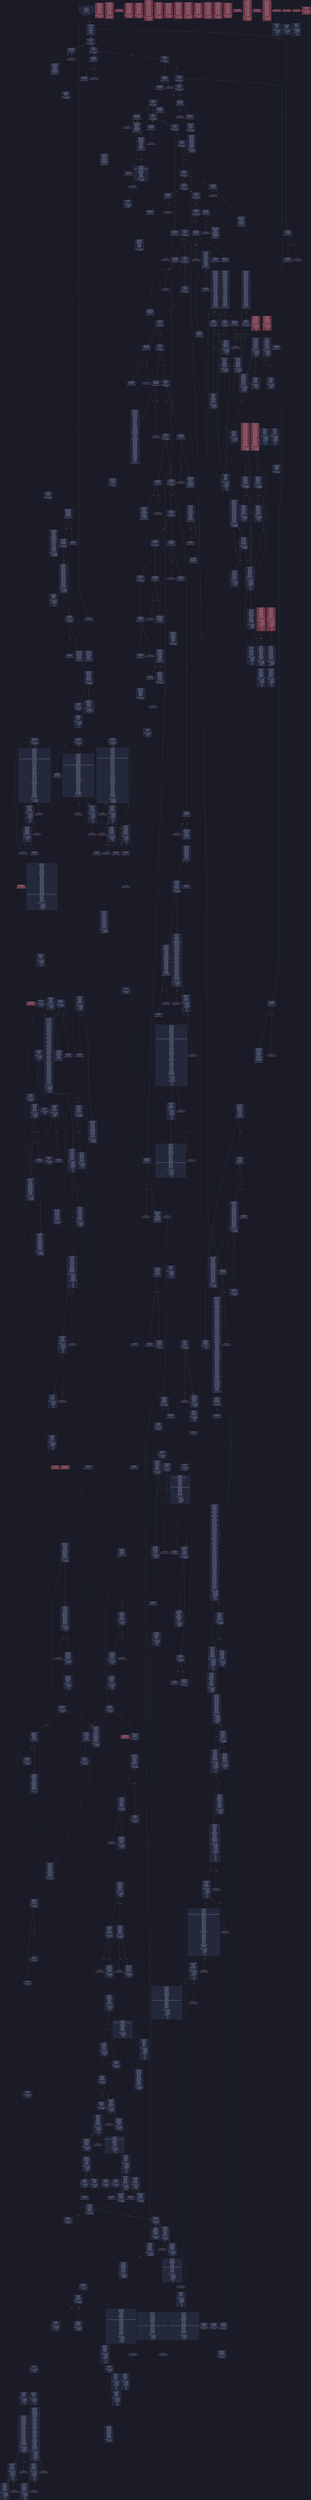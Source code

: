 digraph G {
    node [shape=box, style="filled, rounded", color="#565f89", fontcolor="#c0caf5", fontname="Helvetica", fillcolor="#24283b"];
    edge [color="#414868", fontcolor="#c0caf5", fontname="Helvetica"];
    bgcolor="#1a1b26";
    0 [ label = "[00] PUSH1 60
[02] PUSH1 40
[04] MSTORE
[05] CALLDATASIZE
[06] ISZERO
[07] PUSH2 012d
[0a] JUMPI

Stack size req: 0, sizeΔ: 0
" shape = invhouse]
    1 [ label = "[0b] PUSH4 ffffffff
[10] PUSH1 e0
[12] PUSH1 02
[14] EXP
[15] PUSH1 00
[17] CALLDATALOAD
[18] DIV
[19] AND
[1a] PUSH4 06fdde03
[1f] DUP2
[20] EQ
[21] PUSH2 01ec
[24] JUMPI

Stack size req: 0, sizeΔ: 1
"]
    2 [ label = "[25] DUP1
[26] PUSH4 095ea7b3
[2b] EQ
[2c] PUSH2 027c
[2f] JUMPI

Stack size req: 1, sizeΔ: 0
Entry->Op usage:
	0->43:EQ:1
"]
    3 [ label = "[30] DUP1
[31] PUSH4 17634514
[36] EQ
[37] PUSH2 02af
[3a] JUMPI

Stack size req: 1, sizeΔ: 0
Entry->Op usage:
	0->54:EQ:1
"]
    4 [ label = "[3b] DUP1
[3c] PUSH4 18160ddd
[41] EQ
[42] PUSH2 02d1
[45] JUMPI

Stack size req: 1, sizeΔ: 0
Entry->Op usage:
	0->65:EQ:1
"]
    5 [ label = "[46] DUP1
[47] PUSH4 23b872dd
[4c] EQ
[4d] PUSH2 02f3
[50] JUMPI

Stack size req: 1, sizeΔ: 0
Entry->Op usage:
	0->76:EQ:1
"]
    6 [ label = "[51] DUP1
[52] PUSH4 313ce567
[57] EQ
[58] PUSH2 032c
[5b] JUMPI

Stack size req: 1, sizeΔ: 0
Entry->Op usage:
	0->87:EQ:1
"]
    7 [ label = "[5c] DUP1
[5d] PUSH4 3cebb823
[62] EQ
[63] PUSH2 0352
[66] JUMPI

Stack size req: 1, sizeΔ: 0
Entry->Op usage:
	0->98:EQ:1
"]
    8 [ label = "[67] DUP1
[68] PUSH4 4ee2cd7e
[6d] EQ
[6e] PUSH2 0370
[71] JUMPI

Stack size req: 1, sizeΔ: 0
Entry->Op usage:
	0->109:EQ:1
"]
    9 [ label = "[72] DUP1
[73] PUSH4 54fd4d50
[78] EQ
[79] PUSH2 03a1
[7c] JUMPI

Stack size req: 1, sizeΔ: 0
Entry->Op usage:
	0->120:EQ:1
"]
    10 [ label = "[7d] DUP1
[7e] PUSH4 6638c087
[83] EQ
[84] PUSH2 0431
[87] JUMPI

Stack size req: 1, sizeΔ: 0
Entry->Op usage:
	0->131:EQ:1
"]
    11 [ label = "[88] DUP1
[89] PUSH4 70a08231
[8e] EQ
[8f] PUSH2 04f1
[92] JUMPI

Stack size req: 1, sizeΔ: 0
Entry->Op usage:
	0->142:EQ:1
"]
    12 [ label = "[93] DUP1
[94] PUSH4 80a54001
[99] EQ
[9a] PUSH2 051f
[9d] JUMPI

Stack size req: 1, sizeΔ: 0
Entry->Op usage:
	0->153:EQ:1
"]
    13 [ label = "[9e] DUP1
[9f] PUSH4 827f32c0
[a4] EQ
[a5] PUSH2 054b
[a8] JUMPI

Stack size req: 1, sizeΔ: 0
Entry->Op usage:
	0->164:EQ:1
"]
    14 [ label = "[a9] DUP1
[aa] PUSH4 95d89b41
[af] EQ
[b0] PUSH2 057e
[b3] JUMPI

Stack size req: 1, sizeΔ: 0
Entry->Op usage:
	0->175:EQ:1
"]
    15 [ label = "[b4] DUP1
[b5] PUSH4 981b24d0
[ba] EQ
[bb] PUSH2 060e
[be] JUMPI

Stack size req: 1, sizeΔ: 0
Entry->Op usage:
	0->186:EQ:1
"]
    16 [ label = "[bf] DUP1
[c0] PUSH4 a9059cbb
[c5] EQ
[c6] PUSH2 0633
[c9] JUMPI

Stack size req: 1, sizeΔ: 0
Entry->Op usage:
	0->197:EQ:1
"]
    17 [ label = "[ca] DUP1
[cb] PUSH4 bef97c87
[d0] EQ
[d1] PUSH2 0666
[d4] JUMPI

Stack size req: 1, sizeΔ: 0
Entry->Op usage:
	0->208:EQ:1
"]
    18 [ label = "[d5] DUP1
[d6] PUSH4 c5bcc4f1
[db] EQ
[dc] PUSH2 068a
[df] JUMPI

Stack size req: 1, sizeΔ: 0
Entry->Op usage:
	0->219:EQ:1
"]
    19 [ label = "[e0] DUP1
[e1] PUSH4 cae9ca51
[e6] EQ
[e7] PUSH2 06ac
[ea] JUMPI

Stack size req: 1, sizeΔ: 0
Entry->Op usage:
	0->230:EQ:1
"]
    20 [ label = "[eb] DUP1
[ec] PUSH4 d3ce77fe
[f1] EQ
[f2] PUSH2 0723
[f5] JUMPI

Stack size req: 1, sizeΔ: 0
Entry->Op usage:
	0->241:EQ:1
"]
    21 [ label = "[f6] DUP1
[f7] PUSH4 dd62ed3e
[fc] EQ
[fd] PUSH2 0756
[0100] JUMPI

Stack size req: 1, sizeΔ: 0
Entry->Op usage:
	0->252:EQ:1
"]
    22 [ label = "[0101] DUP1
[0102] PUSH4 df8de3e7
[0107] EQ
[0108] PUSH2 078a
[010b] JUMPI

Stack size req: 1, sizeΔ: 0
Entry->Op usage:
	0->263:EQ:1
"]
    23 [ label = "[010c] DUP1
[010d] PUSH4 e77772fe
[0112] EQ
[0113] PUSH2 07a8
[0116] JUMPI

Stack size req: 1, sizeΔ: 0
Entry->Op usage:
	0->274:EQ:1
"]
    24 [ label = "[0117] DUP1
[0118] PUSH4 f41e60c5
[011d] EQ
[011e] PUSH2 07d4
[0121] JUMPI

Stack size req: 1, sizeΔ: 0
Entry->Op usage:
	0->285:EQ:1
"]
    25 [ label = "[0122] DUP1
[0123] PUSH4 f77c4791
[0128] EQ
[0129] PUSH2 07eb
[012c] JUMPI

Stack size req: 1, sizeΔ: 0
Entry->Op usage:
	0->296:EQ:1
"]
    26 [ label = "[012d] JUMPDEST
[012e] PUSH2 01ea

Stack size req: 0, sizeΔ: 1
"]
    27 [ label = "[0131] JUMPDEST
[0132] PUSH1 00
[0134] SLOAD
[0135] PUSH2 0146
[0138] SWAP1
[0139] PUSH1 01
[013b] PUSH1 a0
[013d] PUSH1 02
[013f] EXP
[0140] SUB
[0141] AND
[0142] PUSH2 0817
[0145] JUMP

Stack size req: 0, sizeΔ: 2
"]
    28 [ label = "[0146] JUMPDEST
[0147] ISZERO
[0148] PUSH2 01e1
[014b] JUMPI

Stack size req: 1, sizeΔ: -1
Entry->Op usage:
	0->327:ISZERO:0
Entry->Exit:
	0->😵
"]
    29 [ label = "[014c] PUSH1 00
[014e] DUP1
[014f] SLOAD
[0150] PUSH1 40
[0152] DUP1
[0153] MLOAD
[0154] PUSH1 20
[0156] SWAP1
[0157] DUP2
[0158] ADD
[0159] SWAP4
[015a] SWAP1
[015b] SWAP4
[015c] MSTORE
[015d] DUP1
[015e] MLOAD
[015f] PUSH32 f48c305400000000000000000000000000000000000000000000000000000000
[0180] DUP2
[0181] MSTORE
[0182] PUSH1 01
[0184] PUSH1 a0
[0186] PUSH1 02
[0188] EXP
[0189] SUB
[018a] CALLER
[018b] DUP2
[018c] AND
[018d] PUSH1 04
[018f] DUP4
[0190] ADD
[0191] MSTORE
[0192] SWAP2
[0193] MLOAD
[0194] SWAP2
[0195] SWAP1
[0196] SWAP3
[0197] AND
[0198] SWAP3
[0199] PUSH4 f48c3054
[019e] SWAP3
[019f] CALLVALUE
[01a0] SWAP3
[01a1] PUSH1 24
[01a3] DUP1
[01a4] DUP4
[01a5] ADD
[01a6] SWAP4
[01a7] SWAP3
[01a8] DUP3
[01a9] SWAP1
[01aa] SUB
[01ab] ADD
[01ac] DUP2
[01ad] DUP6
[01ae] DUP9
[01af] DUP1
[01b0] EXTCODESIZE
[01b1] ISZERO
[01b2] ISZERO
[01b3] PUSH2 01b8
[01b6] JUMPI

Stack size req: 0, sizeΔ: 10
"]
    30 [ label = "[01b7] INVALID

Stack size req: 0, sizeΔ: 0
" color = "red"]
    31 [ label = "[01b8] JUMPDEST
[01b9] PUSH2 25ee
[01bc] GAS
[01bd] SUB
[01be] CALL
[01bf] ISZERO
[01c0] ISZERO
[01c1] PUSH2 01c6
[01c4] JUMPI

Stack size req: 6, sizeΔ: -6
Entry->Op usage:
	0->446:CALL:1
	1->446:CALL:2
	2->446:CALL:3
	3->446:CALL:4
	4->446:CALL:5
	5->446:CALL:6
Entry->Exit:
	0->😵
	1->😵
	2->😵
	3->😵
	4->😵
	5->😵
"]
    32 [ label = "[01c5] INVALID

Stack size req: 0, sizeΔ: 0
" color = "red"]
    33 [ label = "[01c6] JUMPDEST
[01c7] POP
[01c8] POP
[01c9] PUSH1 40
[01cb] MLOAD
[01cc] MLOAD
[01cd] ISZERO
[01ce] ISZERO
[01cf] SWAP2
[01d0] POP
[01d1] PUSH2 01dc
[01d4] SWAP1
[01d5] POP
[01d6] JUMPI

Stack size req: 4, sizeΔ: -4
Entry->Op usage:
	0->455:POP:0
	1->456:POP:0
	2->469:POP:0
	3->464:POP:0
Entry->Exit:
	0->😵
	1->😵
	2->😵
	3->😵
"]
    34 [ label = "[01d7] PUSH1 00
[01d9] PUSH1 00
[01db] REVERT

Stack size req: 0, sizeΔ: 0
" color = "red"]
    35 [ label = "[01dc] JUMPDEST
[01dd] PUSH2 01e7
[01e0] JUMP

Stack size req: 0, sizeΔ: 0
"]
    36 [ label = "[01e1] JUMPDEST
[01e2] PUSH1 00
[01e4] PUSH1 00
[01e6] REVERT

Stack size req: 0, sizeΔ: 0
" color = "red"]
    37 [ label = "[01e7] JUMPDEST

Stack size req: 0, sizeΔ: 0
"]
    38 [ label = "[01e8] JUMPDEST
[01e9] JUMP
Indirect!

Stack size req: 1, sizeΔ: -1
Entry->Op usage:
	0->489:JUMP:0
Entry->Exit:
	0->😵
" color = "teal"]
    39 [ label = "[01ea] JUMPDEST
[01eb] STOP

Stack size req: 0, sizeΔ: 0
" color = "darkblue"]
    40 [ label = "[01ec] JUMPDEST
[01ed] CALLVALUE
[01ee] ISZERO
[01ef] PUSH2 01f4
[01f2] JUMPI

Stack size req: 0, sizeΔ: 0
"]
    41 [ label = "[01f3] INVALID

Stack size req: 0, sizeΔ: 0
" color = "red"]
    42 [ label = "[01f4] JUMPDEST
[01f5] PUSH2 01fc
[01f8] PUSH2 0844
[01fb] JUMP

Stack size req: 0, sizeΔ: 1
"]
    43 [ label = "[01fc] JUMPDEST
[01fd] PUSH1 40
[01ff] DUP1
[0200] MLOAD
[0201] PUSH1 20
[0203] DUP1
[0204] DUP3
[0205] MSTORE
[0206] DUP4
[0207] MLOAD
[0208] DUP2
[0209] DUP4
[020a] ADD
[020b] MSTORE
[020c] DUP4
[020d] MLOAD
[020e] SWAP2
[020f] SWAP3
[0210] DUP4
[0211] SWAP3
[0212] SWAP1
[0213] DUP4
[0214] ADD
[0215] SWAP2
[0216] DUP6
[0217] ADD
[0218] SWAP1
[0219] DUP1
[021a] DUP4
[021b] DUP4
[021c] DUP3
[021d] ISZERO
[021e] PUSH2 0242
[0221] JUMPI

Stack size req: 1, sizeΔ: 8
Entry->Op usage:
	0->519:MLOAD:0
	0->525:MLOAD:0
	0->535:ADD:0
"]
    44 [ label = "[0222] JUMPDEST
[0223] DUP1
[0224] MLOAD
[0225] DUP3
[0226] MSTORE
[0227] PUSH1 20
[0229] DUP4
[022a] GT
[022b] ISZERO
[022c] PUSH2 0242
[022f] JUMPI

Stack size req: 3, sizeΔ: 0
Entry->Op usage:
	0->548:MLOAD:0
	1->550:MSTORE:0
	2->554:GT:0
"]
    45 [ label = "[0230] PUSH1 1f
[0232] NOT
[0233] SWAP1
[0234] SWAP3
[0235] ADD
[0236] SWAP2
[0237] PUSH1 20
[0239] SWAP2
[023a] DUP3
[023b] ADD
[023c] SWAP2
[023d] ADD
[023e] PUSH2 0222
[0241] JUMP

Stack size req: 3, sizeΔ: 0
Entry->Op usage:
	0->573:ADD:1
	1->571:ADD:1
	2->565:ADD:0
Entry->Exit:
	0->😵
	1->😵
	2->😵
"]
    46 [ label = "[0242] JUMPDEST
[0243] POP
[0244] POP
[0245] POP
[0246] SWAP1
[0247] POP
[0248] SWAP1
[0249] DUP2
[024a] ADD
[024b] SWAP1
[024c] PUSH1 1f
[024e] AND
[024f] DUP1
[0250] ISZERO
[0251] PUSH2 026e
[0254] JUMPI

Stack size req: 6, sizeΔ: -4
Entry->Op usage:
	0->579:POP:0
	1->580:POP:0
	2->581:POP:0
	3->586:ADD:0
	3->590:AND:1
	3->592:ISZERO:0
	4->583:POP:0
	5->586:ADD:1
Entry->Exit:
	0->😵
	1->😵
	2->😵
	3->0
	4->😵
	5->😵
"]
    47 [ label = "[0255] DUP1
[0256] DUP3
[0257] SUB
[0258] DUP1
[0259] MLOAD
[025a] PUSH1 01
[025c] DUP4
[025d] PUSH1 20
[025f] SUB
[0260] PUSH2 0100
[0263] EXP
[0264] SUB
[0265] NOT
[0266] AND
[0267] DUP2
[0268] MSTORE
[0269] PUSH1 20
[026b] ADD
[026c] SWAP2
[026d] POP

Stack size req: 2, sizeΔ: 0
Entry->Op usage:
	0->599:SUB:1
	0->607:SUB:1
	1->599:SUB:0
	1->621:POP:0
Entry->Exit:
	1->😵
"]
    48 [ label = "[026e] JUMPDEST
[026f] POP
[0270] SWAP3
[0271] POP
[0272] POP
[0273] POP
[0274] PUSH1 40
[0276] MLOAD
[0277] DUP1
[0278] SWAP2
[0279] SUB
[027a] SWAP1
[027b] RETURN

Stack size req: 5, sizeΔ: -5
Entry->Op usage:
	0->623:POP:0
	1->633:SUB:0
	2->626:POP:0
	3->627:POP:0
	4->625:POP:0
Entry->Exit:
	0->😵
	1->😵
	2->😵
	3->😵
	4->😵
" color = "darkblue"]
    49 [ label = "[027c] JUMPDEST
[027d] CALLVALUE
[027e] ISZERO
[027f] PUSH2 0284
[0282] JUMPI

Stack size req: 0, sizeΔ: 0
"]
    50 [ label = "[0283] INVALID

Stack size req: 0, sizeΔ: 0
" color = "red"]
    51 [ label = "[0284] JUMPDEST
[0285] PUSH2 029b
[0288] PUSH1 01
[028a] PUSH1 a0
[028c] PUSH1 02
[028e] EXP
[028f] SUB
[0290] PUSH1 04
[0292] CALLDATALOAD
[0293] AND
[0294] PUSH1 24
[0296] CALLDATALOAD
[0297] PUSH2 08d1
[029a] JUMP

Stack size req: 0, sizeΔ: 3
"]
    52 [ label = "[029b] JUMPDEST
[029c] PUSH1 40
[029e] DUP1
[029f] MLOAD
[02a0] SWAP2
[02a1] ISZERO
[02a2] ISZERO
[02a3] DUP3
[02a4] MSTORE
[02a5] MLOAD
[02a6] SWAP1
[02a7] DUP2
[02a8] SWAP1
[02a9] SUB
[02aa] PUSH1 20
[02ac] ADD
[02ad] SWAP1
[02ae] RETURN

Stack size req: 1, sizeΔ: -1
Entry->Op usage:
	0->673:ISZERO:0
Entry->Exit:
	0->😵
" color = "darkblue"]
    53 [ label = "[02af] JUMPDEST
[02b0] CALLVALUE
[02b1] ISZERO
[02b2] PUSH2 02b7
[02b5] JUMPI

Stack size req: 0, sizeΔ: 0
"]
    54 [ label = "[02b6] INVALID

Stack size req: 0, sizeΔ: 0
" color = "red"]
    55 [ label = "[02b7] JUMPDEST
[02b8] PUSH2 02bf
[02bb] PUSH2 0a43
[02be] JUMP

Stack size req: 0, sizeΔ: 1
"]
    56 [ label = "[02bf] JUMPDEST
[02c0] PUSH1 40
[02c2] DUP1
[02c3] MLOAD
[02c4] SWAP2
[02c5] DUP3
[02c6] MSTORE
[02c7] MLOAD
[02c8] SWAP1
[02c9] DUP2
[02ca] SWAP1
[02cb] SUB
[02cc] PUSH1 20
[02ce] ADD
[02cf] SWAP1
[02d0] RETURN

Stack size req: 1, sizeΔ: -1
Entry->Op usage:
	0->710:MSTORE:1
Entry->Exit:
	0->😵
" color = "darkblue"]
    57 [ label = "[02d1] JUMPDEST
[02d2] CALLVALUE
[02d3] ISZERO
[02d4] PUSH2 02d9
[02d7] JUMPI

Stack size req: 0, sizeΔ: 0
"]
    58 [ label = "[02d8] INVALID

Stack size req: 0, sizeΔ: 0
" color = "red"]
    59 [ label = "[02d9] JUMPDEST
[02da] PUSH2 02bf
[02dd] PUSH2 0a49
[02e0] JUMP

Stack size req: 0, sizeΔ: 1
"]
    60 [ label = "[02e1] JUMPDEST
[02e2] PUSH1 40
[02e4] DUP1
[02e5] MLOAD
[02e6] SWAP2
[02e7] DUP3
[02e8] MSTORE
[02e9] MLOAD
[02ea] SWAP1
[02eb] DUP2
[02ec] SWAP1
[02ed] SUB
[02ee] PUSH1 20
[02f0] ADD
[02f1] SWAP1
[02f2] RETURN

Stack size req: 1, sizeΔ: -1
Entry->Op usage:
	0->744:MSTORE:1
Entry->Exit:
	0->😵
" color = "darkblue" fillcolor = "#703440"]
    61 [ label = "[02f3] JUMPDEST
[02f4] CALLVALUE
[02f5] ISZERO
[02f6] PUSH2 02fb
[02f9] JUMPI

Stack size req: 0, sizeΔ: 0
"]
    62 [ label = "[02fa] INVALID

Stack size req: 0, sizeΔ: 0
" color = "red"]
    63 [ label = "[02fb] JUMPDEST
[02fc] PUSH2 029b
[02ff] PUSH1 01
[0301] PUSH1 a0
[0303] PUSH1 02
[0305] EXP
[0306] SUB
[0307] PUSH1 04
[0309] CALLDATALOAD
[030a] DUP2
[030b] AND
[030c] SWAP1
[030d] PUSH1 24
[030f] CALLDATALOAD
[0310] AND
[0311] PUSH1 44
[0313] CALLDATALOAD
[0314] PUSH2 0a61
[0317] JUMP

Stack size req: 0, sizeΔ: 4
"]
    64 [ label = "[0318] JUMPDEST
[0319] PUSH1 40
[031b] DUP1
[031c] MLOAD
[031d] SWAP2
[031e] ISZERO
[031f] ISZERO
[0320] DUP3
[0321] MSTORE
[0322] MLOAD
[0323] SWAP1
[0324] DUP2
[0325] SWAP1
[0326] SUB
[0327] PUSH1 20
[0329] ADD
[032a] SWAP1
[032b] RETURN

Stack size req: 1, sizeΔ: -1
Entry->Op usage:
	0->798:ISZERO:0
Entry->Exit:
	0->😵
" color = "darkblue" fillcolor = "#703440"]
    65 [ label = "[032c] JUMPDEST
[032d] CALLVALUE
[032e] ISZERO
[032f] PUSH2 0334
[0332] JUMPI

Stack size req: 0, sizeΔ: 0
"]
    66 [ label = "[0333] INVALID

Stack size req: 0, sizeΔ: 0
" color = "red"]
    67 [ label = "[0334] JUMPDEST
[0335] PUSH2 033c
[0338] PUSH2 0b04
[033b] JUMP

Stack size req: 0, sizeΔ: 1
"]
    68 [ label = "[033c] JUMPDEST
[033d] PUSH1 40
[033f] DUP1
[0340] MLOAD
[0341] PUSH1 ff
[0343] SWAP1
[0344] SWAP3
[0345] AND
[0346] DUP3
[0347] MSTORE
[0348] MLOAD
[0349] SWAP1
[034a] DUP2
[034b] SWAP1
[034c] SUB
[034d] PUSH1 20
[034f] ADD
[0350] SWAP1
[0351] RETURN

Stack size req: 1, sizeΔ: -1
Entry->Op usage:
	0->837:AND:0
	0->839:MSTORE:1
Entry->Exit:
	0->😵
" color = "darkblue"]
    69 [ label = "[0352] JUMPDEST
[0353] CALLVALUE
[0354] ISZERO
[0355] PUSH2 035a
[0358] JUMPI

Stack size req: 0, sizeΔ: 0
"]
    70 [ label = "[0359] INVALID

Stack size req: 0, sizeΔ: 0
" color = "red"]
    71 [ label = "[035a] JUMPDEST
[035b] PUSH2 01ea
[035e] PUSH1 01
[0360] PUSH1 a0
[0362] PUSH1 02
[0364] EXP
[0365] SUB
[0366] PUSH1 04
[0368] CALLDATALOAD
[0369] AND
[036a] PUSH2 0b0d
[036d] JUMP

Stack size req: 0, sizeΔ: 2
"]
    72 [ label = "[036e] JUMPDEST
[036f] STOP

Stack size req: 0, sizeΔ: 0
" color = "darkblue" fillcolor = "#703440"]
    73 [ label = "[0370] JUMPDEST
[0371] CALLVALUE
[0372] ISZERO
[0373] PUSH2 0378
[0376] JUMPI

Stack size req: 0, sizeΔ: 0
"]
    74 [ label = "[0377] INVALID

Stack size req: 0, sizeΔ: 0
" color = "red"]
    75 [ label = "[0378] JUMPDEST
[0379] PUSH2 02bf
[037c] PUSH1 01
[037e] PUSH1 a0
[0380] PUSH1 02
[0382] EXP
[0383] SUB
[0384] PUSH1 04
[0386] CALLDATALOAD
[0387] AND
[0388] PUSH1 24
[038a] CALLDATALOAD
[038b] PUSH2 0b56
[038e] JUMP

Stack size req: 0, sizeΔ: 3
"]
    76 [ label = "[038f] JUMPDEST
[0390] PUSH1 40
[0392] DUP1
[0393] MLOAD
[0394] SWAP2
[0395] DUP3
[0396] MSTORE
[0397] MLOAD
[0398] SWAP1
[0399] DUP2
[039a] SWAP1
[039b] SUB
[039c] PUSH1 20
[039e] ADD
[039f] SWAP1
[03a0] RETURN

Stack size req: 1, sizeΔ: -1
Entry->Op usage:
	0->918:MSTORE:1
Entry->Exit:
	0->😵
" color = "darkblue" fillcolor = "#703440"]
    77 [ label = "[03a1] JUMPDEST
[03a2] CALLVALUE
[03a3] ISZERO
[03a4] PUSH2 03a9
[03a7] JUMPI

Stack size req: 0, sizeΔ: 0
"]
    78 [ label = "[03a8] INVALID

Stack size req: 0, sizeΔ: 0
" color = "red"]
    79 [ label = "[03a9] JUMPDEST
[03aa] PUSH2 01fc
[03ad] PUSH2 0ca2
[03b0] JUMP

Stack size req: 0, sizeΔ: 1
"]
    80 [ label = "[03b1] JUMPDEST
[03b2] PUSH1 40
[03b4] DUP1
[03b5] MLOAD
[03b6] PUSH1 20
[03b8] DUP1
[03b9] DUP3
[03ba] MSTORE
[03bb] DUP4
[03bc] MLOAD
[03bd] DUP2
[03be] DUP4
[03bf] ADD
[03c0] MSTORE
[03c1] DUP4
[03c2] MLOAD
[03c3] SWAP2
[03c4] SWAP3
[03c5] DUP4
[03c6] SWAP3
[03c7] SWAP1
[03c8] DUP4
[03c9] ADD
[03ca] SWAP2
[03cb] DUP6
[03cc] ADD
[03cd] SWAP1
[03ce] DUP1
[03cf] DUP4
[03d0] DUP4
[03d1] DUP3
[03d2] ISZERO
[03d3] PUSH2 0242
[03d6] JUMPI

Stack size req: 1, sizeΔ: 8
Entry->Op usage:
	0->956:MLOAD:0
	0->962:MLOAD:0
	0->972:ADD:0
" fillcolor = "#703440"]
    81 [ label = "[03d7] JUMPDEST
[03d8] DUP1
[03d9] MLOAD
[03da] DUP3
[03db] MSTORE
[03dc] PUSH1 20
[03de] DUP4
[03df] GT
[03e0] ISZERO
[03e1] PUSH2 0242
[03e4] JUMPI

Stack size req: 3, sizeΔ: 0
Entry->Op usage:
	0->985:MLOAD:0
	1->987:MSTORE:0
	2->991:GT:0
"]
    82 [ label = "[03e5] PUSH1 1f
[03e7] NOT
[03e8] SWAP1
[03e9] SWAP3
[03ea] ADD
[03eb] SWAP2
[03ec] PUSH1 20
[03ee] SWAP2
[03ef] DUP3
[03f0] ADD
[03f1] SWAP2
[03f2] ADD
[03f3] PUSH2 0222
[03f6] JUMP

Stack size req: 3, sizeΔ: 0
Entry->Op usage:
	0->1010:ADD:1
	1->1008:ADD:1
	2->1002:ADD:0
Entry->Exit:
	0->😵
	1->😵
	2->😵
"]
    83 [ label = "[03f7] JUMPDEST
[03f8] POP
[03f9] POP
[03fa] POP
[03fb] SWAP1
[03fc] POP
[03fd] SWAP1
[03fe] DUP2
[03ff] ADD
[0400] SWAP1
[0401] PUSH1 1f
[0403] AND
[0404] DUP1
[0405] ISZERO
[0406] PUSH2 026e
[0409] JUMPI

Stack size req: 6, sizeΔ: -4
Entry->Op usage:
	0->1016:POP:0
	1->1017:POP:0
	2->1018:POP:0
	3->1023:ADD:0
	3->1027:AND:1
	3->1029:ISZERO:0
	4->1020:POP:0
	5->1023:ADD:1
Entry->Exit:
	0->😵
	1->😵
	2->😵
	3->0
	4->😵
	5->😵
" fillcolor = "#703440"]
    84 [ label = "[040a] DUP1
[040b] DUP3
[040c] SUB
[040d] DUP1
[040e] MLOAD
[040f] PUSH1 01
[0411] DUP4
[0412] PUSH1 20
[0414] SUB
[0415] PUSH2 0100
[0418] EXP
[0419] SUB
[041a] NOT
[041b] AND
[041c] DUP2
[041d] MSTORE
[041e] PUSH1 20
[0420] ADD
[0421] SWAP2
[0422] POP

Stack size req: 2, sizeΔ: 0
Entry->Op usage:
	0->1036:SUB:1
	0->1044:SUB:1
	1->1036:SUB:0
	1->1058:POP:0
Entry->Exit:
	1->😵
"]
    85 [ label = "[0423] JUMPDEST
[0424] POP
[0425] SWAP3
[0426] POP
[0427] POP
[0428] POP
[0429] PUSH1 40
[042b] MLOAD
[042c] DUP1
[042d] SWAP2
[042e] SUB
[042f] SWAP1
[0430] RETURN

Stack size req: 5, sizeΔ: -5
Entry->Op usage:
	0->1060:POP:0
	1->1070:SUB:0
	2->1063:POP:0
	3->1064:POP:0
	4->1062:POP:0
Entry->Exit:
	0->😵
	1->😵
	2->😵
	3->😵
	4->😵
" color = "darkblue"]
    86 [ label = "[0431] JUMPDEST
[0432] CALLVALUE
[0433] ISZERO
[0434] PUSH2 0439
[0437] JUMPI

Stack size req: 0, sizeΔ: 0
"]
    87 [ label = "[0438] INVALID

Stack size req: 0, sizeΔ: 0
" color = "red"]
    88 [ label = "[0439] JUMPDEST
[043a] PUSH2 04d5
[043d] PUSH1 04
[043f] DUP1
[0440] DUP1
[0441] CALLDATALOAD
[0442] SWAP1
[0443] PUSH1 20
[0445] ADD
[0446] SWAP1
[0447] DUP3
[0448] ADD
[0449] DUP1
[044a] CALLDATALOAD
[044b] SWAP1
[044c] PUSH1 20
[044e] ADD
[044f] SWAP1
[0450] DUP1
[0451] DUP1
[0452] PUSH1 1f
[0454] ADD
[0455] PUSH1 20
[0457] DUP1
[0458] SWAP2
[0459] DIV
[045a] MUL
[045b] PUSH1 20
[045d] ADD
[045e] PUSH1 40
[0460] MLOAD
[0461] SWAP1
[0462] DUP2
[0463] ADD
[0464] PUSH1 40
[0466] MSTORE
[0467] DUP1
[0468] SWAP4
[0469] SWAP3
[046a] SWAP2
[046b] SWAP1
[046c] DUP2
[046d] DUP2
[046e] MSTORE
[046f] PUSH1 20
[0471] ADD
[0472] DUP4
[0473] DUP4
[0474] DUP1
[0475] DUP3
[0476] DUP5
[0477] CALLDATACOPY
[0478] POP
[0479] POP
[047a] PUSH1 40
[047c] DUP1
[047d] MLOAD
[047e] PUSH1 20
[0480] PUSH1 1f
[0482] DUP2
[0483] DUP11
[0484] ADD
[0485] CALLDATALOAD
[0486] DUP12
[0487] ADD
[0488] DUP1
[0489] CALLDATALOAD
[048a] SWAP2
[048b] DUP3
[048c] ADD
[048d] DUP4
[048e] SWAP1
[048f] DIV
[0490] DUP4
[0491] MUL
[0492] DUP5
[0493] ADD
[0494] DUP4
[0495] ADD
[0496] DUP6
[0497] MSTORE
[0498] DUP2
[0499] DUP5
[049a] MSTORE
[049b] SWAP9
[049c] SWAP11
[049d] PUSH1 ff
[049f] DUP12
[04a0] CALLDATALOAD
[04a1] AND
[04a2] SWAP11
[04a3] SWAP1
[04a4] SWAP10
[04a5] SWAP5
[04a6] ADD
[04a7] SWAP8
[04a8] POP
[04a9] SWAP2
[04aa] SWAP6
[04ab] POP
[04ac] SWAP2
[04ad] DUP3
[04ae] ADD
[04af] SWAP4
[04b0] POP
[04b1] SWAP2
[04b2] POP
[04b3] DUP2
[04b4] SWAP1
[04b5] DUP5
[04b6] ADD
[04b7] DUP4
[04b8] DUP3
[04b9] DUP1
[04ba] DUP3
[04bb] DUP5
[04bc] CALLDATACOPY
[04bd] POP
[04be] SWAP5
[04bf] SWAP7
[04c0] POP
[04c1] POP
[04c2] DUP5
[04c3] CALLDATALOAD
[04c4] SWAP5
[04c5] PUSH1 20
[04c7] ADD
[04c8] CALLDATALOAD
[04c9] ISZERO
[04ca] ISZERO
[04cb] SWAP4
[04cc] POP
[04cd] PUSH2 0d30
[04d0] SWAP3
[04d1] POP
[04d2] POP
[04d3] POP
[04d4] JUMP

Stack size req: 0, sizeΔ: 6
"]
    89 [ label = "[04d5] JUMPDEST
[04d6] PUSH1 40
[04d8] DUP1
[04d9] MLOAD
[04da] PUSH1 01
[04dc] PUSH1 a0
[04de] PUSH1 02
[04e0] EXP
[04e1] SUB
[04e2] SWAP1
[04e3] SWAP3
[04e4] AND
[04e5] DUP3
[04e6] MSTORE
[04e7] MLOAD
[04e8] SWAP1
[04e9] DUP2
[04ea] SWAP1
[04eb] SUB
[04ec] PUSH1 20
[04ee] ADD
[04ef] SWAP1
[04f0] RETURN

Stack size req: 1, sizeΔ: -1
Entry->Op usage:
	0->1252:AND:0
	0->1254:MSTORE:1
Entry->Exit:
	0->😵
" color = "darkblue"]
    90 [ label = "[04f1] JUMPDEST
[04f2] CALLVALUE
[04f3] ISZERO
[04f4] PUSH2 04f9
[04f7] JUMPI

Stack size req: 0, sizeΔ: 0
"]
    91 [ label = "[04f8] INVALID

Stack size req: 0, sizeΔ: 0
" color = "red"]
    92 [ label = "[04f9] JUMPDEST
[04fa] PUSH2 02bf
[04fd] PUSH1 01
[04ff] PUSH1 a0
[0501] PUSH1 02
[0503] EXP
[0504] SUB
[0505] PUSH1 04
[0507] CALLDATALOAD
[0508] AND
[0509] PUSH2 0f97
[050c] JUMP

Stack size req: 0, sizeΔ: 2
"]
    93 [ label = "[050d] JUMPDEST
[050e] PUSH1 40
[0510] DUP1
[0511] MLOAD
[0512] SWAP2
[0513] DUP3
[0514] MSTORE
[0515] MLOAD
[0516] SWAP1
[0517] DUP2
[0518] SWAP1
[0519] SUB
[051a] PUSH1 20
[051c] ADD
[051d] SWAP1
[051e] RETURN

Stack size req: 1, sizeΔ: -1
Entry->Op usage:
	0->1300:MSTORE:1
Entry->Exit:
	0->😵
" color = "darkblue" fillcolor = "#703440"]
    94 [ label = "[051f] JUMPDEST
[0520] CALLVALUE
[0521] ISZERO
[0522] PUSH2 0527
[0525] JUMPI

Stack size req: 0, sizeΔ: 0
"]
    95 [ label = "[0526] INVALID

Stack size req: 0, sizeΔ: 0
" color = "red"]
    96 [ label = "[0527] JUMPDEST
[0528] PUSH2 04d5
[052b] PUSH2 0fb2
[052e] JUMP

Stack size req: 0, sizeΔ: 1
"]
    97 [ label = "[052f] JUMPDEST
[0530] PUSH1 40
[0532] DUP1
[0533] MLOAD
[0534] PUSH1 01
[0536] PUSH1 a0
[0538] PUSH1 02
[053a] EXP
[053b] SUB
[053c] SWAP1
[053d] SWAP3
[053e] AND
[053f] DUP3
[0540] MSTORE
[0541] MLOAD
[0542] SWAP1
[0543] DUP2
[0544] SWAP1
[0545] SUB
[0546] PUSH1 20
[0548] ADD
[0549] SWAP1
[054a] RETURN

Stack size req: 1, sizeΔ: -1
Entry->Op usage:
	0->1342:AND:0
	0->1344:MSTORE:1
Entry->Exit:
	0->😵
" color = "darkblue" fillcolor = "#703440"]
    98 [ label = "[054b] JUMPDEST
[054c] CALLVALUE
[054d] ISZERO
[054e] PUSH2 0553
[0551] JUMPI

Stack size req: 0, sizeΔ: 0
"]
    99 [ label = "[0552] INVALID

Stack size req: 0, sizeΔ: 0
" color = "red"]
    100 [ label = "[0553] JUMPDEST
[0554] PUSH2 029b
[0557] PUSH1 01
[0559] PUSH1 a0
[055b] PUSH1 02
[055d] EXP
[055e] SUB
[055f] PUSH1 04
[0561] CALLDATALOAD
[0562] AND
[0563] PUSH1 24
[0565] CALLDATALOAD
[0566] PUSH2 0fc1
[0569] JUMP

Stack size req: 0, sizeΔ: 3
"]
    101 [ label = "[056a] JUMPDEST
[056b] PUSH1 40
[056d] DUP1
[056e] MLOAD
[056f] SWAP2
[0570] ISZERO
[0571] ISZERO
[0572] DUP3
[0573] MSTORE
[0574] MLOAD
[0575] SWAP1
[0576] DUP2
[0577] SWAP1
[0578] SUB
[0579] PUSH1 20
[057b] ADD
[057c] SWAP1
[057d] RETURN

Stack size req: 1, sizeΔ: -1
Entry->Op usage:
	0->1392:ISZERO:0
Entry->Exit:
	0->😵
" color = "darkblue" fillcolor = "#703440"]
    102 [ label = "[057e] JUMPDEST
[057f] CALLVALUE
[0580] ISZERO
[0581] PUSH2 0586
[0584] JUMPI

Stack size req: 0, sizeΔ: 0
"]
    103 [ label = "[0585] INVALID

Stack size req: 0, sizeΔ: 0
" color = "red"]
    104 [ label = "[0586] JUMPDEST
[0587] PUSH2 01fc
[058a] PUSH2 10a1
[058d] JUMP

Stack size req: 0, sizeΔ: 1
"]
    105 [ label = "[058e] JUMPDEST
[058f] PUSH1 40
[0591] DUP1
[0592] MLOAD
[0593] PUSH1 20
[0595] DUP1
[0596] DUP3
[0597] MSTORE
[0598] DUP4
[0599] MLOAD
[059a] DUP2
[059b] DUP4
[059c] ADD
[059d] MSTORE
[059e] DUP4
[059f] MLOAD
[05a0] SWAP2
[05a1] SWAP3
[05a2] DUP4
[05a3] SWAP3
[05a4] SWAP1
[05a5] DUP4
[05a6] ADD
[05a7] SWAP2
[05a8] DUP6
[05a9] ADD
[05aa] SWAP1
[05ab] DUP1
[05ac] DUP4
[05ad] DUP4
[05ae] DUP3
[05af] ISZERO
[05b0] PUSH2 0242
[05b3] JUMPI

Stack size req: 1, sizeΔ: 8
Entry->Op usage:
	0->1433:MLOAD:0
	0->1439:MLOAD:0
	0->1449:ADD:0
" fillcolor = "#703440"]
    106 [ label = "[05b4] JUMPDEST
[05b5] DUP1
[05b6] MLOAD
[05b7] DUP3
[05b8] MSTORE
[05b9] PUSH1 20
[05bb] DUP4
[05bc] GT
[05bd] ISZERO
[05be] PUSH2 0242
[05c1] JUMPI

Stack size req: 3, sizeΔ: 0
Entry->Op usage:
	0->1462:MLOAD:0
	1->1464:MSTORE:0
	2->1468:GT:0
"]
    107 [ label = "[05c2] PUSH1 1f
[05c4] NOT
[05c5] SWAP1
[05c6] SWAP3
[05c7] ADD
[05c8] SWAP2
[05c9] PUSH1 20
[05cb] SWAP2
[05cc] DUP3
[05cd] ADD
[05ce] SWAP2
[05cf] ADD
[05d0] PUSH2 0222
[05d3] JUMP

Stack size req: 3, sizeΔ: 0
Entry->Op usage:
	0->1487:ADD:1
	1->1485:ADD:1
	2->1479:ADD:0
Entry->Exit:
	0->😵
	1->😵
	2->😵
"]
    108 [ label = "[05d4] JUMPDEST
[05d5] POP
[05d6] POP
[05d7] POP
[05d8] SWAP1
[05d9] POP
[05da] SWAP1
[05db] DUP2
[05dc] ADD
[05dd] SWAP1
[05de] PUSH1 1f
[05e0] AND
[05e1] DUP1
[05e2] ISZERO
[05e3] PUSH2 026e
[05e6] JUMPI

Stack size req: 6, sizeΔ: -4
Entry->Op usage:
	0->1493:POP:0
	1->1494:POP:0
	2->1495:POP:0
	3->1500:ADD:0
	3->1504:AND:1
	3->1506:ISZERO:0
	4->1497:POP:0
	5->1500:ADD:1
Entry->Exit:
	0->😵
	1->😵
	2->😵
	3->0
	4->😵
	5->😵
" fillcolor = "#703440"]
    109 [ label = "[05e7] DUP1
[05e8] DUP3
[05e9] SUB
[05ea] DUP1
[05eb] MLOAD
[05ec] PUSH1 01
[05ee] DUP4
[05ef] PUSH1 20
[05f1] SUB
[05f2] PUSH2 0100
[05f5] EXP
[05f6] SUB
[05f7] NOT
[05f8] AND
[05f9] DUP2
[05fa] MSTORE
[05fb] PUSH1 20
[05fd] ADD
[05fe] SWAP2
[05ff] POP

Stack size req: 2, sizeΔ: 0
Entry->Op usage:
	0->1513:SUB:1
	0->1521:SUB:1
	1->1513:SUB:0
	1->1535:POP:0
Entry->Exit:
	1->😵
"]
    110 [ label = "[0600] JUMPDEST
[0601] POP
[0602] SWAP3
[0603] POP
[0604] POP
[0605] POP
[0606] PUSH1 40
[0608] MLOAD
[0609] DUP1
[060a] SWAP2
[060b] SUB
[060c] SWAP1
[060d] RETURN

Stack size req: 5, sizeΔ: -5
Entry->Op usage:
	0->1537:POP:0
	1->1547:SUB:0
	2->1540:POP:0
	3->1541:POP:0
	4->1539:POP:0
Entry->Exit:
	0->😵
	1->😵
	2->😵
	3->😵
	4->😵
" color = "darkblue"]
    111 [ label = "[060e] JUMPDEST
[060f] CALLVALUE
[0610] ISZERO
[0611] PUSH2 0616
[0614] JUMPI

Stack size req: 0, sizeΔ: 0
"]
    112 [ label = "[0615] INVALID

Stack size req: 0, sizeΔ: 0
" color = "red"]
    113 [ label = "[0616] JUMPDEST
[0617] PUSH2 02bf
[061a] PUSH1 04
[061c] CALLDATALOAD
[061d] PUSH2 112f
[0620] JUMP

Stack size req: 0, sizeΔ: 2
"]
    114 [ label = "[0621] JUMPDEST
[0622] PUSH1 40
[0624] DUP1
[0625] MLOAD
[0626] SWAP2
[0627] DUP3
[0628] MSTORE
[0629] MLOAD
[062a] SWAP1
[062b] DUP2
[062c] SWAP1
[062d] SUB
[062e] PUSH1 20
[0630] ADD
[0631] SWAP1
[0632] RETURN

Stack size req: 1, sizeΔ: -1
Entry->Op usage:
	0->1576:MSTORE:1
Entry->Exit:
	0->😵
" color = "darkblue" fillcolor = "#703440"]
    115 [ label = "[0633] JUMPDEST
[0634] CALLVALUE
[0635] ISZERO
[0636] PUSH2 063b
[0639] JUMPI

Stack size req: 0, sizeΔ: 0
"]
    116 [ label = "[063a] INVALID

Stack size req: 0, sizeΔ: 0
" color = "red"]
    117 [ label = "[063b] JUMPDEST
[063c] PUSH2 029b
[063f] PUSH1 01
[0641] PUSH1 a0
[0643] PUSH1 02
[0645] EXP
[0646] SUB
[0647] PUSH1 04
[0649] CALLDATALOAD
[064a] AND
[064b] PUSH1 24
[064d] CALLDATALOAD
[064e] PUSH2 1221
[0651] JUMP

Stack size req: 0, sizeΔ: 3
"]
    118 [ label = "[0652] JUMPDEST
[0653] PUSH1 40
[0655] DUP1
[0656] MLOAD
[0657] SWAP2
[0658] ISZERO
[0659] ISZERO
[065a] DUP3
[065b] MSTORE
[065c] MLOAD
[065d] SWAP1
[065e] DUP2
[065f] SWAP1
[0660] SUB
[0661] PUSH1 20
[0663] ADD
[0664] SWAP1
[0665] RETURN

Stack size req: 1, sizeΔ: -1
Entry->Op usage:
	0->1624:ISZERO:0
Entry->Exit:
	0->😵
" color = "darkblue" fillcolor = "#703440"]
    119 [ label = "[0666] JUMPDEST
[0667] CALLVALUE
[0668] ISZERO
[0669] PUSH2 066e
[066c] JUMPI

Stack size req: 0, sizeΔ: 0
"]
    120 [ label = "[066d] INVALID

Stack size req: 0, sizeΔ: 0
" color = "red"]
    121 [ label = "[066e] JUMPDEST
[066f] PUSH2 029b
[0672] PUSH2 124a
[0675] JUMP

Stack size req: 0, sizeΔ: 1
"]
    122 [ label = "[0676] JUMPDEST
[0677] PUSH1 40
[0679] DUP1
[067a] MLOAD
[067b] SWAP2
[067c] ISZERO
[067d] ISZERO
[067e] DUP3
[067f] MSTORE
[0680] MLOAD
[0681] SWAP1
[0682] DUP2
[0683] SWAP1
[0684] SUB
[0685] PUSH1 20
[0687] ADD
[0688] SWAP1
[0689] RETURN

Stack size req: 1, sizeΔ: -1
Entry->Op usage:
	0->1660:ISZERO:0
Entry->Exit:
	0->😵
" color = "darkblue" fillcolor = "#703440"]
    123 [ label = "[068a] JUMPDEST
[068b] CALLVALUE
[068c] ISZERO
[068d] PUSH2 0692
[0690] JUMPI

Stack size req: 0, sizeΔ: 0
"]
    124 [ label = "[0691] INVALID

Stack size req: 0, sizeΔ: 0
" color = "red"]
    125 [ label = "[0692] JUMPDEST
[0693] PUSH2 02bf
[0696] PUSH2 1253
[0699] JUMP

Stack size req: 0, sizeΔ: 1
"]
    126 [ label = "[069a] JUMPDEST
[069b] PUSH1 40
[069d] DUP1
[069e] MLOAD
[069f] SWAP2
[06a0] DUP3
[06a1] MSTORE
[06a2] MLOAD
[06a3] SWAP1
[06a4] DUP2
[06a5] SWAP1
[06a6] SUB
[06a7] PUSH1 20
[06a9] ADD
[06aa] SWAP1
[06ab] RETURN

Stack size req: 1, sizeΔ: -1
Entry->Op usage:
	0->1697:MSTORE:1
Entry->Exit:
	0->😵
" color = "darkblue" fillcolor = "#703440"]
    127 [ label = "[06ac] JUMPDEST
[06ad] CALLVALUE
[06ae] ISZERO
[06af] PUSH2 06b4
[06b2] JUMPI

Stack size req: 0, sizeΔ: 0
"]
    128 [ label = "[06b3] INVALID

Stack size req: 0, sizeΔ: 0
" color = "red"]
    129 [ label = "[06b4] JUMPDEST
[06b5] PUSH1 40
[06b7] DUP1
[06b8] MLOAD
[06b9] PUSH1 20
[06bb] PUSH1 04
[06bd] PUSH1 44
[06bf] CALLDATALOAD
[06c0] DUP2
[06c1] DUP2
[06c2] ADD
[06c3] CALLDATALOAD
[06c4] PUSH1 1f
[06c6] DUP2
[06c7] ADD
[06c8] DUP5
[06c9] SWAP1
[06ca] DIV
[06cb] DUP5
[06cc] MUL
[06cd] DUP6
[06ce] ADD
[06cf] DUP5
[06d0] ADD
[06d1] SWAP1
[06d2] SWAP6
[06d3] MSTORE
[06d4] DUP5
[06d5] DUP5
[06d6] MSTORE
[06d7] PUSH2 029b
[06da] SWAP5
[06db] DUP3
[06dc] CALLDATALOAD
[06dd] PUSH1 01
[06df] PUSH1 a0
[06e1] PUSH1 02
[06e3] EXP
[06e4] SUB
[06e5] AND
[06e6] SWAP5
[06e7] PUSH1 24
[06e9] DUP1
[06ea] CALLDATALOAD
[06eb] SWAP6
[06ec] PUSH1 64
[06ee] SWAP5
[06ef] SWAP3
[06f0] SWAP4
[06f1] SWAP2
[06f2] SWAP1
[06f3] SWAP3
[06f4] ADD
[06f5] SWAP2
[06f6] DUP2
[06f7] SWAP1
[06f8] DUP5
[06f9] ADD
[06fa] DUP4
[06fb] DUP3
[06fc] DUP1
[06fd] DUP3
[06fe] DUP5
[06ff] CALLDATACOPY
[0700] POP
[0701] SWAP5
[0702] SWAP7
[0703] POP
[0704] PUSH2 1259
[0707] SWAP6
[0708] POP
[0709] POP
[070a] POP
[070b] POP
[070c] POP
[070d] POP
[070e] JUMP

Stack size req: 0, sizeΔ: 4
"]
    130 [ label = "[070f] JUMPDEST
[0710] PUSH1 40
[0712] DUP1
[0713] MLOAD
[0714] SWAP2
[0715] ISZERO
[0716] ISZERO
[0717] DUP3
[0718] MSTORE
[0719] MLOAD
[071a] SWAP1
[071b] DUP2
[071c] SWAP1
[071d] SUB
[071e] PUSH1 20
[0720] ADD
[0721] SWAP1
[0722] RETURN

Stack size req: 1, sizeΔ: -1
Entry->Op usage:
	0->1813:ISZERO:0
Entry->Exit:
	0->😵
" color = "darkblue" fillcolor = "#703440"]
    131 [ label = "[0723] JUMPDEST
[0724] CALLVALUE
[0725] ISZERO
[0726] PUSH2 072b
[0729] JUMPI

Stack size req: 0, sizeΔ: 0
"]
    132 [ label = "[072a] INVALID

Stack size req: 0, sizeΔ: 0
" color = "red"]
    133 [ label = "[072b] JUMPDEST
[072c] PUSH2 029b
[072f] PUSH1 01
[0731] PUSH1 a0
[0733] PUSH1 02
[0735] EXP
[0736] SUB
[0737] PUSH1 04
[0739] CALLDATALOAD
[073a] AND
[073b] PUSH1 24
[073d] CALLDATALOAD
[073e] PUSH2 137e
[0741] JUMP

Stack size req: 0, sizeΔ: 3
"]
    134 [ label = "[0742] JUMPDEST
[0743] PUSH1 40
[0745] DUP1
[0746] MLOAD
[0747] SWAP2
[0748] ISZERO
[0749] ISZERO
[074a] DUP3
[074b] MSTORE
[074c] MLOAD
[074d] SWAP1
[074e] DUP2
[074f] SWAP1
[0750] SUB
[0751] PUSH1 20
[0753] ADD
[0754] SWAP1
[0755] RETURN

Stack size req: 1, sizeΔ: -1
Entry->Op usage:
	0->1864:ISZERO:0
Entry->Exit:
	0->😵
" color = "darkblue" fillcolor = "#703440"]
    135 [ label = "[0756] JUMPDEST
[0757] CALLVALUE
[0758] ISZERO
[0759] PUSH2 075e
[075c] JUMPI

Stack size req: 0, sizeΔ: 0
"]
    136 [ label = "[075d] INVALID

Stack size req: 0, sizeΔ: 0
" color = "red"]
    137 [ label = "[075e] JUMPDEST
[075f] PUSH2 02bf
[0762] PUSH1 01
[0764] PUSH1 a0
[0766] PUSH1 02
[0768] EXP
[0769] SUB
[076a] PUSH1 04
[076c] CALLDATALOAD
[076d] DUP2
[076e] AND
[076f] SWAP1
[0770] PUSH1 24
[0772] CALLDATALOAD
[0773] AND
[0774] PUSH2 145a
[0777] JUMP

Stack size req: 0, sizeΔ: 3
"]
    138 [ label = "[0778] JUMPDEST
[0779] PUSH1 40
[077b] DUP1
[077c] MLOAD
[077d] SWAP2
[077e] DUP3
[077f] MSTORE
[0780] MLOAD
[0781] SWAP1
[0782] DUP2
[0783] SWAP1
[0784] SUB
[0785] PUSH1 20
[0787] ADD
[0788] SWAP1
[0789] RETURN

Stack size req: 1, sizeΔ: -1
Entry->Op usage:
	0->1919:MSTORE:1
Entry->Exit:
	0->😵
" color = "darkblue" fillcolor = "#703440"]
    139 [ label = "[078a] JUMPDEST
[078b] CALLVALUE
[078c] ISZERO
[078d] PUSH2 0792
[0790] JUMPI

Stack size req: 0, sizeΔ: 0
"]
    140 [ label = "[0791] INVALID

Stack size req: 0, sizeΔ: 0
" color = "red"]
    141 [ label = "[0792] JUMPDEST
[0793] PUSH2 01ea
[0796] PUSH1 01
[0798] PUSH1 a0
[079a] PUSH1 02
[079c] EXP
[079d] SUB
[079e] PUSH1 04
[07a0] CALLDATALOAD
[07a1] AND
[07a2] PUSH2 1487
[07a5] JUMP

Stack size req: 0, sizeΔ: 2
"]
    142 [ label = "[07a6] JUMPDEST
[07a7] STOP

Stack size req: 0, sizeΔ: 0
" color = "darkblue" fillcolor = "#703440"]
    143 [ label = "[07a8] JUMPDEST
[07a9] CALLVALUE
[07aa] ISZERO
[07ab] PUSH2 07b0
[07ae] JUMPI

Stack size req: 0, sizeΔ: 0
"]
    144 [ label = "[07af] INVALID

Stack size req: 0, sizeΔ: 0
" color = "red"]
    145 [ label = "[07b0] JUMPDEST
[07b1] PUSH2 04d5
[07b4] PUSH2 163a
[07b7] JUMP

Stack size req: 0, sizeΔ: 1
"]
    146 [ label = "[07b8] JUMPDEST
[07b9] PUSH1 40
[07bb] DUP1
[07bc] MLOAD
[07bd] PUSH1 01
[07bf] PUSH1 a0
[07c1] PUSH1 02
[07c3] EXP
[07c4] SUB
[07c5] SWAP1
[07c6] SWAP3
[07c7] AND
[07c8] DUP3
[07c9] MSTORE
[07ca] MLOAD
[07cb] SWAP1
[07cc] DUP2
[07cd] SWAP1
[07ce] SUB
[07cf] PUSH1 20
[07d1] ADD
[07d2] SWAP1
[07d3] RETURN

Stack size req: 1, sizeΔ: -1
Entry->Op usage:
	0->1991:AND:0
	0->1993:MSTORE:1
Entry->Exit:
	0->😵
" color = "darkblue" fillcolor = "#703440"]
    147 [ label = "[07d4] JUMPDEST
[07d5] CALLVALUE
[07d6] ISZERO
[07d7] PUSH2 07dc
[07da] JUMPI

Stack size req: 0, sizeΔ: 0
"]
    148 [ label = "[07db] INVALID

Stack size req: 0, sizeΔ: 0
" color = "red"]
    149 [ label = "[07dc] JUMPDEST
[07dd] PUSH2 01ea
[07e0] PUSH1 04
[07e2] CALLDATALOAD
[07e3] ISZERO
[07e4] ISZERO
[07e5] PUSH2 164e
[07e8] JUMP

Stack size req: 0, sizeΔ: 2
"]
    150 [ label = "[07e9] JUMPDEST
[07ea] STOP

Stack size req: 0, sizeΔ: 0
" color = "darkblue" fillcolor = "#703440"]
    151 [ label = "[07eb] JUMPDEST
[07ec] CALLVALUE
[07ed] ISZERO
[07ee] PUSH2 07f3
[07f1] JUMPI

Stack size req: 0, sizeΔ: 0
"]
    152 [ label = "[07f2] INVALID

Stack size req: 0, sizeΔ: 0
" color = "red"]
    153 [ label = "[07f3] JUMPDEST
[07f4] PUSH2 04d5
[07f7] PUSH2 167d
[07fa] JUMP

Stack size req: 0, sizeΔ: 1
"]
    154 [ label = "[07fb] JUMPDEST
[07fc] PUSH1 40
[07fe] DUP1
[07ff] MLOAD
[0800] PUSH1 01
[0802] PUSH1 a0
[0804] PUSH1 02
[0806] EXP
[0807] SUB
[0808] SWAP1
[0809] SWAP3
[080a] AND
[080b] DUP3
[080c] MSTORE
[080d] MLOAD
[080e] SWAP1
[080f] DUP2
[0810] SWAP1
[0811] SUB
[0812] PUSH1 20
[0814] ADD
[0815] SWAP1
[0816] RETURN

Stack size req: 1, sizeΔ: -1
Entry->Op usage:
	0->2058:AND:0
	0->2060:MSTORE:1
Entry->Exit:
	0->😵
" color = "darkblue" fillcolor = "#703440"]
    155 [ label = "[0817] JUMPDEST
[0818] PUSH1 00
[081a] DUP1
[081b] PUSH1 01
[081d] PUSH1 a0
[081f] PUSH1 02
[0821] EXP
[0822] SUB
[0823] DUP4
[0824] AND
[0825] ISZERO
[0826] ISZERO
[0827] PUSH2 0833
[082a] JUMPI

Stack size req: 1, sizeΔ: 2
Entry->Op usage:
	0->2084:AND:0
	0->2085:ISZERO:0
"]
    156 [ label = "[082b] PUSH1 00
[082d] SWAP2
[082e] POP
[082f] PUSH2 083e
[0832] JUMP

Stack size req: 2, sizeΔ: 0
Entry->Op usage:
	1->2094:POP:0
Entry->Exit:
	1->😵
"]
    157 [ label = "[0833] JUMPDEST
[0834] DUP3
[0835] EXTCODESIZE
[0836] SWAP1
[0837] POP
[0838] PUSH1 00
[083a] DUP2
[083b] GT
[083c] SWAP2
[083d] POP

Stack size req: 3, sizeΔ: 0
Entry->Op usage:
	0->2103:POP:0
	1->2109:POP:0
	2->2101:EXTCODESIZE:0
Entry->Exit:
	0->😵
	1->😵
"]
    158 [ label = "[083e] JUMPDEST
[083f] POP
[0840] SWAP2
[0841] SWAP1
[0842] POP
[0843] JUMP
Indirect!

Stack size req: 4, sizeΔ: -3
Entry->Op usage:
	0->2111:POP:0
	2->2114:POP:0
	3->2115:JUMP:0
Entry->Exit:
	0->😵
	1->0
	2->😵
	3->😵
" color = "teal"]
    159 [ label = "[0844] JUMPDEST
[0845] PUSH1 01
[0847] DUP1
[0848] SLOAD
[0849] PUSH1 40
[084b] DUP1
[084c] MLOAD
[084d] PUSH1 20
[084f] PUSH1 02
[0851] DUP5
[0852] DUP7
[0853] AND
[0854] ISZERO
[0855] PUSH2 0100
[0858] MUL
[0859] PUSH1 00
[085b] NOT
[085c] ADD
[085d] SWAP1
[085e] SWAP5
[085f] AND
[0860] SWAP4
[0861] SWAP1
[0862] SWAP4
[0863] DIV
[0864] PUSH1 1f
[0866] DUP2
[0867] ADD
[0868] DUP5
[0869] SWAP1
[086a] DIV
[086b] DUP5
[086c] MUL
[086d] DUP3
[086e] ADD
[086f] DUP5
[0870] ADD
[0871] SWAP1
[0872] SWAP3
[0873] MSTORE
[0874] DUP2
[0875] DUP2
[0876] MSTORE
[0877] SWAP3
[0878] SWAP2
[0879] DUP4
[087a] ADD
[087b] DUP3
[087c] DUP3
[087d] DUP1
[087e] ISZERO
[087f] PUSH2 08c9
[0882] JUMPI

Stack size req: 0, sizeΔ: 6
"]
    160 [ label = "[0883] DUP1
[0884] PUSH1 1f
[0886] LT
[0887] PUSH2 089e
[088a] JUMPI

Stack size req: 1, sizeΔ: 0
Entry->Op usage:
	0->2182:LT:1
"]
    161 [ label = "[088b] PUSH2 0100
[088e] DUP1
[088f] DUP4
[0890] SLOAD
[0891] DIV
[0892] MUL
[0893] DUP4
[0894] MSTORE
[0895] SWAP2
[0896] PUSH1 20
[0898] ADD
[0899] SWAP2
[089a] PUSH2 08c9
[089d] JUMP

Stack size req: 3, sizeΔ: 0
Entry->Op usage:
	1->2192:SLOAD:0
	2->2196:MSTORE:0
	2->2200:ADD:1
Entry->Exit:
	2->😵
"]
    162 [ label = "[089e] JUMPDEST
[089f] DUP3
[08a0] ADD
[08a1] SWAP2
[08a2] SWAP1
[08a3] PUSH1 00
[08a5] MSTORE
[08a6] PUSH1 20
[08a8] PUSH1 00
[08aa] SHA3
[08ab] SWAP1

Stack size req: 3, sizeΔ: 0
Entry->Op usage:
	0->2208:ADD:1
	1->2213:MSTORE:1
	2->2208:ADD:0
Entry->Exit:
	0->😵
	1->😵
	2->0
"]
    163 [ label = "[08ac] JUMPDEST
[08ad] DUP2
[08ae] SLOAD
[08af] DUP2
[08b0] MSTORE
[08b1] SWAP1
[08b2] PUSH1 01
[08b4] ADD
[08b5] SWAP1
[08b6] PUSH1 20
[08b8] ADD
[08b9] DUP1
[08ba] DUP4
[08bb] GT
[08bc] PUSH2 08ac
[08bf] JUMPI

Stack size req: 3, sizeΔ: 0
Entry->Op usage:
	0->2224:MSTORE:0
	0->2232:ADD:1
	1->2222:SLOAD:0
	1->2228:ADD:1
	2->2235:GT:0
Entry->Exit:
	0->😵
	1->😵
"]
    164 [ label = "[08c0] DUP3
[08c1] SWAP1
[08c2] SUB
[08c3] PUSH1 1f
[08c5] AND
[08c6] DUP3
[08c7] ADD
[08c8] SWAP2

Stack size req: 3, sizeΔ: 0
Entry->Op usage:
	0->2242:SUB:0
	2->2242:SUB:1
	2->2247:ADD:0
Entry->Exit:
	0->😵
	2->0
"]
    165 [ label = "[08c9] JUMPDEST
[08ca] POP
[08cb] POP
[08cc] POP
[08cd] POP
[08ce] POP
[08cf] DUP2
[08d0] JUMP
Indirect!

Stack size req: 7, sizeΔ: -5
Entry->Op usage:
	0->2250:POP:0
	1->2251:POP:0
	2->2252:POP:0
	3->2253:POP:0
	4->2254:POP:0
	6->2256:JUMP:0
Entry->Exit:
	0->😵
	1->😵
	2->😵
	3->😵
	4->😵
" color = "teal"]
    166 [ label = "[08d1] JUMPDEST
[08d2] PUSH1 0b
[08d4] SLOAD
[08d5] PUSH1 00
[08d7] SWAP1
[08d8] PUSH1 ff
[08da] AND
[08db] ISZERO
[08dc] ISZERO
[08dd] PUSH2 08e6
[08e0] JUMPI

Stack size req: 0, sizeΔ: 1
"]
    167 [ label = "[08e1] PUSH1 00
[08e3] PUSH1 00
[08e5] REVERT

Stack size req: 0, sizeΔ: 0
" color = "red"]
    168 [ label = "[08e6] JUMPDEST
[08e7] DUP2
[08e8] ISZERO
[08e9] DUP1
[08ea] ISZERO
[08eb] SWAP1
[08ec] PUSH2 0919
[08ef] JUMPI

Stack size req: 2, sizeΔ: 1
Entry->Op usage:
	1->2280:ISZERO:0
"]
    169 [ label = "[08f0] POP
[08f1] PUSH1 01
[08f3] PUSH1 a0
[08f5] PUSH1 02
[08f7] EXP
[08f8] SUB
[08f9] CALLER
[08fa] DUP2
[08fb] AND
[08fc] PUSH1 00
[08fe] SWAP1
[08ff] DUP2
[0900] MSTORE
[0901] PUSH1 09
[0903] PUSH1 20
[0905] SWAP1
[0906] DUP2
[0907] MSTORE
[0908] PUSH1 40
[090a] DUP1
[090b] DUP4
[090c] SHA3
[090d] SWAP4
[090e] DUP8
[090f] AND
[0910] DUP4
[0911] MSTORE
[0912] SWAP3
[0913] SWAP1
[0914] MSTORE
[0915] SHA3
[0916] SLOAD
[0917] ISZERO
[0918] ISZERO

Stack size req: 4, sizeΔ: 0
Entry->Op usage:
	0->2288:POP:0
	3->2319:AND:0
	3->2321:MSTORE:1
Entry->Exit:
	0->😵
"]
    170 [ label = "[0919] JUMPDEST
[091a] ISZERO
[091b] PUSH2 0924
[091e] JUMPI

Stack size req: 1, sizeΔ: -1
Entry->Op usage:
	0->2330:ISZERO:0
Entry->Exit:
	0->😵
"]
    171 [ label = "[091f] PUSH1 00
[0921] PUSH1 00
[0923] REVERT

Stack size req: 0, sizeΔ: 0
" color = "red"]
    172 [ label = "[0924] JUMPDEST
[0925] PUSH1 00
[0927] SLOAD
[0928] PUSH2 0939
[092b] SWAP1
[092c] PUSH1 01
[092e] PUSH1 a0
[0930] PUSH1 02
[0932] EXP
[0933] SUB
[0934] AND
[0935] PUSH2 0817
[0938] JUMP

Stack size req: 0, sizeΔ: 2
"]
    173 [ label = "[0939] JUMPDEST
[093a] ISZERO
[093b] PUSH2 09db
[093e] JUMPI

Stack size req: 1, sizeΔ: -1
Entry->Op usage:
	0->2362:ISZERO:0
Entry->Exit:
	0->😵
"]
    174 [ label = "[093f] PUSH1 00
[0941] DUP1
[0942] SLOAD
[0943] PUSH1 40
[0945] DUP1
[0946] MLOAD
[0947] PUSH1 20
[0949] SWAP1
[094a] DUP2
[094b] ADD
[094c] DUP5
[094d] SWAP1
[094e] MSTORE
[094f] DUP2
[0950] MLOAD
[0951] PUSH32 da682aeb00000000000000000000000000000000000000000000000000000000
[0972] DUP2
[0973] MSTORE
[0974] PUSH1 01
[0976] PUSH1 a0
[0978] PUSH1 02
[097a] EXP
[097b] SUB
[097c] CALLER
[097d] DUP2
[097e] AND
[097f] PUSH1 04
[0981] DUP4
[0982] ADD
[0983] MSTORE
[0984] DUP9
[0985] DUP2
[0986] AND
[0987] PUSH1 24
[0989] DUP4
[098a] ADD
[098b] MSTORE
[098c] PUSH1 44
[098e] DUP3
[098f] ADD
[0990] DUP9
[0991] SWAP1
[0992] MSTORE
[0993] SWAP3
[0994] MLOAD
[0995] SWAP3
[0996] SWAP1
[0997] SWAP4
[0998] AND
[0999] SWAP4
[099a] PUSH4 da682aeb
[099f] SWAP4
[09a0] PUSH1 64
[09a2] DUP1
[09a3] DUP3
[09a4] ADD
[09a5] SWAP5
[09a6] SWAP3
[09a7] SWAP2
[09a8] DUP4
[09a9] SWAP1
[09aa] SUB
[09ab] ADD
[09ac] SWAP1
[09ad] DUP3
[09ae] SWAP1
[09af] DUP8
[09b0] DUP1
[09b1] EXTCODESIZE
[09b2] ISZERO
[09b3] ISZERO
[09b4] PUSH2 09b9
[09b7] JUMPI

Stack size req: 3, sizeΔ: 9
Entry->Op usage:
	1->2450:MSTORE:1
	2->2438:AND:1
	2->2443:MSTORE:1
"]
    175 [ label = "[09b8] INVALID

Stack size req: 0, sizeΔ: 0
" color = "red"]
    176 [ label = "[09b9] JUMPDEST
[09ba] PUSH2 02c6
[09bd] GAS
[09be] SUB
[09bf] CALL
[09c0] ISZERO
[09c1] ISZERO
[09c2] PUSH2 09c7
[09c5] JUMPI

Stack size req: 6, sizeΔ: -6
Entry->Op usage:
	0->2495:CALL:1
	1->2495:CALL:2
	2->2495:CALL:3
	3->2495:CALL:4
	4->2495:CALL:5
	5->2495:CALL:6
Entry->Exit:
	0->😵
	1->😵
	2->😵
	3->😵
	4->😵
	5->😵
"]
    177 [ label = "[09c6] INVALID

Stack size req: 0, sizeΔ: 0
" color = "red"]
    178 [ label = "[09c7] JUMPDEST
[09c8] POP
[09c9] POP
[09ca] PUSH1 40
[09cc] MLOAD
[09cd] MLOAD
[09ce] ISZERO
[09cf] ISZERO
[09d0] SWAP1
[09d1] POP
[09d2] PUSH2 09db
[09d5] JUMPI

Stack size req: 3, sizeΔ: -3
Entry->Op usage:
	0->2504:POP:0
	1->2505:POP:0
	2->2513:POP:0
Entry->Exit:
	0->😵
	1->😵
	2->😵
"]
    179 [ label = "[09d6] PUSH1 00
[09d8] PUSH1 00
[09da] REVERT

Stack size req: 0, sizeΔ: 0
" color = "red"]
    180 [ label = "[09db] JUMPDEST

Stack size req: 0, sizeΔ: 0
"]
    181 [ label = "[09dc] JUMPDEST
[09dd] PUSH1 01
[09df] PUSH1 a0
[09e1] PUSH1 02
[09e3] EXP
[09e4] SUB
[09e5] CALLER
[09e6] DUP2
[09e7] AND
[09e8] PUSH1 00
[09ea] DUP2
[09eb] DUP2
[09ec] MSTORE
[09ed] PUSH1 09
[09ef] PUSH1 20
[09f1] SWAP1
[09f2] DUP2
[09f3] MSTORE
[09f4] PUSH1 40
[09f6] DUP1
[09f7] DUP4
[09f8] SHA3
[09f9] SWAP5
[09fa] DUP9
[09fb] AND
[09fc] DUP1
[09fd] DUP5
[09fe] MSTORE
[09ff] SWAP5
[0a00] DUP3
[0a01] MSTORE
[0a02] SWAP2
[0a03] DUP3
[0a04] SWAP1
[0a05] SHA3
[0a06] DUP7
[0a07] SWAP1
[0a08] SSTORE
[0a09] DUP2
[0a0a] MLOAD
[0a0b] DUP7
[0a0c] DUP2
[0a0d] MSTORE
[0a0e] SWAP2
[0a0f] MLOAD
[0a10] PUSH32 8c5be1e5ebec7d5bd14f71427d1e84f3dd0314c0f7b2291e5b200ac8c7c3b925
[0a31] SWAP3
[0a32] DUP2
[0a33] SWAP1
[0a34] SUB
[0a35] SWAP1
[0a36] SWAP2
[0a37] ADD
[0a38] SWAP1
[0a39] LOG3
[0a3a] POP
[0a3b] PUSH1 01

Stack size req: 3, sizeΔ: 0
Entry->Op usage:
	0->2618:POP:0
	1->2568:SSTORE:1
	1->2573:MSTORE:1
	2->2555:AND:0
	2->2558:MSTORE:1
	2->2617:LOG3:4
Entry->Exit:
	0->😵
"]
    182 [ label = "[0a3d] JUMPDEST
[0a3e] SWAP3
[0a3f] SWAP2
[0a40] POP
[0a41] POP
[0a42] JUMP
Indirect!

Stack size req: 4, sizeΔ: -3
Entry->Op usage:
	1->2625:POP:0
	2->2624:POP:0
	3->2626:JUMP:0
Entry->Exit:
	0->0
	1->😵
	2->😵
	3->😵
" color = "teal"]
    183 [ label = "[0a43] JUMPDEST
[0a44] PUSH1 07
[0a46] SLOAD
[0a47] DUP2
[0a48] JUMP
Indirect!

Stack size req: 1, sizeΔ: 1
Entry->Op usage:
	0->2632:JUMP:0
" color = "teal"]
    184 [ label = "[0a49] JUMPDEST
[0a4a] PUSH1 00
[0a4c] PUSH2 0a5b
[0a4f] PUSH2 0a56
[0a52] PUSH2 168c
[0a55] JUMP

Stack size req: 0, sizeΔ: 3
"]
    185 [ label = "[0a56] JUMPDEST
[0a57] PUSH2 112f
[0a5a] JUMP

Stack size req: 0, sizeΔ: 0
"]
    186 [ label = "[0a5b] JUMPDEST
[0a5c] SWAP1
[0a5d] POP

Stack size req: 2, sizeΔ: -1
Entry->Op usage:
	1->2653:POP:0
Entry->Exit:
	0->0
	1->😵
"]
    187 [ label = "[0a5e] JUMPDEST
[0a5f] SWAP1
[0a60] JUMP
Indirect!

Stack size req: 2, sizeΔ: -1
Entry->Op usage:
	1->2656:JUMP:0
Entry->Exit:
	0->0
	1->😵
" color = "teal"]
    188 [ label = "[0a61] JUMPDEST
[0a62] PUSH1 00
[0a64] DUP1
[0a65] SLOAD
[0a66] CALLER
[0a67] PUSH1 01
[0a69] PUSH1 a0
[0a6b] PUSH1 02
[0a6d] EXP
[0a6e] SUB
[0a6f] SWAP1
[0a70] DUP2
[0a71] AND
[0a72] SWAP2
[0a73] AND
[0a74] EQ
[0a75] PUSH2 0aef
[0a78] JUMPI

Stack size req: 0, sizeΔ: 1
"]
    189 [ label = "[0a79] PUSH1 0b
[0a7b] SLOAD
[0a7c] PUSH1 ff
[0a7e] AND
[0a7f] ISZERO
[0a80] ISZERO
[0a81] PUSH2 0a8a
[0a84] JUMPI

Stack size req: 0, sizeΔ: 0
"]
    190 [ label = "[0a85] PUSH1 00
[0a87] PUSH1 00
[0a89] REVERT

Stack size req: 0, sizeΔ: 0
" color = "red"]
    191 [ label = "[0a8a] JUMPDEST
[0a8b] PUSH1 01
[0a8d] PUSH1 a0
[0a8f] PUSH1 02
[0a91] EXP
[0a92] SUB
[0a93] DUP1
[0a94] DUP6
[0a95] AND
[0a96] PUSH1 00
[0a98] SWAP1
[0a99] DUP2
[0a9a] MSTORE
[0a9b] PUSH1 09
[0a9d] PUSH1 20
[0a9f] SWAP1
[0aa0] DUP2
[0aa1] MSTORE
[0aa2] PUSH1 40
[0aa4] DUP1
[0aa5] DUP4
[0aa6] SHA3
[0aa7] CALLER
[0aa8] SWAP1
[0aa9] SWAP5
[0aaa] AND
[0aab] DUP4
[0aac] MSTORE
[0aad] SWAP3
[0aae] SWAP1
[0aaf] MSTORE
[0ab0] SHA3
[0ab1] SLOAD
[0ab2] DUP3
[0ab3] SWAP1
[0ab4] LT
[0ab5] ISZERO
[0ab6] PUSH2 0ac1
[0ab9] JUMPI

Stack size req: 4, sizeΔ: 0
Entry->Op usage:
	1->2740:LT:1
	3->2709:AND:0
	3->2714:MSTORE:1
"]
    192 [ label = "[0aba] POP
[0abb] PUSH1 00
[0abd] PUSH2 0afd
[0ac0] JUMP

Stack size req: 1, sizeΔ: 0
Entry->Op usage:
	0->2746:POP:0
Entry->Exit:
	0->😵
"]
    193 [ label = "[0ac1] JUMPDEST
[0ac2] PUSH1 01
[0ac4] PUSH1 a0
[0ac6] PUSH1 02
[0ac8] EXP
[0ac9] SUB
[0aca] DUP1
[0acb] DUP6
[0acc] AND
[0acd] PUSH1 00
[0acf] SWAP1
[0ad0] DUP2
[0ad1] MSTORE
[0ad2] PUSH1 09
[0ad4] PUSH1 20
[0ad6] SWAP1
[0ad7] DUP2
[0ad8] MSTORE
[0ad9] PUSH1 40
[0adb] DUP1
[0adc] DUP4
[0add] SHA3
[0ade] CALLER
[0adf] SWAP1
[0ae0] SWAP5
[0ae1] AND
[0ae2] DUP4
[0ae3] MSTORE
[0ae4] SWAP3
[0ae5] SWAP1
[0ae6] MSTORE
[0ae7] SHA3
[0ae8] DUP1
[0ae9] SLOAD
[0aea] DUP4
[0aeb] SWAP1
[0aec] SUB
[0aed] SWAP1
[0aee] SSTORE

Stack size req: 4, sizeΔ: 0
Entry->Op usage:
	1->2796:SUB:1
	3->2764:AND:0
	3->2769:MSTORE:1
"]
    194 [ label = "[0aef] JUMPDEST
[0af0] PUSH2 0afa
[0af3] DUP5
[0af4] DUP5
[0af5] DUP5
[0af6] PUSH2 1691
[0af9] JUMP

Stack size req: 4, sizeΔ: 4
Entry->Exit:
	1->0, 5
	2->1, 6
	3->2, 7
"]
    195 [ label = "[0afa] JUMPDEST
[0afb] SWAP1
[0afc] POP

Stack size req: 2, sizeΔ: -1
Entry->Op usage:
	1->2812:POP:0
Entry->Exit:
	0->0
	1->😵
"]
    196 [ label = "[0afd] JUMPDEST
[0afe] SWAP4
[0aff] SWAP3
[0b00] POP
[0b01] POP
[0b02] POP
[0b03] JUMP
Indirect!

Stack size req: 5, sizeΔ: -4
Entry->Op usage:
	1->2817:POP:0
	2->2818:POP:0
	3->2816:POP:0
	4->2819:JUMP:0
Entry->Exit:
	0->0
	1->😵
	2->😵
	3->😵
	4->😵
" color = "teal"]
    197 [ label = "[0b04] JUMPDEST
[0b05] PUSH1 02
[0b07] SLOAD
[0b08] PUSH1 ff
[0b0a] AND
[0b0b] DUP2
[0b0c] JUMP
Indirect!

Stack size req: 1, sizeΔ: 1
Entry->Op usage:
	0->2828:JUMP:0
" color = "teal"]
    198 [ label = "[0b0d] JUMPDEST
[0b0e] PUSH1 00
[0b10] SLOAD
[0b11] CALLER
[0b12] PUSH1 01
[0b14] PUSH1 a0
[0b16] PUSH1 02
[0b18] EXP
[0b19] SUB
[0b1a] SWAP1
[0b1b] DUP2
[0b1c] AND
[0b1d] SWAP2
[0b1e] AND
[0b1f] EQ
[0b20] PUSH2 0b29
[0b23] JUMPI

Stack size req: 0, sizeΔ: 0
"]
    199 [ label = "[0b24] PUSH1 00
[0b26] PUSH1 00
[0b28] REVERT

Stack size req: 0, sizeΔ: 0
" color = "red"]
    200 [ label = "[0b29] JUMPDEST
[0b2a] PUSH1 00
[0b2c] DUP1
[0b2d] SLOAD
[0b2e] PUSH20 ffffffffffffffffffffffffffffffffffffffff
[0b43] NOT
[0b44] AND
[0b45] PUSH1 01
[0b47] PUSH1 a0
[0b49] PUSH1 02
[0b4b] EXP
[0b4c] SUB
[0b4d] DUP4
[0b4e] AND
[0b4f] OR
[0b50] SWAP1
[0b51] SSTORE

Stack size req: 1, sizeΔ: 0
Entry->Op usage:
	0->2894:AND:0
	0->2895:OR:0
"]
    201 [ label = "[0b52] JUMPDEST

Stack size req: 0, sizeΔ: 0
"]
    202 [ label = "[0b53] JUMPDEST
[0b54] POP
[0b55] JUMP
Indirect!

Stack size req: 2, sizeΔ: -2
Entry->Op usage:
	0->2900:POP:0
	1->2901:JUMP:0
Entry->Exit:
	0->😵
	1->😵
" color = "teal"]
    203 [ label = "[0b56] JUMPDEST
[0b57] PUSH1 01
[0b59] PUSH1 a0
[0b5b] PUSH1 02
[0b5d] EXP
[0b5e] SUB
[0b5f] DUP3
[0b60] AND
[0b61] PUSH1 00
[0b63] SWAP1
[0b64] DUP2
[0b65] MSTORE
[0b66] PUSH1 08
[0b68] PUSH1 20
[0b6a] MSTORE
[0b6b] PUSH1 40
[0b6d] DUP2
[0b6e] SHA3
[0b6f] SLOAD
[0b70] ISZERO
[0b71] DUP1
[0b72] PUSH2 0bb6
[0b75] JUMPI

Stack size req: 2, sizeΔ: 2
Entry->Op usage:
	1->2912:AND:0
	1->2917:MSTORE:1
"]
    204 [ label = "[0b76] POP
[0b77] PUSH1 01
[0b79] PUSH1 a0
[0b7b] PUSH1 02
[0b7d] EXP
[0b7e] SUB
[0b7f] DUP4
[0b80] AND
[0b81] PUSH1 00
[0b83] SWAP1
[0b84] DUP2
[0b85] MSTORE
[0b86] PUSH1 08
[0b88] PUSH1 20
[0b8a] MSTORE
[0b8b] PUSH1 40
[0b8d] DUP2
[0b8e] SHA3
[0b8f] DUP1
[0b90] SLOAD
[0b91] DUP5
[0b92] SWAP3
[0b93] SWAP1
[0b94] DUP2
[0b95] LT
[0b96] PUSH2 0b9b
[0b99] JUMPI

Stack size req: 4, sizeΔ: 2
Entry->Op usage:
	0->2934:POP:0
	3->2944:AND:0
	3->2949:MSTORE:1
Entry->Exit:
	0->😵
	2->2, 4
"]
    205 [ label = "[0b9a] INVALID

Stack size req: 0, sizeΔ: 0
" color = "red"]
    206 [ label = "[0b9b] JUMPDEST
[0b9c] SWAP1
[0b9d] PUSH1 00
[0b9f] MSTORE
[0ba0] PUSH1 20
[0ba2] PUSH1 00
[0ba4] SHA3
[0ba5] SWAP1
[0ba6] ADD
[0ba7] PUSH1 00

Stack size req: 2, sizeΔ: 0
Entry->Op usage:
	0->2982:ADD:0
	1->2975:MSTORE:1
Entry->Exit:
	0->😵
	1->😵
"]
    207 [ label = "[0ba9] JUMPDEST
[0baa] POP
[0bab] SLOAD
[0bac] PUSH1 01
[0bae] PUSH1 80
[0bb0] PUSH1 02
[0bb2] EXP
[0bb3] SUB
[0bb4] AND
[0bb5] GT

Stack size req: 3, sizeΔ: -2
Entry->Op usage:
	0->2986:POP:0
	1->2987:SLOAD:0
	2->2997:GT:1
Entry->Exit:
	0->😵
	1->😵
	2->😵
"]
    208 [ label = "[0bb6] JUMPDEST
[0bb7] ISZERO
[0bb8] PUSH2 0c72
[0bbb] JUMPI

Stack size req: 1, sizeΔ: -1
Entry->Op usage:
	0->2999:ISZERO:0
Entry->Exit:
	0->😵
"]
    209 [ label = "[0bbc] PUSH1 05
[0bbe] SLOAD
[0bbf] PUSH1 01
[0bc1] PUSH1 a0
[0bc3] PUSH1 02
[0bc5] EXP
[0bc6] SUB
[0bc7] AND
[0bc8] ISZERO
[0bc9] PUSH2 0c65
[0bcc] JUMPI

Stack size req: 0, sizeΔ: 0
"]
    210 [ label = "[0bcd] PUSH1 05
[0bcf] SLOAD
[0bd0] PUSH1 06
[0bd2] SLOAD
[0bd3] PUSH1 01
[0bd5] PUSH1 a0
[0bd7] PUSH1 02
[0bd9] EXP
[0bda] SUB
[0bdb] SWAP1
[0bdc] SWAP2
[0bdd] AND
[0bde] SWAP1
[0bdf] PUSH4 4ee2cd7e
[0be4] SWAP1
[0be5] DUP6
[0be6] SWAP1
[0be7] PUSH2 0bf1
[0bea] SWAP1
[0beb] DUP7
[0bec] SWAP1
[0bed] PUSH2 188d
[0bf0] JUMP

Stack size req: 3, sizeΔ: 6
Entry->Exit:
	1->1, 7
	2->3, 8
"]
    211 [ label = "[0bf1] JUMPDEST
[0bf2] PUSH1 00
[0bf4] PUSH1 40
[0bf6] MLOAD
[0bf7] PUSH1 20
[0bf9] ADD
[0bfa] MSTORE
[0bfb] PUSH1 40
[0bfd] MLOAD
[0bfe] DUP4
[0bff] PUSH4 ffffffff
[0c04] AND
[0c05] PUSH1 e0
[0c07] PUSH1 02
[0c09] EXP
[0c0a] MUL
[0c0b] DUP2
[0c0c] MSTORE
[0c0d] PUSH1 04
[0c0f] ADD
[0c10] DUP1
[0c11] DUP4
[0c12] PUSH1 01
[0c14] PUSH1 a0
[0c16] PUSH1 02
[0c18] EXP
[0c19] SUB
[0c1a] AND
[0c1b] PUSH1 01
[0c1d] PUSH1 a0
[0c1f] PUSH1 02
[0c21] EXP
[0c22] SUB
[0c23] AND
[0c24] DUP2
[0c25] MSTORE
[0c26] PUSH1 20
[0c28] ADD
[0c29] DUP3
[0c2a] DUP2
[0c2b] MSTORE
[0c2c] PUSH1 20
[0c2e] ADD
[0c2f] SWAP3
[0c30] POP
[0c31] POP
[0c32] POP
[0c33] PUSH1 20
[0c35] PUSH1 40
[0c37] MLOAD
[0c38] DUP1
[0c39] DUP4
[0c3a] SUB
[0c3b] DUP2
[0c3c] PUSH1 00
[0c3e] DUP8
[0c3f] DUP1
[0c40] EXTCODESIZE
[0c41] ISZERO
[0c42] ISZERO
[0c43] PUSH2 0c48
[0c46] JUMPI

Stack size req: 4, sizeΔ: 5
Entry->Op usage:
	0->3115:MSTORE:1
	0->3122:POP:0
	1->3098:AND:1
	1->3107:AND:1
	1->3109:MSTORE:1
	1->3120:POP:0
	2->3076:AND:1
	2->3082:MUL:1
	3->3136:EXTCODESIZE:0
Entry->Exit:
	0->😵
	1->😵
	3->0, 8
"]
    212 [ label = "[0c47] INVALID

Stack size req: 0, sizeΔ: 0
" color = "red"]
    213 [ label = "[0c48] JUMPDEST
[0c49] PUSH2 02c6
[0c4c] GAS
[0c4d] SUB
[0c4e] CALL
[0c4f] ISZERO
[0c50] ISZERO
[0c51] PUSH2 0c56
[0c54] JUMPI

Stack size req: 6, sizeΔ: -6
Entry->Op usage:
	0->3150:CALL:1
	1->3150:CALL:2
	2->3150:CALL:3
	3->3150:CALL:4
	4->3150:CALL:5
	5->3150:CALL:6
Entry->Exit:
	0->😵
	1->😵
	2->😵
	3->😵
	4->😵
	5->😵
"]
    214 [ label = "[0c55] INVALID

Stack size req: 0, sizeΔ: 0
" color = "red"]
    215 [ label = "[0c56] JUMPDEST
[0c57] POP
[0c58] POP
[0c59] PUSH1 40
[0c5b] MLOAD
[0c5c] MLOAD
[0c5d] SWAP2
[0c5e] POP
[0c5f] PUSH2 0a3d
[0c62] SWAP1
[0c63] POP
[0c64] JUMP

Stack size req: 4, sizeΔ: -3
Entry->Op usage:
	0->3159:POP:0
	1->3160:POP:0
	2->3171:POP:0
	3->3166:POP:0
Entry->Exit:
	0->😵
	1->😵
	2->😵
	3->😵
"]
    216 [ label = "[0c65] JUMPDEST
[0c66] POP
[0c67] PUSH1 00
[0c69] PUSH2 0a3d
[0c6c] JUMP

Stack size req: 1, sizeΔ: 0
Entry->Op usage:
	0->3174:POP:0
Entry->Exit:
	0->😵
"]
    217 [ label = "[0c6d] JUMPDEST
[0c6e] PUSH2 0a3d
[0c71] JUMP

Stack size req: 0, sizeΔ: 0
" fillcolor = "#703440"]
    218 [ label = "[0c72] JUMPDEST
[0c73] PUSH1 01
[0c75] PUSH1 a0
[0c77] PUSH1 02
[0c79] EXP
[0c7a] SUB
[0c7b] DUP4
[0c7c] AND
[0c7d] PUSH1 00
[0c7f] SWAP1
[0c80] DUP2
[0c81] MSTORE
[0c82] PUSH1 08
[0c84] PUSH1 20
[0c86] MSTORE
[0c87] PUSH1 40
[0c89] SWAP1
[0c8a] SHA3
[0c8b] PUSH2 0c94
[0c8e] SWAP1
[0c8f] DUP4
[0c90] PUSH2 18a7
[0c93] JUMP

Stack size req: 3, sizeΔ: 3
Entry->Op usage:
	2->3196:AND:0
	2->3201:MSTORE:1
Entry->Exit:
	1->0, 4
"]
    219 [ label = "[0c94] JUMPDEST
[0c95] SWAP1
[0c96] POP
[0c97] PUSH2 0a3d
[0c9a] JUMP

Stack size req: 2, sizeΔ: -1
Entry->Op usage:
	1->3222:POP:0
Entry->Exit:
	0->0
	1->😵
"]
    220 [ label = "[0c9b] JUMPDEST

Stack size req: 0, sizeΔ: 0
" fillcolor = "#703440"]
    221 [ label = "[0c9c] JUMPDEST
[0c9d] SWAP3
[0c9e] SWAP2
[0c9f] POP
[0ca0] POP
[0ca1] JUMP
Indirect!

Stack size req: 4, sizeΔ: -3
Entry->Op usage:
	1->3232:POP:0
	2->3231:POP:0
	3->3233:JUMP:0
Entry->Exit:
	0->0
	1->😵
	2->😵
	3->😵
" color = "teal"]
    222 [ label = "[0ca2] JUMPDEST
[0ca3] PUSH1 04
[0ca5] DUP1
[0ca6] SLOAD
[0ca7] PUSH1 40
[0ca9] DUP1
[0caa] MLOAD
[0cab] PUSH1 20
[0cad] PUSH1 02
[0caf] PUSH1 01
[0cb1] DUP6
[0cb2] AND
[0cb3] ISZERO
[0cb4] PUSH2 0100
[0cb7] MUL
[0cb8] PUSH1 00
[0cba] NOT
[0cbb] ADD
[0cbc] SWAP1
[0cbd] SWAP5
[0cbe] AND
[0cbf] SWAP4
[0cc0] SWAP1
[0cc1] SWAP4
[0cc2] DIV
[0cc3] PUSH1 1f
[0cc5] DUP2
[0cc6] ADD
[0cc7] DUP5
[0cc8] SWAP1
[0cc9] DIV
[0cca] DUP5
[0ccb] MUL
[0ccc] DUP3
[0ccd] ADD
[0cce] DUP5
[0ccf] ADD
[0cd0] SWAP1
[0cd1] SWAP3
[0cd2] MSTORE
[0cd3] DUP2
[0cd4] DUP2
[0cd5] MSTORE
[0cd6] SWAP3
[0cd7] SWAP2
[0cd8] DUP4
[0cd9] ADD
[0cda] DUP3
[0cdb] DUP3
[0cdc] DUP1
[0cdd] ISZERO
[0cde] PUSH2 08c9
[0ce1] JUMPI

Stack size req: 0, sizeΔ: 6
"]
    223 [ label = "[0ce2] DUP1
[0ce3] PUSH1 1f
[0ce5] LT
[0ce6] PUSH2 089e
[0ce9] JUMPI

Stack size req: 1, sizeΔ: 0
Entry->Op usage:
	0->3301:LT:1
"]
    224 [ label = "[0cea] PUSH2 0100
[0ced] DUP1
[0cee] DUP4
[0cef] SLOAD
[0cf0] DIV
[0cf1] MUL
[0cf2] DUP4
[0cf3] MSTORE
[0cf4] SWAP2
[0cf5] PUSH1 20
[0cf7] ADD
[0cf8] SWAP2
[0cf9] PUSH2 08c9
[0cfc] JUMP

Stack size req: 3, sizeΔ: 0
Entry->Op usage:
	1->3311:SLOAD:0
	2->3315:MSTORE:0
	2->3319:ADD:1
Entry->Exit:
	2->😵
"]
    225 [ label = "[0cfd] JUMPDEST
[0cfe] DUP3
[0cff] ADD
[0d00] SWAP2
[0d01] SWAP1
[0d02] PUSH1 00
[0d04] MSTORE
[0d05] PUSH1 20
[0d07] PUSH1 00
[0d09] SHA3
[0d0a] SWAP1

Stack size req: 3, sizeΔ: 0
Entry->Op usage:
	0->3327:ADD:1
	1->3332:MSTORE:1
	2->3327:ADD:0
Entry->Exit:
	0->😵
	1->😵
	2->0
" fillcolor = "#703440"]
    226 [ label = "[0d0b] JUMPDEST
[0d0c] DUP2
[0d0d] SLOAD
[0d0e] DUP2
[0d0f] MSTORE
[0d10] SWAP1
[0d11] PUSH1 01
[0d13] ADD
[0d14] SWAP1
[0d15] PUSH1 20
[0d17] ADD
[0d18] DUP1
[0d19] DUP4
[0d1a] GT
[0d1b] PUSH2 08ac
[0d1e] JUMPI

Stack size req: 3, sizeΔ: 0
Entry->Op usage:
	0->3343:MSTORE:0
	0->3351:ADD:1
	1->3341:SLOAD:0
	1->3347:ADD:1
	2->3354:GT:0
Entry->Exit:
	0->😵
	1->😵
"]
    227 [ label = "[0d1f] DUP3
[0d20] SWAP1
[0d21] SUB
[0d22] PUSH1 1f
[0d24] AND
[0d25] DUP3
[0d26] ADD
[0d27] SWAP2

Stack size req: 3, sizeΔ: 0
Entry->Op usage:
	0->3361:SUB:0
	2->3361:SUB:1
	2->3366:ADD:0
Entry->Exit:
	0->😵
	2->0
"]
    228 [ label = "[0d28] JUMPDEST
[0d29] POP
[0d2a] POP
[0d2b] POP
[0d2c] POP
[0d2d] POP
[0d2e] DUP2
[0d2f] JUMP
Indirect!

Stack size req: 7, sizeΔ: -5
Entry->Op usage:
	0->3369:POP:0
	1->3370:POP:0
	2->3371:POP:0
	3->3372:POP:0
	4->3373:POP:0
	6->3375:JUMP:0
Entry->Exit:
	0->😵
	1->😵
	2->😵
	3->😵
	4->😵
" color = "teal"]
    229 [ label = "[0d30] JUMPDEST
[0d31] PUSH1 00
[0d33] DUP1
[0d34] DUP4
[0d35] ISZERO
[0d36] ISZERO
[0d37] PUSH2 0d45
[0d3a] JUMPI

Stack size req: 2, sizeΔ: 2
Entry->Op usage:
	1->3381:ISZERO:0
"]
    230 [ label = "[0d3b] PUSH2 0d42
[0d3e] PUSH2 168c
[0d41] JUMP

Stack size req: 0, sizeΔ: 1
"]
    231 [ label = "[0d42] JUMPDEST
[0d43] SWAP4
[0d44] POP

Stack size req: 5, sizeΔ: -1
Entry->Op usage:
	4->3396:POP:0
Entry->Exit:
	0->3
	4->😵
"]
    232 [ label = "[0d45] JUMPDEST
[0d46] PUSH1 0b
[0d48] PUSH1 01
[0d4a] SWAP1
[0d4b] SLOAD
[0d4c] SWAP1
[0d4d] PUSH2 0100
[0d50] EXP
[0d51] SWAP1
[0d52] DIV
[0d53] PUSH1 01
[0d55] PUSH1 a0
[0d57] PUSH1 02
[0d59] EXP
[0d5a] SUB
[0d5b] AND
[0d5c] PUSH1 01
[0d5e] PUSH1 a0
[0d60] PUSH1 02
[0d62] EXP
[0d63] SUB
[0d64] AND
[0d65] PUSH4 5b7b72c1
[0d6a] ADDRESS
[0d6b] DUP7
[0d6c] DUP11
[0d6d] DUP11
[0d6e] DUP11
[0d6f] DUP10
[0d70] PUSH1 00
[0d72] PUSH1 40
[0d74] MLOAD
[0d75] PUSH1 20
[0d77] ADD
[0d78] MSTORE
[0d79] PUSH1 40
[0d7b] MLOAD
[0d7c] DUP8
[0d7d] PUSH4 ffffffff
[0d82] AND
[0d83] PUSH1 e0
[0d85] PUSH1 02
[0d87] EXP
[0d88] MUL
[0d89] DUP2
[0d8a] MSTORE
[0d8b] PUSH1 04
[0d8d] ADD
[0d8e] DUP1
[0d8f] DUP8
[0d90] PUSH1 01
[0d92] PUSH1 a0
[0d94] PUSH1 02
[0d96] EXP
[0d97] SUB
[0d98] AND
[0d99] PUSH1 01
[0d9b] PUSH1 a0
[0d9d] PUSH1 02
[0d9f] EXP
[0da0] SUB
[0da1] AND
[0da2] DUP2
[0da3] MSTORE
[0da4] PUSH1 20
[0da6] ADD
[0da7] DUP7
[0da8] DUP2
[0da9] MSTORE
[0daa] PUSH1 20
[0dac] ADD
[0dad] DUP1
[0dae] PUSH1 20
[0db0] ADD
[0db1] DUP6
[0db2] PUSH1 ff
[0db4] AND
[0db5] PUSH1 ff
[0db7] AND
[0db8] DUP2
[0db9] MSTORE
[0dba] PUSH1 20
[0dbc] ADD
[0dbd] DUP1
[0dbe] PUSH1 20
[0dc0] ADD
[0dc1] DUP5
[0dc2] ISZERO
[0dc3] ISZERO
[0dc4] ISZERO
[0dc5] ISZERO
[0dc6] DUP2
[0dc7] MSTORE
[0dc8] PUSH1 20
[0dca] ADD
[0dcb] DUP4
[0dcc] DUP2
[0dcd] SUB
[0dce] DUP4
[0dcf] MSTORE
[0dd0] DUP8
[0dd1] DUP2
[0dd2] DUP2
[0dd3] MLOAD
[0dd4] DUP2
[0dd5] MSTORE
[0dd6] PUSH1 20
[0dd8] ADD
[0dd9] SWAP2
[0dda] POP
[0ddb] DUP1
[0ddc] MLOAD
[0ddd] SWAP1
[0dde] PUSH1 20
[0de0] ADD
[0de1] SWAP1
[0de2] DUP1
[0de3] DUP4
[0de4] DUP4
[0de5] PUSH1 00
[0de7] DUP4
[0de8] EQ
[0de9] PUSH2 0e0d
[0dec] JUMPI

Stack size req: 7, sizeΔ: 17
Entry->Op usage:
	2->3522:ISZERO:0
	3->3497:MSTORE:1
	5->3508:AND:1
	5->3511:AND:1
	5->3513:MSTORE:1
	6->3539:MLOAD:0
	6->3548:MLOAD:0
	6->3552:ADD:1
Entry->Exit:
	2->9, 19
	3->13, 20
	4->10, 21
	5->11, 22
	6->12, 23
"]
    233 [ label = "[0ded] JUMPDEST
[0dee] DUP1
[0def] MLOAD
[0df0] DUP3
[0df1] MSTORE
[0df2] PUSH1 20
[0df4] DUP4
[0df5] GT
[0df6] ISZERO
[0df7] PUSH2 0e0d
[0dfa] JUMPI

Stack size req: 3, sizeΔ: 0
Entry->Op usage:
	0->3567:MLOAD:0
	1->3569:MSTORE:0
	2->3573:GT:0
"]
    234 [ label = "[0dfb] PUSH1 1f
[0dfd] NOT
[0dfe] SWAP1
[0dff] SWAP3
[0e00] ADD
[0e01] SWAP2
[0e02] PUSH1 20
[0e04] SWAP2
[0e05] DUP3
[0e06] ADD
[0e07] SWAP2
[0e08] ADD
[0e09] PUSH2 0ded
[0e0c] JUMP

Stack size req: 3, sizeΔ: 0
Entry->Op usage:
	0->3592:ADD:1
	1->3590:ADD:1
	2->3584:ADD:0
Entry->Exit:
	0->😵
	1->😵
	2->😵
"]
    235 [ label = "[0e0d] JUMPDEST
[0e0e] POP
[0e0f] POP
[0e10] POP
[0e11] SWAP1
[0e12] POP
[0e13] SWAP1
[0e14] DUP2
[0e15] ADD
[0e16] SWAP1
[0e17] PUSH1 1f
[0e19] AND
[0e1a] DUP1
[0e1b] ISZERO
[0e1c] PUSH2 0e39
[0e1f] JUMPI

Stack size req: 6, sizeΔ: -4
Entry->Op usage:
	0->3598:POP:0
	1->3599:POP:0
	2->3600:POP:0
	3->3605:ADD:0
	3->3609:AND:1
	3->3611:ISZERO:0
	4->3602:POP:0
	5->3605:ADD:1
Entry->Exit:
	0->😵
	1->😵
	2->😵
	3->0
	4->😵
	5->😵
"]
    236 [ label = "[0e20] DUP1
[0e21] DUP3
[0e22] SUB
[0e23] DUP1
[0e24] MLOAD
[0e25] PUSH1 01
[0e27] DUP4
[0e28] PUSH1 20
[0e2a] SUB
[0e2b] PUSH2 0100
[0e2e] EXP
[0e2f] SUB
[0e30] NOT
[0e31] AND
[0e32] DUP2
[0e33] MSTORE
[0e34] PUSH1 20
[0e36] ADD
[0e37] SWAP2
[0e38] POP

Stack size req: 2, sizeΔ: 0
Entry->Op usage:
	0->3618:SUB:1
	0->3626:SUB:1
	1->3618:SUB:0
	1->3640:POP:0
Entry->Exit:
	1->😵
"]
    237 [ label = "[0e39] JUMPDEST
[0e3a] POP
[0e3b] DUP4
[0e3c] DUP2
[0e3d] SUB
[0e3e] DUP3
[0e3f] MSTORE
[0e40] DUP6
[0e41] MLOAD
[0e42] DUP2
[0e43] MSTORE
[0e44] DUP6
[0e45] MLOAD
[0e46] PUSH1 20
[0e48] SWAP2
[0e49] DUP3
[0e4a] ADD
[0e4b] SWAP2
[0e4c] DUP8
[0e4d] ADD
[0e4e] SWAP1
[0e4f] DUP1
[0e50] DUP4
[0e51] DUP4
[0e52] DUP3
[0e53] ISZERO
[0e54] PUSH2 0e78
[0e57] JUMPI

Stack size req: 7, sizeΔ: 4
Entry->Op usage:
	0->3642:POP:0
	1->3645:SUB:0
	1->3651:MSTORE:0
	1->3658:ADD:1
	2->3647:MSTORE:0
	4->3645:SUB:1
	6->3649:MLOAD:0
	6->3653:MLOAD:0
	6->3661:ADD:0
Entry->Exit:
	0->😵
	1->😵
"]
    238 [ label = "[0e58] JUMPDEST
[0e59] DUP1
[0e5a] MLOAD
[0e5b] DUP3
[0e5c] MSTORE
[0e5d] PUSH1 20
[0e5f] DUP4
[0e60] GT
[0e61] ISZERO
[0e62] PUSH2 0e78
[0e65] JUMPI

Stack size req: 3, sizeΔ: 0
Entry->Op usage:
	0->3674:MLOAD:0
	1->3676:MSTORE:0
	2->3680:GT:0
"]
    239 [ label = "[0e66] PUSH1 1f
[0e68] NOT
[0e69] SWAP1
[0e6a] SWAP3
[0e6b] ADD
[0e6c] SWAP2
[0e6d] PUSH1 20
[0e6f] SWAP2
[0e70] DUP3
[0e71] ADD
[0e72] SWAP2
[0e73] ADD
[0e74] PUSH2 0e58
[0e77] JUMP

Stack size req: 3, sizeΔ: 0
Entry->Op usage:
	0->3699:ADD:1
	1->3697:ADD:1
	2->3691:ADD:0
Entry->Exit:
	0->😵
	1->😵
	2->😵
"]
    240 [ label = "[0e78] JUMPDEST
[0e79] POP
[0e7a] POP
[0e7b] POP
[0e7c] SWAP1
[0e7d] POP
[0e7e] SWAP1
[0e7f] DUP2
[0e80] ADD
[0e81] SWAP1
[0e82] PUSH1 1f
[0e84] AND
[0e85] DUP1
[0e86] ISZERO
[0e87] PUSH2 0ea4
[0e8a] JUMPI

Stack size req: 6, sizeΔ: -4
Entry->Op usage:
	0->3705:POP:0
	1->3706:POP:0
	2->3707:POP:0
	3->3712:ADD:0
	3->3716:AND:1
	3->3718:ISZERO:0
	4->3709:POP:0
	5->3712:ADD:1
Entry->Exit:
	0->😵
	1->😵
	2->😵
	3->0
	4->😵
	5->😵
"]
    241 [ label = "[0e8b] DUP1
[0e8c] DUP3
[0e8d] SUB
[0e8e] DUP1
[0e8f] MLOAD
[0e90] PUSH1 01
[0e92] DUP4
[0e93] PUSH1 20
[0e95] SUB
[0e96] PUSH2 0100
[0e99] EXP
[0e9a] SUB
[0e9b] NOT
[0e9c] AND
[0e9d] DUP2
[0e9e] MSTORE
[0e9f] PUSH1 20
[0ea1] ADD
[0ea2] SWAP2
[0ea3] POP

Stack size req: 2, sizeΔ: 0
Entry->Op usage:
	0->3725:SUB:1
	0->3733:SUB:1
	1->3725:SUB:0
	1->3747:POP:0
Entry->Exit:
	1->😵
"]
    242 [ label = "[0ea4] JUMPDEST
[0ea5] POP
[0ea6] SWAP9
[0ea7] POP
[0ea8] POP
[0ea9] POP
[0eaa] POP
[0eab] POP
[0eac] POP
[0ead] POP
[0eae] POP
[0eaf] POP
[0eb0] PUSH1 20
[0eb2] PUSH1 40
[0eb4] MLOAD
[0eb5] DUP1
[0eb6] DUP4
[0eb7] SUB
[0eb8] DUP2
[0eb9] PUSH1 00
[0ebb] DUP8
[0ebc] DUP1
[0ebd] EXTCODESIZE
[0ebe] ISZERO
[0ebf] ISZERO
[0ec0] PUSH2 0ec5
[0ec3] JUMPI

Stack size req: 13, sizeΔ: -4
Entry->Op usage:
	0->3749:POP:0
	1->3767:SUB:0
	2->3752:POP:0
	3->3753:POP:0
	4->3754:POP:0
	5->3755:POP:0
	6->3756:POP:0
	7->3757:POP:0
	8->3758:POP:0
	9->3759:POP:0
	10->3751:POP:0
	12->3773:EXTCODESIZE:0
Entry->Exit:
	0->😵
	1->6
	2->😵
	3->😵
	4->😵
	5->😵
	6->😵
	7->😵
	8->😵
	9->😵
	10->😵
	12->0, 8
"]
    243 [ label = "[0ec4] INVALID

Stack size req: 0, sizeΔ: 0
" color = "red"]
    244 [ label = "[0ec5] JUMPDEST
[0ec6] PUSH2 02c6
[0ec9] GAS
[0eca] SUB
[0ecb] CALL
[0ecc] ISZERO
[0ecd] ISZERO
[0ece] PUSH2 0ed3
[0ed1] JUMPI

Stack size req: 6, sizeΔ: -6
Entry->Op usage:
	0->3787:CALL:1
	1->3787:CALL:2
	2->3787:CALL:3
	3->3787:CALL:4
	4->3787:CALL:5
	5->3787:CALL:6
Entry->Exit:
	0->😵
	1->😵
	2->😵
	3->😵
	4->😵
	5->😵
"]
    245 [ label = "[0ed2] INVALID

Stack size req: 0, sizeΔ: 0
" color = "red"]
    246 [ label = "[0ed3] JUMPDEST
[0ed4] POP
[0ed5] POP
[0ed6] PUSH1 40
[0ed8] DUP1
[0ed9] MLOAD
[0eda] DUP1
[0edb] MLOAD
[0edc] PUSH32 3cebb82300000000000000000000000000000000000000000000000000000000
[0efd] DUP3
[0efe] MSTORE
[0eff] PUSH1 01
[0f01] PUSH1 a0
[0f03] PUSH1 02
[0f05] EXP
[0f06] SUB
[0f07] CALLER
[0f08] DUP2
[0f09] AND
[0f0a] PUSH1 04
[0f0c] DUP5
[0f0d] ADD
[0f0e] MSTORE
[0f0f] SWAP3
[0f10] MLOAD
[0f11] SWAP1
[0f12] SWAP5
[0f13] POP
[0f14] SWAP2
[0f15] DUP5
[0f16] AND
[0f17] SWAP3
[0f18] POP
[0f19] PUSH4 3cebb823
[0f1e] SWAP2
[0f1f] PUSH1 24
[0f21] DUP1
[0f22] DUP4
[0f23] ADD
[0f24] SWAP3
[0f25] PUSH1 00
[0f27] SWAP3
[0f28] SWAP2
[0f29] SWAP1
[0f2a] DUP3
[0f2b] SWAP1
[0f2c] SUB
[0f2d] ADD
[0f2e] DUP2
[0f2f] DUP4
[0f30] DUP8
[0f31] DUP1
[0f32] EXTCODESIZE
[0f33] ISZERO
[0f34] ISZERO
[0f35] PUSH2 0f3a
[0f38] JUMPI

Stack size req: 4, sizeΔ: 6
Entry->Op usage:
	0->3796:POP:0
	1->3797:POP:0
	2->3864:POP:0
	3->3859:POP:0
Entry->Exit:
	0->😵
	1->😵
	2->😵
	3->😵
"]
    247 [ label = "[0f39] INVALID

Stack size req: 0, sizeΔ: 0
" color = "red"]
    248 [ label = "[0f3a] JUMPDEST
[0f3b] PUSH2 02c6
[0f3e] GAS
[0f3f] SUB
[0f40] CALL
[0f41] ISZERO
[0f42] ISZERO
[0f43] PUSH2 0f48
[0f46] JUMPI

Stack size req: 6, sizeΔ: -6
Entry->Op usage:
	0->3904:CALL:1
	1->3904:CALL:2
	2->3904:CALL:3
	3->3904:CALL:4
	4->3904:CALL:5
	5->3904:CALL:6
Entry->Exit:
	0->😵
	1->😵
	2->😵
	3->😵
	4->😵
	5->😵
"]
    249 [ label = "[0f47] INVALID

Stack size req: 0, sizeΔ: 0
" color = "red"]
    250 [ label = "[0f48] JUMPDEST
[0f49] POP
[0f4a] POP
[0f4b] PUSH1 40
[0f4d] DUP1
[0f4e] MLOAD
[0f4f] DUP7
[0f50] DUP2
[0f51] MSTORE
[0f52] SWAP1
[0f53] MLOAD
[0f54] PUSH1 01
[0f56] PUSH1 a0
[0f58] PUSH1 02
[0f5a] EXP
[0f5b] SUB
[0f5c] DUP5
[0f5d] AND
[0f5e] SWAP3
[0f5f] POP
[0f60] PUSH32 086c875b377f900b07ce03575813022f05dd10ed7640b5282cf6d3c3fc352ade
[0f81] SWAP2
[0f82] DUP2
[0f83] SWAP1
[0f84] SUB
[0f85] PUSH1 20
[0f87] ADD
[0f88] SWAP1
[0f89] LOG2
[0f8a] DUP1
[0f8b] SWAP2
[0f8c] POP

Stack size req: 7, sizeΔ: -3
Entry->Op usage:
	0->3913:POP:0
	1->3914:POP:0
	2->3935:POP:0
	3->3933:AND:0
	3->3977:LOG2:3
	4->3980:POP:0
	6->3921:MSTORE:1
Entry->Exit:
	0->😵
	1->😵
	2->😵
	3->0, 1
	4->😵
"]
    251 [ label = "[0f8d] JUMPDEST
[0f8e] POP
[0f8f] SWAP6
[0f90] SWAP5
[0f91] POP
[0f92] POP
[0f93] POP
[0f94] POP
[0f95] POP
[0f96] JUMP
Indirect!

Stack size req: 8, sizeΔ: -7
Entry->Op usage:
	0->3982:POP:0
	2->3986:POP:0
	3->3987:POP:0
	4->3988:POP:0
	5->3989:POP:0
	6->3985:POP:0
	7->3990:JUMP:0
Entry->Exit:
	0->😵
	1->0
	2->😵
	3->😵
	4->😵
	5->😵
	6->😵
	7->😵
" color = "teal"]
    252 [ label = "[0f97] JUMPDEST
[0f98] PUSH1 00
[0f9a] PUSH2 0faa
[0f9d] DUP3
[0f9e] PUSH2 0fa5
[0fa1] PUSH2 168c
[0fa4] JUMP

Stack size req: 1, sizeΔ: 4
Entry->Exit:
	0->1, 4
"]
    253 [ label = "[0fa5] JUMPDEST
[0fa6] PUSH2 0b56
[0fa9] JUMP

Stack size req: 0, sizeΔ: 0
"]
    254 [ label = "[0faa] JUMPDEST
[0fab] SWAP1
[0fac] POP

Stack size req: 2, sizeΔ: -1
Entry->Op usage:
	1->4012:POP:0
Entry->Exit:
	0->0
	1->😵
"]
    255 [ label = "[0fad] JUMPDEST
[0fae] SWAP2
[0faf] SWAP1
[0fb0] POP
[0fb1] JUMP
Indirect!

Stack size req: 3, sizeΔ: -2
Entry->Op usage:
	1->4016:POP:0
	2->4017:JUMP:0
Entry->Exit:
	0->0
	1->😵
	2->😵
" color = "teal"]
    256 [ label = "[0fb2] JUMPDEST
[0fb3] PUSH1 05
[0fb5] SLOAD
[0fb6] PUSH1 01
[0fb8] PUSH1 a0
[0fba] PUSH1 02
[0fbc] EXP
[0fbd] SUB
[0fbe] AND
[0fbf] DUP2
[0fc0] JUMP
Indirect!

Stack size req: 1, sizeΔ: 1
Entry->Op usage:
	0->4032:JUMP:0
" color = "teal"]
    257 [ label = "[0fc1] JUMPDEST
[0fc2] PUSH1 00
[0fc4] DUP1
[0fc5] SLOAD
[0fc6] DUP2
[0fc7] SWAP1
[0fc8] DUP2
[0fc9] SWAP1
[0fca] CALLER
[0fcb] PUSH1 01
[0fcd] PUSH1 a0
[0fcf] PUSH1 02
[0fd1] EXP
[0fd2] SUB
[0fd3] SWAP1
[0fd4] DUP2
[0fd5] AND
[0fd6] SWAP2
[0fd7] AND
[0fd8] EQ
[0fd9] PUSH2 0fe2
[0fdc] JUMPI

Stack size req: 0, sizeΔ: 3
"]
    258 [ label = "[0fdd] PUSH1 00
[0fdf] PUSH1 00
[0fe1] REVERT

Stack size req: 0, sizeΔ: 0
" color = "red"]
    259 [ label = "[0fe2] JUMPDEST
[0fe3] PUSH2 0ff4
[0fe6] PUSH1 0a
[0fe8] PUSH2 0fef
[0feb] PUSH2 168c
[0fee] JUMP

Stack size req: 0, sizeΔ: 3
"]
    260 [ label = "[0fef] JUMPDEST
[0ff0] PUSH2 18a7
[0ff3] JUMP

Stack size req: 0, sizeΔ: 0
"]
    261 [ label = "[0ff4] JUMPDEST
[0ff5] SWAP2
[0ff6] POP
[0ff7] DUP2
[0ff8] DUP5
[0ff9] DUP4
[0ffa] ADD
[0ffb] LT
[0ffc] ISZERO
[0ffd] PUSH2 1006
[1000] JUMPI

Stack size req: 5, sizeΔ: -1
Entry->Op usage:
	0->4090:ADD:0
	0->4091:LT:1
	2->4086:POP:0
	4->4090:ADD:1
Entry->Exit:
	0->1
	2->😵
"]
    262 [ label = "[1001] PUSH1 00
[1003] PUSH1 00
[1005] REVERT

Stack size req: 0, sizeΔ: 0
" color = "red"]
    263 [ label = "[1006] JUMPDEST
[1007] PUSH2 1013
[100a] PUSH1 0a
[100c] DUP6
[100d] DUP5
[100e] ADD
[100f] PUSH2 1a1d
[1012] JUMP

Stack size req: 4, sizeΔ: 3
Entry->Op usage:
	1->4110:ADD:0
	3->4110:ADD:1
"]
    264 [ label = "[1013] JUMPDEST
[1014] PUSH2 101c
[1017] DUP6
[1018] PUSH2 0f97
[101b] JUMP

Stack size req: 5, sizeΔ: 2
Entry->Exit:
	4->0, 6
"]
    265 [ label = "[101c] JUMPDEST
[101d] SWAP1
[101e] POP
[101f] DUP1
[1020] DUP5
[1021] DUP3
[1022] ADD
[1023] LT
[1024] ISZERO
[1025] PUSH2 102e
[1028] JUMPI

Stack size req: 5, sizeΔ: -1
Entry->Op usage:
	0->4130:ADD:0
	0->4131:LT:1
	1->4126:POP:0
	4->4130:ADD:1
Entry->Exit:
	0->0
	1->😵
"]
    266 [ label = "[1029] PUSH1 00
[102b] PUSH1 00
[102d] REVERT

Stack size req: 0, sizeΔ: 0
" color = "red"]
    267 [ label = "[102e] JUMPDEST
[102f] PUSH1 01
[1031] PUSH1 a0
[1033] PUSH1 02
[1035] EXP
[1036] SUB
[1037] DUP6
[1038] AND
[1039] PUSH1 00
[103b] SWAP1
[103c] DUP2
[103d] MSTORE
[103e] PUSH1 08
[1040] PUSH1 20
[1042] MSTORE
[1043] PUSH1 40
[1045] SWAP1
[1046] SHA3
[1047] PUSH2 1052
[104a] SWAP1
[104b] DUP3
[104c] DUP7
[104d] ADD
[104e] PUSH2 1a1d
[1051] JUMP

Stack size req: 5, sizeΔ: 3
Entry->Op usage:
	0->4173:ADD:1
	3->4173:ADD:0
	4->4152:AND:0
	4->4157:MSTORE:1
"]
    268 [ label = "[1052] JUMPDEST
[1053] PUSH1 40
[1055] DUP1
[1056] MLOAD
[1057] DUP6
[1058] DUP2
[1059] MSTORE
[105a] SWAP1
[105b] MLOAD
[105c] PUSH1 01
[105e] PUSH1 a0
[1060] PUSH1 02
[1062] EXP
[1063] SUB
[1064] DUP8
[1065] AND
[1066] SWAP2
[1067] PUSH1 00
[1069] SWAP2
[106a] PUSH32 ddf252ad1be2c89b69c2b068fc378daa952ba7f163c4a11628f55a4df523b3ef
[108b] SWAP2
[108c] DUP2
[108d] SWAP1
[108e] SUB
[108f] PUSH1 20
[1091] ADD
[1092] SWAP1
[1093] LOG3
[1094] PUSH1 01
[1096] SWAP3
[1097] POP

Stack size req: 5, sizeΔ: 0
Entry->Op usage:
	2->4247:POP:0
	3->4185:MSTORE:1
	4->4197:AND:0
	4->4243:LOG3:4
Entry->Exit:
	2->😵
"]
    269 [ label = "[1098] JUMPDEST

Stack size req: 0, sizeΔ: 0
"]
    270 [ label = "[1099] JUMPDEST
[109a] POP
[109b] POP
[109c] SWAP3
[109d] SWAP2
[109e] POP
[109f] POP
[10a0] JUMP
Indirect!

Stack size req: 6, sizeΔ: -5
Entry->Op usage:
	0->4250:POP:0
	1->4251:POP:0
	3->4255:POP:0
	4->4254:POP:0
	5->4256:JUMP:0
Entry->Exit:
	0->😵
	1->😵
	2->0
	3->😵
	4->😵
	5->😵
" color = "teal"]
    271 [ label = "[10a1] JUMPDEST
[10a2] PUSH1 03
[10a4] DUP1
[10a5] SLOAD
[10a6] PUSH1 40
[10a8] DUP1
[10a9] MLOAD
[10aa] PUSH1 20
[10ac] PUSH1 02
[10ae] PUSH1 01
[10b0] DUP6
[10b1] AND
[10b2] ISZERO
[10b3] PUSH2 0100
[10b6] MUL
[10b7] PUSH1 00
[10b9] NOT
[10ba] ADD
[10bb] SWAP1
[10bc] SWAP5
[10bd] AND
[10be] SWAP4
[10bf] SWAP1
[10c0] SWAP4
[10c1] DIV
[10c2] PUSH1 1f
[10c4] DUP2
[10c5] ADD
[10c6] DUP5
[10c7] SWAP1
[10c8] DIV
[10c9] DUP5
[10ca] MUL
[10cb] DUP3
[10cc] ADD
[10cd] DUP5
[10ce] ADD
[10cf] SWAP1
[10d0] SWAP3
[10d1] MSTORE
[10d2] DUP2
[10d3] DUP2
[10d4] MSTORE
[10d5] SWAP3
[10d6] SWAP2
[10d7] DUP4
[10d8] ADD
[10d9] DUP3
[10da] DUP3
[10db] DUP1
[10dc] ISZERO
[10dd] PUSH2 08c9
[10e0] JUMPI

Stack size req: 0, sizeΔ: 6
"]
    272 [ label = "[10e1] DUP1
[10e2] PUSH1 1f
[10e4] LT
[10e5] PUSH2 089e
[10e8] JUMPI

Stack size req: 1, sizeΔ: 0
Entry->Op usage:
	0->4324:LT:1
"]
    273 [ label = "[10e9] PUSH2 0100
[10ec] DUP1
[10ed] DUP4
[10ee] SLOAD
[10ef] DIV
[10f0] MUL
[10f1] DUP4
[10f2] MSTORE
[10f3] SWAP2
[10f4] PUSH1 20
[10f6] ADD
[10f7] SWAP2
[10f8] PUSH2 08c9
[10fb] JUMP

Stack size req: 3, sizeΔ: 0
Entry->Op usage:
	1->4334:SLOAD:0
	2->4338:MSTORE:0
	2->4342:ADD:1
Entry->Exit:
	2->😵
"]
    274 [ label = "[10fc] JUMPDEST
[10fd] DUP3
[10fe] ADD
[10ff] SWAP2
[1100] SWAP1
[1101] PUSH1 00
[1103] MSTORE
[1104] PUSH1 20
[1106] PUSH1 00
[1108] SHA3
[1109] SWAP1

Stack size req: 3, sizeΔ: 0
Entry->Op usage:
	0->4350:ADD:1
	1->4355:MSTORE:1
	2->4350:ADD:0
Entry->Exit:
	0->😵
	1->😵
	2->0
" fillcolor = "#703440"]
    275 [ label = "[110a] JUMPDEST
[110b] DUP2
[110c] SLOAD
[110d] DUP2
[110e] MSTORE
[110f] SWAP1
[1110] PUSH1 01
[1112] ADD
[1113] SWAP1
[1114] PUSH1 20
[1116] ADD
[1117] DUP1
[1118] DUP4
[1119] GT
[111a] PUSH2 08ac
[111d] JUMPI

Stack size req: 3, sizeΔ: 0
Entry->Op usage:
	0->4366:MSTORE:0
	0->4374:ADD:1
	1->4364:SLOAD:0
	1->4370:ADD:1
	2->4377:GT:0
Entry->Exit:
	0->😵
	1->😵
"]
    276 [ label = "[111e] DUP3
[111f] SWAP1
[1120] SUB
[1121] PUSH1 1f
[1123] AND
[1124] DUP3
[1125] ADD
[1126] SWAP2

Stack size req: 3, sizeΔ: 0
Entry->Op usage:
	0->4384:SUB:0
	2->4384:SUB:1
	2->4389:ADD:0
Entry->Exit:
	0->😵
	2->0
"]
    277 [ label = "[1127] JUMPDEST
[1128] POP
[1129] POP
[112a] POP
[112b] POP
[112c] POP
[112d] DUP2
[112e] JUMP
Indirect!

Stack size req: 7, sizeΔ: -5
Entry->Op usage:
	0->4392:POP:0
	1->4393:POP:0
	2->4394:POP:0
	3->4395:POP:0
	4->4396:POP:0
	6->4398:JUMP:0
Entry->Exit:
	0->😵
	1->😵
	2->😵
	3->😵
	4->😵
" color = "teal"]
    278 [ label = "[112f] JUMPDEST
[1130] PUSH1 0a
[1132] SLOAD
[1133] PUSH1 00
[1135] SWAP1
[1136] ISZERO
[1137] DUP1
[1138] PUSH2 1168
[113b] JUMPI

Stack size req: 0, sizeΔ: 2
"]
    279 [ label = "[113c] POP
[113d] DUP2
[113e] PUSH1 0a
[1140] PUSH1 00
[1142] DUP2
[1143] SLOAD
[1144] DUP2
[1145] LT
[1146] ISZERO
[1147] ISZERO
[1148] PUSH2 114d
[114b] JUMPI

Stack size req: 3, sizeΔ: 2
Entry->Op usage:
	0->4412:POP:0
Entry->Exit:
	0->😵
	2->2, 4
"]
    280 [ label = "[114c] INVALID

Stack size req: 0, sizeΔ: 0
" color = "red"]
    281 [ label = "[114d] JUMPDEST
[114e] SWAP1
[114f] PUSH1 00
[1151] MSTORE
[1152] PUSH1 20
[1154] PUSH1 00
[1156] SHA3
[1157] SWAP1
[1158] ADD
[1159] PUSH1 00

Stack size req: 2, sizeΔ: 0
Entry->Op usage:
	0->4440:ADD:0
	1->4433:MSTORE:1
Entry->Exit:
	0->😵
	1->😵
"]
    282 [ label = "[115b] JUMPDEST
[115c] POP
[115d] SLOAD
[115e] PUSH1 01
[1160] PUSH1 80
[1162] PUSH1 02
[1164] EXP
[1165] SUB
[1166] AND
[1167] GT

Stack size req: 3, sizeΔ: -2
Entry->Op usage:
	0->4444:POP:0
	1->4445:SLOAD:0
	2->4455:GT:1
Entry->Exit:
	0->😵
	1->😵
	2->😵
"]
    283 [ label = "[1168] JUMPDEST
[1169] ISZERO
[116a] PUSH2 1209
[116d] JUMPI

Stack size req: 1, sizeΔ: -1
Entry->Op usage:
	0->4457:ISZERO:0
Entry->Exit:
	0->😵
"]
    284 [ label = "[116e] PUSH1 05
[1170] SLOAD
[1171] PUSH1 01
[1173] PUSH1 a0
[1175] PUSH1 02
[1177] EXP
[1178] SUB
[1179] AND
[117a] ISZERO
[117b] PUSH2 11fc
[117e] JUMPI

Stack size req: 0, sizeΔ: 0
"]
    285 [ label = "[117f] PUSH1 05
[1181] SLOAD
[1182] PUSH1 06
[1184] SLOAD
[1185] PUSH1 01
[1187] PUSH1 a0
[1189] PUSH1 02
[118b] EXP
[118c] SUB
[118d] SWAP1
[118e] SWAP2
[118f] AND
[1190] SWAP1
[1191] PUSH4 981b24d0
[1196] SWAP1
[1197] PUSH2 11a1
[119a] SWAP1
[119b] DUP6
[119c] SWAP1
[119d] PUSH2 188d
[11a0] JUMP

Stack size req: 2, sizeΔ: 5
Entry->Exit:
	1->1, 6
"]
    286 [ label = "[11a1] JUMPDEST
[11a2] PUSH1 00
[11a4] PUSH1 40
[11a6] MLOAD
[11a7] PUSH1 20
[11a9] ADD
[11aa] MSTORE
[11ab] PUSH1 40
[11ad] MLOAD
[11ae] DUP3
[11af] PUSH4 ffffffff
[11b4] AND
[11b5] PUSH1 e0
[11b7] PUSH1 02
[11b9] EXP
[11ba] MUL
[11bb] DUP2
[11bc] MSTORE
[11bd] PUSH1 04
[11bf] ADD
[11c0] DUP1
[11c1] DUP3
[11c2] DUP2
[11c3] MSTORE
[11c4] PUSH1 20
[11c6] ADD
[11c7] SWAP2
[11c8] POP
[11c9] POP
[11ca] PUSH1 20
[11cc] PUSH1 40
[11ce] MLOAD
[11cf] DUP1
[11d0] DUP4
[11d1] SUB
[11d2] DUP2
[11d3] PUSH1 00
[11d5] DUP8
[11d6] DUP1
[11d7] EXTCODESIZE
[11d8] ISZERO
[11d9] ISZERO
[11da] PUSH2 11df
[11dd] JUMPI

Stack size req: 3, sizeΔ: 6
Entry->Op usage:
	0->4547:MSTORE:1
	0->4552:POP:0
	1->4532:AND:1
	1->4538:MUL:1
	2->4567:EXTCODESIZE:0
Entry->Exit:
	0->😵
	2->0, 8
"]
    287 [ label = "[11de] INVALID

Stack size req: 0, sizeΔ: 0
" color = "red"]
    288 [ label = "[11df] JUMPDEST
[11e0] PUSH2 02c6
[11e3] GAS
[11e4] SUB
[11e5] CALL
[11e6] ISZERO
[11e7] ISZERO
[11e8] PUSH2 11ed
[11eb] JUMPI

Stack size req: 6, sizeΔ: -6
Entry->Op usage:
	0->4581:CALL:1
	1->4581:CALL:2
	2->4581:CALL:3
	3->4581:CALL:4
	4->4581:CALL:5
	5->4581:CALL:6
Entry->Exit:
	0->😵
	1->😵
	2->😵
	3->😵
	4->😵
	5->😵
"]
    289 [ label = "[11ec] INVALID

Stack size req: 0, sizeΔ: 0
" color = "red"]
    290 [ label = "[11ed] JUMPDEST
[11ee] POP
[11ef] POP
[11f0] PUSH1 40
[11f2] MLOAD
[11f3] MLOAD
[11f4] SWAP2
[11f5] POP
[11f6] PUSH2 0fad
[11f9] SWAP1
[11fa] POP
[11fb] JUMP

Stack size req: 4, sizeΔ: -3
Entry->Op usage:
	0->4590:POP:0
	1->4591:POP:0
	2->4602:POP:0
	3->4597:POP:0
Entry->Exit:
	0->😵
	1->😵
	2->😵
	3->😵
"]
    291 [ label = "[11fc] JUMPDEST
[11fd] POP
[11fe] PUSH1 00
[1200] PUSH2 0fad
[1203] JUMP

Stack size req: 1, sizeΔ: 0
Entry->Op usage:
	0->4605:POP:0
Entry->Exit:
	0->😵
"]
    292 [ label = "[1204] JUMPDEST
[1205] PUSH2 0fad
[1208] JUMP

Stack size req: 0, sizeΔ: 0
" fillcolor = "#703440"]
    293 [ label = "[1209] JUMPDEST
[120a] PUSH2 1214
[120d] PUSH1 0a
[120f] DUP4
[1210] PUSH2 18a7
[1213] JUMP

Stack size req: 2, sizeΔ: 3
Entry->Exit:
	1->0, 4
"]
    294 [ label = "[1214] JUMPDEST
[1215] SWAP1
[1216] POP
[1217] PUSH2 0fad
[121a] JUMP

Stack size req: 2, sizeΔ: -1
Entry->Op usage:
	1->4630:POP:0
Entry->Exit:
	0->0
	1->😵
"]
    295 [ label = "[121b] JUMPDEST

Stack size req: 0, sizeΔ: 0
" fillcolor = "#703440"]
    296 [ label = "[121c] JUMPDEST
[121d] SWAP2
[121e] SWAP1
[121f] POP
[1220] JUMP
Indirect!

Stack size req: 3, sizeΔ: -2
Entry->Op usage:
	1->4639:POP:0
	2->4640:JUMP:0
Entry->Exit:
	0->0
	1->😵
	2->😵
" color = "teal"]
    297 [ label = "[1221] JUMPDEST
[1222] PUSH1 0b
[1224] SLOAD
[1225] PUSH1 00
[1227] SWAP1
[1228] PUSH1 ff
[122a] AND
[122b] ISZERO
[122c] ISZERO
[122d] PUSH2 1236
[1230] JUMPI

Stack size req: 0, sizeΔ: 1
"]
    298 [ label = "[1231] PUSH1 00
[1233] PUSH1 00
[1235] REVERT

Stack size req: 0, sizeΔ: 0
" color = "red"]
    299 [ label = "[1236] JUMPDEST
[1237] PUSH2 1241
[123a] CALLER
[123b] DUP5
[123c] DUP5
[123d] PUSH2 1691
[1240] JUMP

Stack size req: 3, sizeΔ: 4
Entry->Exit:
	1->0, 5
	2->1, 6
"]
    300 [ label = "[1241] JUMPDEST
[1242] SWAP1
[1243] POP

Stack size req: 2, sizeΔ: -1
Entry->Op usage:
	1->4675:POP:0
Entry->Exit:
	0->0
	1->😵
"]
    301 [ label = "[1244] JUMPDEST
[1245] SWAP3
[1246] SWAP2
[1247] POP
[1248] POP
[1249] JUMP
Indirect!

Stack size req: 4, sizeΔ: -3
Entry->Op usage:
	1->4680:POP:0
	2->4679:POP:0
	3->4681:JUMP:0
Entry->Exit:
	0->0
	1->😵
	2->😵
	3->😵
" color = "teal"]
    302 [ label = "[124a] JUMPDEST
[124b] PUSH1 0b
[124d] SLOAD
[124e] PUSH1 ff
[1250] AND
[1251] DUP2
[1252] JUMP
Indirect!

Stack size req: 1, sizeΔ: 1
Entry->Op usage:
	0->4690:JUMP:0
" color = "teal"]
    303 [ label = "[1253] JUMPDEST
[1254] PUSH1 06
[1256] SLOAD
[1257] DUP2
[1258] JUMP
Indirect!

Stack size req: 1, sizeΔ: 1
Entry->Op usage:
	0->4696:JUMP:0
" color = "teal"]
    304 [ label = "[1259] JUMPDEST
[125a] PUSH1 00
[125c] PUSH2 1265
[125f] DUP5
[1260] DUP5
[1261] PUSH2 08d1
[1264] JUMP

Stack size req: 3, sizeΔ: 4
Entry->Exit:
	1->0, 5
	2->1, 6
"]
    305 [ label = "[1265] JUMPDEST
[1266] ISZERO
[1267] ISZERO
[1268] PUSH2 1271
[126b] JUMPI

Stack size req: 1, sizeΔ: -1
Entry->Op usage:
	0->4710:ISZERO:0
Entry->Exit:
	0->😵
"]
    306 [ label = "[126c] PUSH1 00
[126e] PUSH1 00
[1270] REVERT

Stack size req: 0, sizeΔ: 0
" color = "red"]
    307 [ label = "[1271] JUMPDEST
[1272] DUP4
[1273] PUSH1 01
[1275] PUSH1 a0
[1277] PUSH1 02
[1279] EXP
[127a] SUB
[127b] AND
[127c] PUSH4 8f4ffcb1
[1281] CALLER
[1282] DUP6
[1283] ADDRESS
[1284] DUP7
[1285] PUSH1 40
[1287] MLOAD
[1288] DUP6
[1289] PUSH4 ffffffff
[128e] AND
[128f] PUSH1 e0
[1291] PUSH1 02
[1293] EXP
[1294] MUL
[1295] DUP2
[1296] MSTORE
[1297] PUSH1 04
[1299] ADD
[129a] DUP1
[129b] DUP6
[129c] PUSH1 01
[129e] PUSH1 a0
[12a0] PUSH1 02
[12a2] EXP
[12a3] SUB
[12a4] AND
[12a5] PUSH1 01
[12a7] PUSH1 a0
[12a9] PUSH1 02
[12ab] EXP
[12ac] SUB
[12ad] AND
[12ae] DUP2
[12af] MSTORE
[12b0] PUSH1 20
[12b2] ADD
[12b3] DUP5
[12b4] DUP2
[12b5] MSTORE
[12b6] PUSH1 20
[12b8] ADD
[12b9] DUP4
[12ba] PUSH1 01
[12bc] PUSH1 a0
[12be] PUSH1 02
[12c0] EXP
[12c1] SUB
[12c2] AND
[12c3] PUSH1 01
[12c5] PUSH1 a0
[12c7] PUSH1 02
[12c9] EXP
[12ca] SUB
[12cb] AND
[12cc] DUP2
[12cd] MSTORE
[12ce] PUSH1 20
[12d0] ADD
[12d1] DUP1
[12d2] PUSH1 20
[12d4] ADD
[12d5] DUP3
[12d6] DUP2
[12d7] SUB
[12d8] DUP3
[12d9] MSTORE
[12da] DUP4
[12db] DUP2
[12dc] DUP2
[12dd] MLOAD
[12de] DUP2
[12df] MSTORE
[12e0] PUSH1 20
[12e2] ADD
[12e3] SWAP2
[12e4] POP
[12e5] DUP1
[12e6] MLOAD
[12e7] SWAP1
[12e8] PUSH1 20
[12ea] ADD
[12eb] SWAP1
[12ec] DUP1
[12ed] DUP4
[12ee] DUP4
[12ef] PUSH1 00
[12f1] DUP4
[12f2] EQ
[12f3] PUSH2 1317
[12f6] JUMPI

Stack size req: 4, sizeΔ: 14
Entry->Op usage:
	1->4829:MLOAD:0
	1->4838:MLOAD:0
	1->4842:ADD:1
	2->4789:MSTORE:1
	3->4731:AND:1
Entry->Exit:
	1->8, 15
	2->10, 16
	3->13, 17
"]
    308 [ label = "[12f7] JUMPDEST
[12f8] DUP1
[12f9] MLOAD
[12fa] DUP3
[12fb] MSTORE
[12fc] PUSH1 20
[12fe] DUP4
[12ff] GT
[1300] ISZERO
[1301] PUSH2 1317
[1304] JUMPI

Stack size req: 3, sizeΔ: 0
Entry->Op usage:
	0->4857:MLOAD:0
	1->4859:MSTORE:0
	2->4863:GT:0
"]
    309 [ label = "[1305] PUSH1 1f
[1307] NOT
[1308] SWAP1
[1309] SWAP3
[130a] ADD
[130b] SWAP2
[130c] PUSH1 20
[130e] SWAP2
[130f] DUP3
[1310] ADD
[1311] SWAP2
[1312] ADD
[1313] PUSH2 12f7
[1316] JUMP

Stack size req: 3, sizeΔ: 0
Entry->Op usage:
	0->4882:ADD:1
	1->4880:ADD:1
	2->4874:ADD:0
Entry->Exit:
	0->😵
	1->😵
	2->😵
"]
    310 [ label = "[1317] JUMPDEST
[1318] POP
[1319] POP
[131a] POP
[131b] SWAP1
[131c] POP
[131d] SWAP1
[131e] DUP2
[131f] ADD
[1320] SWAP1
[1321] PUSH1 1f
[1323] AND
[1324] DUP1
[1325] ISZERO
[1326] PUSH2 1343
[1329] JUMPI

Stack size req: 6, sizeΔ: -4
Entry->Op usage:
	0->4888:POP:0
	1->4889:POP:0
	2->4890:POP:0
	3->4895:ADD:0
	3->4899:AND:1
	3->4901:ISZERO:0
	4->4892:POP:0
	5->4895:ADD:1
Entry->Exit:
	0->😵
	1->😵
	2->😵
	3->0
	4->😵
	5->😵
"]
    311 [ label = "[132a] DUP1
[132b] DUP3
[132c] SUB
[132d] DUP1
[132e] MLOAD
[132f] PUSH1 01
[1331] DUP4
[1332] PUSH1 20
[1334] SUB
[1335] PUSH2 0100
[1338] EXP
[1339] SUB
[133a] NOT
[133b] AND
[133c] DUP2
[133d] MSTORE
[133e] PUSH1 20
[1340] ADD
[1341] SWAP2
[1342] POP

Stack size req: 2, sizeΔ: 0
Entry->Op usage:
	0->4908:SUB:1
	0->4916:SUB:1
	1->4908:SUB:0
	1->4930:POP:0
Entry->Exit:
	1->😵
"]
    312 [ label = "[1343] JUMPDEST
[1344] POP
[1345] SWAP6
[1346] POP
[1347] POP
[1348] POP
[1349] POP
[134a] POP
[134b] POP
[134c] PUSH1 00
[134e] PUSH1 40
[1350] MLOAD
[1351] DUP1
[1352] DUP4
[1353] SUB
[1354] DUP2
[1355] PUSH1 00
[1357] DUP8
[1358] DUP1
[1359] EXTCODESIZE
[135a] ISZERO
[135b] ISZERO
[135c] PUSH2 1361
[135f] JUMPI

Stack size req: 10, sizeΔ: -1
Entry->Op usage:
	0->4932:POP:0
	1->4947:SUB:0
	2->4935:POP:0
	3->4936:POP:0
	4->4937:POP:0
	5->4938:POP:0
	6->4939:POP:0
	7->4934:POP:0
	9->4953:EXTCODESIZE:0
Entry->Exit:
	0->😵
	1->6
	2->😵
	3->😵
	4->😵
	5->😵
	6->😵
	7->😵
	9->0, 8
"]
    313 [ label = "[1360] INVALID

Stack size req: 0, sizeΔ: 0
" color = "red"]
    314 [ label = "[1361] JUMPDEST
[1362] PUSH2 02c6
[1365] GAS
[1366] SUB
[1367] CALL
[1368] ISZERO
[1369] ISZERO
[136a] PUSH2 136f
[136d] JUMPI

Stack size req: 6, sizeΔ: -6
Entry->Op usage:
	0->4967:CALL:1
	1->4967:CALL:2
	2->4967:CALL:3
	3->4967:CALL:4
	4->4967:CALL:5
	5->4967:CALL:6
Entry->Exit:
	0->😵
	1->😵
	2->😵
	3->😵
	4->😵
	5->😵
"]
    315 [ label = "[136e] INVALID

Stack size req: 0, sizeΔ: 0
" color = "red"]
    316 [ label = "[136f] JUMPDEST
[1370] POP
[1371] POP
[1372] POP
[1373] PUSH1 01
[1375] SWAP1
[1376] POP

Stack size req: 4, sizeΔ: -3
Entry->Op usage:
	0->4976:POP:0
	1->4977:POP:0
	2->4978:POP:0
	3->4982:POP:0
Entry->Exit:
	0->😵
	1->😵
	2->😵
	3->😵
"]
    317 [ label = "[1377] JUMPDEST
[1378] SWAP4
[1379] SWAP3
[137a] POP
[137b] POP
[137c] POP
[137d] JUMP
Indirect!

Stack size req: 5, sizeΔ: -4
Entry->Op usage:
	1->4987:POP:0
	2->4988:POP:0
	3->4986:POP:0
	4->4989:JUMP:0
Entry->Exit:
	0->0
	1->😵
	2->😵
	3->😵
	4->😵
" color = "teal"]
    318 [ label = "[137e] JUMPDEST
[137f] PUSH1 00
[1381] DUP1
[1382] SLOAD
[1383] DUP2
[1384] SWAP1
[1385] DUP2
[1386] SWAP1
[1387] CALLER
[1388] PUSH1 01
[138a] PUSH1 a0
[138c] PUSH1 02
[138e] EXP
[138f] SUB
[1390] SWAP1
[1391] DUP2
[1392] AND
[1393] SWAP2
[1394] AND
[1395] EQ
[1396] PUSH2 139f
[1399] JUMPI

Stack size req: 0, sizeΔ: 3
"]
    319 [ label = "[139a] PUSH1 00
[139c] PUSH1 00
[139e] REVERT

Stack size req: 0, sizeΔ: 0
" color = "red"]
    320 [ label = "[139f] JUMPDEST
[13a0] PUSH2 13b1
[13a3] PUSH1 0a
[13a5] PUSH2 0fef
[13a8] PUSH2 168c
[13ab] JUMP

Stack size req: 0, sizeΔ: 3
"]
    321 [ label = "[13ac] JUMPDEST
[13ad] PUSH2 18a7
[13b0] JUMP

Stack size req: 0, sizeΔ: 0
" fillcolor = "#703440"]
    322 [ label = "[13b1] JUMPDEST
[13b2] SWAP2
[13b3] POP
[13b4] DUP4
[13b5] DUP3
[13b6] LT
[13b7] ISZERO
[13b8] PUSH2 13c1
[13bb] JUMPI

Stack size req: 5, sizeΔ: -1
Entry->Op usage:
	0->5046:LT:0
	2->5043:POP:0
	4->5046:LT:1
Entry->Exit:
	0->1
	2->😵
"]
    323 [ label = "[13bc] PUSH1 00
[13be] PUSH1 00
[13c0] REVERT

Stack size req: 0, sizeΔ: 0
" color = "red"]
    324 [ label = "[13c1] JUMPDEST
[13c2] PUSH2 13ce
[13c5] PUSH1 0a
[13c7] DUP6
[13c8] DUP5
[13c9] SUB
[13ca] PUSH2 1a1d
[13cd] JUMP

Stack size req: 4, sizeΔ: 3
Entry->Op usage:
	1->5065:SUB:0
	3->5065:SUB:1
"]
    325 [ label = "[13ce] JUMPDEST
[13cf] PUSH2 13d7
[13d2] DUP6
[13d3] PUSH2 0f97
[13d6] JUMP

Stack size req: 5, sizeΔ: 2
Entry->Exit:
	4->0, 6
"]
    326 [ label = "[13d7] JUMPDEST
[13d8] SWAP1
[13d9] POP
[13da] DUP4
[13db] DUP2
[13dc] LT
[13dd] ISZERO
[13de] PUSH2 13e7
[13e1] JUMPI

Stack size req: 5, sizeΔ: -1
Entry->Op usage:
	0->5084:LT:0
	1->5081:POP:0
	4->5084:LT:1
Entry->Exit:
	0->0
	1->😵
"]
    327 [ label = "[13e2] PUSH1 00
[13e4] PUSH1 00
[13e6] REVERT

Stack size req: 0, sizeΔ: 0
" color = "red"]
    328 [ label = "[13e7] JUMPDEST
[13e8] PUSH1 01
[13ea] PUSH1 a0
[13ec] PUSH1 02
[13ee] EXP
[13ef] SUB
[13f0] DUP6
[13f1] AND
[13f2] PUSH1 00
[13f4] SWAP1
[13f5] DUP2
[13f6] MSTORE
[13f7] PUSH1 08
[13f9] PUSH1 20
[13fb] MSTORE
[13fc] PUSH1 40
[13fe] SWAP1
[13ff] SHA3
[1400] PUSH2 140b
[1403] SWAP1
[1404] DUP6
[1405] DUP4
[1406] SUB
[1407] PUSH2 1a1d
[140a] JUMP

Stack size req: 5, sizeΔ: 3
Entry->Op usage:
	0->5126:SUB:0
	3->5126:SUB:1
	4->5105:AND:0
	4->5110:MSTORE:1
"]
    329 [ label = "[140b] JUMPDEST
[140c] PUSH1 40
[140e] DUP1
[140f] MLOAD
[1410] DUP6
[1411] DUP2
[1412] MSTORE
[1413] SWAP1
[1414] MLOAD
[1415] PUSH1 00
[1417] SWAP2
[1418] PUSH1 01
[141a] PUSH1 a0
[141c] PUSH1 02
[141e] EXP
[141f] SUB
[1420] DUP9
[1421] AND
[1422] SWAP2
[1423] PUSH32 ddf252ad1be2c89b69c2b068fc378daa952ba7f163c4a11628f55a4df523b3ef
[1444] SWAP2
[1445] DUP2
[1446] SWAP1
[1447] SUB
[1448] PUSH1 20
[144a] ADD
[144b] SWAP1
[144c] LOG3
[144d] PUSH1 01
[144f] SWAP3
[1450] POP

Stack size req: 5, sizeΔ: 0
Entry->Op usage:
	2->5200:POP:0
	3->5138:MSTORE:1
	4->5153:AND:0
	4->5196:LOG3:3
Entry->Exit:
	2->😵
"]
    330 [ label = "[1451] JUMPDEST

Stack size req: 0, sizeΔ: 0
"]
    331 [ label = "[1452] JUMPDEST
[1453] POP
[1454] POP
[1455] SWAP3
[1456] SWAP2
[1457] POP
[1458] POP
[1459] JUMP
Indirect!

Stack size req: 6, sizeΔ: -5
Entry->Op usage:
	0->5203:POP:0
	1->5204:POP:0
	3->5208:POP:0
	4->5207:POP:0
	5->5209:JUMP:0
Entry->Exit:
	0->😵
	1->😵
	2->0
	3->😵
	4->😵
	5->😵
" color = "teal"]
    332 [ label = "[145a] JUMPDEST
[145b] PUSH1 01
[145d] PUSH1 a0
[145f] PUSH1 02
[1461] EXP
[1462] SUB
[1463] DUP1
[1464] DUP4
[1465] AND
[1466] PUSH1 00
[1468] SWAP1
[1469] DUP2
[146a] MSTORE
[146b] PUSH1 09
[146d] PUSH1 20
[146f] SWAP1
[1470] DUP2
[1471] MSTORE
[1472] PUSH1 40
[1474] DUP1
[1475] DUP4
[1476] SHA3
[1477] SWAP4
[1478] DUP6
[1479] AND
[147a] DUP4
[147b] MSTORE
[147c] SWAP3
[147d] SWAP1
[147e] MSTORE
[147f] SHA3
[1480] SLOAD

Stack size req: 2, sizeΔ: 1
Entry->Op usage:
	0->5241:AND:0
	0->5243:MSTORE:1
	1->5221:AND:0
	1->5226:MSTORE:1
"]
    333 [ label = "[1481] JUMPDEST
[1482] SWAP3
[1483] SWAP2
[1484] POP
[1485] POP
[1486] JUMP
Indirect!

Stack size req: 4, sizeΔ: -3
Entry->Op usage:
	1->5253:POP:0
	2->5252:POP:0
	3->5254:JUMP:0
Entry->Exit:
	0->0
	1->😵
	2->😵
	3->😵
" color = "teal"]
    334 [ label = "[1487] JUMPDEST
[1488] PUSH1 00
[148a] DUP1
[148b] SLOAD
[148c] DUP2
[148d] SWAP1
[148e] CALLER
[148f] PUSH1 01
[1491] PUSH1 a0
[1493] PUSH1 02
[1495] EXP
[1496] SUB
[1497] SWAP1
[1498] DUP2
[1499] AND
[149a] SWAP2
[149b] AND
[149c] EQ
[149d] PUSH2 14a6
[14a0] JUMPI

Stack size req: 0, sizeΔ: 2
"]
    335 [ label = "[14a1] PUSH1 00
[14a3] PUSH1 00
[14a5] REVERT

Stack size req: 0, sizeΔ: 0
" color = "red"]
    336 [ label = "[14a6] JUMPDEST
[14a7] PUSH1 01
[14a9] PUSH1 a0
[14ab] PUSH1 02
[14ad] EXP
[14ae] SUB
[14af] DUP4
[14b0] AND
[14b1] ISZERO
[14b2] ISZERO
[14b3] PUSH2 14f1
[14b6] JUMPI

Stack size req: 3, sizeΔ: 0
Entry->Op usage:
	2->5296:AND:0
	2->5297:ISZERO:0
"]
    337 [ label = "[14b7] PUSH1 00
[14b9] DUP1
[14ba] SLOAD
[14bb] PUSH1 40
[14bd] MLOAD
[14be] PUSH1 01
[14c0] PUSH1 a0
[14c2] PUSH1 02
[14c4] EXP
[14c5] SUB
[14c6] SWAP2
[14c7] DUP3
[14c8] AND
[14c9] SWAP3
[14ca] ADDRESS
[14cb] SWAP1
[14cc] SWAP3
[14cd] AND
[14ce] BALANCE
[14cf] DUP1
[14d0] ISZERO
[14d1] PUSH2 08fc
[14d4] MUL
[14d5] SWAP3
[14d6] SWAP1
[14d7] SWAP2
[14d8] SWAP1
[14d9] DUP2
[14da] DUP2
[14db] DUP2
[14dc] DUP6
[14dd] DUP9
[14de] DUP9
[14df] CALL
[14e0] SWAP4
[14e1] POP
[14e2] POP
[14e3] POP
[14e4] POP
[14e5] ISZERO
[14e6] ISZERO
[14e7] PUSH2 14ec
[14ea] JUMPI

Stack size req: 0, sizeΔ: 0
"]
    338 [ label = "[14eb] INVALID

Stack size req: 0, sizeΔ: 0
" color = "red"]
    339 [ label = "[14ec] JUMPDEST
[14ed] PUSH2 1634
[14f0] JUMP

Stack size req: 0, sizeΔ: 0
"]
    340 [ label = "[14f1] JUMPDEST
[14f2] DUP3
[14f3] SWAP2
[14f4] POP
[14f5] DUP2
[14f6] PUSH1 01
[14f8] PUSH1 a0
[14fa] PUSH1 02
[14fc] EXP
[14fd] SUB
[14fe] AND
[14ff] PUSH4 70a08231
[1504] ADDRESS
[1505] PUSH1 00
[1507] PUSH1 40
[1509] MLOAD
[150a] PUSH1 20
[150c] ADD
[150d] MSTORE
[150e] PUSH1 40
[1510] MLOAD
[1511] DUP3
[1512] PUSH4 ffffffff
[1517] AND
[1518] PUSH1 e0
[151a] PUSH1 02
[151c] EXP
[151d] MUL
[151e] DUP2
[151f] MSTORE
[1520] PUSH1 04
[1522] ADD
[1523] DUP1
[1524] DUP3
[1525] PUSH1 01
[1527] PUSH1 a0
[1529] PUSH1 02
[152b] EXP
[152c] SUB
[152d] AND
[152e] PUSH1 01
[1530] PUSH1 a0
[1532] PUSH1 02
[1534] EXP
[1535] SUB
[1536] AND
[1537] DUP2
[1538] MSTORE
[1539] PUSH1 20
[153b] ADD
[153c] SWAP2
[153d] POP
[153e] POP
[153f] PUSH1 20
[1541] PUSH1 40
[1543] MLOAD
[1544] DUP1
[1545] DUP4
[1546] SUB
[1547] DUP2
[1548] PUSH1 00
[154a] DUP8
[154b] DUP1
[154c] EXTCODESIZE
[154d] ISZERO
[154e] ISZERO
[154f] PUSH2 1554
[1552] JUMPI

Stack size req: 3, sizeΔ: 9
Entry->Op usage:
	1->5364:POP:0
	2->5374:AND:1
	2->5452:EXTCODESIZE:0
Entry->Exit:
	1->😵
	2->0, 8, 10, 11
"]
    341 [ label = "[1553] INVALID

Stack size req: 0, sizeΔ: 0
" color = "red"]
    342 [ label = "[1554] JUMPDEST
[1555] PUSH2 02c6
[1558] GAS
[1559] SUB
[155a] CALL
[155b] ISZERO
[155c] ISZERO
[155d] PUSH2 1562
[1560] JUMPI

Stack size req: 6, sizeΔ: -6
Entry->Op usage:
	0->5466:CALL:1
	1->5466:CALL:2
	2->5466:CALL:3
	3->5466:CALL:4
	4->5466:CALL:5
	5->5466:CALL:6
Entry->Exit:
	0->😵
	1->😵
	2->😵
	3->😵
	4->😵
	5->😵
"]
    343 [ label = "[1561] INVALID

Stack size req: 0, sizeΔ: 0
" color = "red"]
    344 [ label = "[1562] JUMPDEST
[1563] POP
[1564] POP
[1565] PUSH1 40
[1567] DUP1
[1568] MLOAD
[1569] DUP1
[156a] MLOAD
[156b] PUSH1 00
[156d] DUP1
[156e] SLOAD
[156f] PUSH1 20
[1571] SWAP4
[1572] DUP5
[1573] ADD
[1574] DUP3
[1575] SWAP1
[1576] MSTORE
[1577] DUP5
[1578] MLOAD
[1579] PUSH32 a9059cbb00000000000000000000000000000000000000000000000000000000
[159a] DUP2
[159b] MSTORE
[159c] PUSH1 01
[159e] PUSH1 a0
[15a0] PUSH1 02
[15a2] EXP
[15a3] SUB
[15a4] SWAP2
[15a5] DUP3
[15a6] AND
[15a7] PUSH1 04
[15a9] DUP3
[15aa] ADD
[15ab] MSTORE
[15ac] PUSH1 24
[15ae] DUP2
[15af] ADD
[15b0] DUP5
[15b1] SWAP1
[15b2] MSTORE
[15b3] SWAP5
[15b4] MLOAD
[15b5] SWAP3
[15b6] SWAP7
[15b7] POP
[15b8] DUP8
[15b9] AND
[15ba] SWAP5
[15bb] POP
[15bc] PUSH4 a9059cbb
[15c1] SWAP4
[15c2] PUSH1 44
[15c4] DUP1
[15c5] DUP3
[15c6] ADD
[15c7] SWAP5
[15c8] SWAP4
[15c9] SWAP3
[15ca] SWAP2
[15cb] DUP4
[15cc] SWAP1
[15cd] SUB
[15ce] ADD
[15cf] SWAP1
[15d0] DUP3
[15d1] SWAP1
[15d2] DUP8
[15d3] DUP1
[15d4] EXTCODESIZE
[15d5] ISZERO
[15d6] ISZERO
[15d7] PUSH2 15dc
[15da] JUMPI

Stack size req: 5, sizeΔ: 6
Entry->Op usage:
	0->5475:POP:0
	1->5476:POP:0
	2->5563:POP:0
	3->5559:POP:0
	4->5561:AND:0
	4->5588:EXTCODESIZE:0
Entry->Exit:
	0->😵
	1->😵
	2->😵
	3->😵
	4->0, 8, 10
"]
    345 [ label = "[15db] INVALID

Stack size req: 0, sizeΔ: 0
" color = "red"]
    346 [ label = "[15dc] JUMPDEST
[15dd] PUSH2 02c6
[15e0] GAS
[15e1] SUB
[15e2] CALL
[15e3] ISZERO
[15e4] ISZERO
[15e5] PUSH2 15ea
[15e8] JUMPI

Stack size req: 6, sizeΔ: -6
Entry->Op usage:
	0->5602:CALL:1
	1->5602:CALL:2
	2->5602:CALL:3
	3->5602:CALL:4
	4->5602:CALL:5
	5->5602:CALL:6
Entry->Exit:
	0->😵
	1->😵
	2->😵
	3->😵
	4->😵
	5->😵
"]
    347 [ label = "[15e9] INVALID

Stack size req: 0, sizeΔ: 0
" color = "red"]
    348 [ label = "[15ea] JUMPDEST
[15eb] POP
[15ec] POP
[15ed] PUSH1 40
[15ef] DUP1
[15f0] MLOAD
[15f1] PUSH1 00
[15f3] SLOAD
[15f4] DUP5
[15f5] DUP3
[15f6] MSTORE
[15f7] SWAP2
[15f8] MLOAD
[15f9] PUSH1 01
[15fb] PUSH1 a0
[15fd] PUSH1 02
[15ff] EXP
[1600] SUB
[1601] SWAP3
[1602] DUP4
[1603] AND
[1604] SWAP4
[1605] POP
[1606] SWAP2
[1607] DUP7
[1608] AND
[1609] SWAP2
[160a] PUSH32 f931edb47c50b4b4104c187b5814a9aef5f709e17e2ecf9617e860cacade929c
[162b] SWAP2
[162c] DUP2
[162d] SWAP1
[162e] SUB
[162f] PUSH1 20
[1631] ADD
[1632] SWAP1
[1633] LOG3

Stack size req: 6, sizeΔ: -3
Entry->Op usage:
	0->5611:POP:0
	1->5612:POP:0
	2->5637:POP:0
	3->5622:MSTORE:1
	5->5640:AND:0
	5->5683:LOG3:3
Entry->Exit:
	0->😵
	1->😵
	2->😵
"]
    349 [ label = "[1634] JUMPDEST

Stack size req: 0, sizeΔ: 0
"]
    350 [ label = "[1635] JUMPDEST
[1636] POP
[1637] POP
[1638] POP
[1639] JUMP
Indirect!

Stack size req: 4, sizeΔ: -4
Entry->Op usage:
	0->5686:POP:0
	1->5687:POP:0
	2->5688:POP:0
	3->5689:JUMP:0
Entry->Exit:
	0->😵
	1->😵
	2->😵
	3->😵
" color = "teal"]
    351 [ label = "[163a] JUMPDEST
[163b] PUSH1 0b
[163d] SLOAD
[163e] PUSH2 0100
[1641] SWAP1
[1642] DIV
[1643] PUSH1 01
[1645] PUSH1 a0
[1647] PUSH1 02
[1649] EXP
[164a] SUB
[164b] AND
[164c] DUP2
[164d] JUMP
Indirect!

Stack size req: 1, sizeΔ: 1
Entry->Op usage:
	0->5709:JUMP:0
" color = "teal"]
    352 [ label = "[164e] JUMPDEST
[164f] PUSH1 00
[1651] SLOAD
[1652] CALLER
[1653] PUSH1 01
[1655] PUSH1 a0
[1657] PUSH1 02
[1659] EXP
[165a] SUB
[165b] SWAP1
[165c] DUP2
[165d] AND
[165e] SWAP2
[165f] AND
[1660] EQ
[1661] PUSH2 166a
[1664] JUMPI

Stack size req: 0, sizeΔ: 0
"]
    353 [ label = "[1665] PUSH1 00
[1667] PUSH1 00
[1669] REVERT

Stack size req: 0, sizeΔ: 0
" color = "red"]
    354 [ label = "[166a] JUMPDEST
[166b] PUSH1 0b
[166d] DUP1
[166e] SLOAD
[166f] PUSH1 ff
[1671] NOT
[1672] AND
[1673] DUP3
[1674] ISZERO
[1675] ISZERO
[1676] OR
[1677] SWAP1
[1678] SSTORE

Stack size req: 1, sizeΔ: 0
Entry->Op usage:
	0->5748:ISZERO:0
"]
    355 [ label = "[1679] JUMPDEST

Stack size req: 0, sizeΔ: 0
"]
    356 [ label = "[167a] JUMPDEST
[167b] POP
[167c] JUMP
Indirect!

Stack size req: 2, sizeΔ: -2
Entry->Op usage:
	0->5755:POP:0
	1->5756:JUMP:0
Entry->Exit:
	0->😵
	1->😵
" color = "teal"]
    357 [ label = "[167d] JUMPDEST
[167e] PUSH1 00
[1680] SLOAD
[1681] PUSH1 01
[1683] PUSH1 a0
[1685] PUSH1 02
[1687] EXP
[1688] SUB
[1689] AND
[168a] DUP2
[168b] JUMP
Indirect!

Stack size req: 1, sizeΔ: 1
Entry->Op usage:
	0->5771:JUMP:0
" color = "teal"]
    358 [ label = "[168c] JUMPDEST
[168d] NUMBER

Stack size req: 0, sizeΔ: 1
"]
    359 [ label = "[168e] JUMPDEST
[168f] SWAP1
[1690] JUMP
Indirect!

Stack size req: 2, sizeΔ: -1
Entry->Op usage:
	1->5776:JUMP:0
Entry->Exit:
	0->0
	1->😵
" color = "teal"]
    360 [ label = "[1691] JUMPDEST
[1692] PUSH1 00
[1694] DUP1
[1695] DUP1
[1696] DUP4
[1697] ISZERO
[1698] ISZERO
[1699] PUSH2 16a5
[169c] JUMPI

Stack size req: 1, sizeΔ: 3
Entry->Op usage:
	0->5783:ISZERO:0
"]
    361 [ label = "[169d] PUSH1 01
[169f] SWAP3
[16a0] POP
[16a1] PUSH2 1884
[16a4] JUMP

Stack size req: 3, sizeΔ: 0
Entry->Op usage:
	2->5792:POP:0
Entry->Exit:
	2->😵
"]
    362 [ label = "[16a5] JUMPDEST
[16a6] PUSH2 16ad
[16a9] PUSH2 168c
[16ac] JUMP

Stack size req: 0, sizeΔ: 1
"]
    363 [ label = "[16ad] JUMPDEST
[16ae] PUSH1 06
[16b0] SLOAD
[16b1] LT
[16b2] PUSH2 16bb
[16b5] JUMPI

Stack size req: 1, sizeΔ: -1
Entry->Op usage:
	0->5809:LT:1
Entry->Exit:
	0->😵
"]
    364 [ label = "[16b6] PUSH1 00
[16b8] PUSH1 00
[16ba] REVERT

Stack size req: 0, sizeΔ: 0
" color = "red"]
    365 [ label = "[16bb] JUMPDEST
[16bc] PUSH1 01
[16be] PUSH1 a0
[16c0] PUSH1 02
[16c2] EXP
[16c3] SUB
[16c4] DUP6
[16c5] AND
[16c6] ISZERO
[16c7] DUP1
[16c8] PUSH2 16e2
[16cb] JUMPI

Stack size req: 5, sizeΔ: 1
Entry->Op usage:
	4->5829:AND:0
	4->5830:ISZERO:0
"]
    366 [ label = "[16cc] POP
[16cd] ADDRESS
[16ce] PUSH1 01
[16d0] PUSH1 a0
[16d2] PUSH1 02
[16d4] EXP
[16d5] SUB
[16d6] AND
[16d7] DUP6
[16d8] PUSH1 01
[16da] PUSH1 a0
[16dc] PUSH1 02
[16de] EXP
[16df] SUB
[16e0] AND
[16e1] EQ

Stack size req: 6, sizeΔ: 0
Entry->Op usage:
	0->5836:POP:0
	5->5856:AND:1
	5->5857:EQ:0
Entry->Exit:
	0->😵
"]
    367 [ label = "[16e2] JUMPDEST
[16e3] ISZERO
[16e4] PUSH2 16ed
[16e7] JUMPI

Stack size req: 1, sizeΔ: -1
Entry->Op usage:
	0->5859:ISZERO:0
Entry->Exit:
	0->😵
"]
    368 [ label = "[16e8] PUSH1 00
[16ea] PUSH1 00
[16ec] REVERT

Stack size req: 0, sizeΔ: 0
" color = "red"]
    369 [ label = "[16ed] JUMPDEST
[16ee] PUSH2 16fe
[16f1] DUP7
[16f2] PUSH2 0fa5
[16f5] PUSH2 168c
[16f8] JUMP

Stack size req: 6, sizeΔ: 3
Entry->Exit:
	5->1, 8
"]
    370 [ label = "[16f9] JUMPDEST
[16fa] PUSH2 0b56
[16fd] JUMP

Stack size req: 0, sizeΔ: 0
" fillcolor = "#703440"]
    371 [ label = "[16fe] JUMPDEST
[16ff] SWAP2
[1700] POP
[1701] DUP4
[1702] DUP3
[1703] LT
[1704] ISZERO
[1705] PUSH2 1711
[1708] JUMPI

Stack size req: 5, sizeΔ: -1
Entry->Op usage:
	0->5891:LT:0
	2->5888:POP:0
	4->5891:LT:1
Entry->Exit:
	0->1
	2->😵
"]
    372 [ label = "[1709] PUSH1 00
[170b] SWAP3
[170c] POP
[170d] PUSH2 1884
[1710] JUMP

Stack size req: 3, sizeΔ: 0
Entry->Op usage:
	2->5900:POP:0
Entry->Exit:
	2->😵
"]
    373 [ label = "[1711] JUMPDEST
[1712] PUSH1 00
[1714] SLOAD
[1715] PUSH2 1726
[1718] SWAP1
[1719] PUSH1 01
[171b] PUSH1 a0
[171d] PUSH1 02
[171f] EXP
[1720] SUB
[1721] AND
[1722] PUSH2 0817
[1725] JUMP

Stack size req: 0, sizeΔ: 2
"]
    374 [ label = "[1726] JUMPDEST
[1727] ISZERO
[1728] PUSH2 17c8
[172b] JUMPI

Stack size req: 1, sizeΔ: -1
Entry->Op usage:
	0->5927:ISZERO:0
Entry->Exit:
	0->😵
"]
    375 [ label = "[172c] PUSH1 00
[172e] DUP1
[172f] SLOAD
[1730] PUSH1 40
[1732] DUP1
[1733] MLOAD
[1734] PUSH1 20
[1736] SWAP1
[1737] DUP2
[1738] ADD
[1739] DUP5
[173a] SWAP1
[173b] MSTORE
[173c] DUP2
[173d] MLOAD
[173e] PUSH32 4a39314900000000000000000000000000000000000000000000000000000000
[175f] DUP2
[1760] MSTORE
[1761] PUSH1 01
[1763] PUSH1 a0
[1765] PUSH1 02
[1767] EXP
[1768] SUB
[1769] DUP12
[176a] DUP2
[176b] AND
[176c] PUSH1 04
[176e] DUP4
[176f] ADD
[1770] MSTORE
[1771] DUP11
[1772] DUP2
[1773] AND
[1774] PUSH1 24
[1776] DUP4
[1777] ADD
[1778] MSTORE
[1779] PUSH1 44
[177b] DUP3
[177c] ADD
[177d] DUP11
[177e] SWAP1
[177f] MSTORE
[1780] SWAP3
[1781] MLOAD
[1782] SWAP3
[1783] SWAP1
[1784] SWAP4
[1785] AND
[1786] SWAP4
[1787] PUSH4 4a393149
[178c] SWAP4
[178d] PUSH1 64
[178f] DUP1
[1790] DUP3
[1791] ADD
[1792] SWAP5
[1793] SWAP3
[1794] SWAP2
[1795] DUP4
[1796] SWAP1
[1797] SUB
[1798] ADD
[1799] SWAP1
[179a] DUP3
[179b] SWAP1
[179c] DUP8
[179d] DUP1
[179e] EXTCODESIZE
[179f] ISZERO
[17a0] ISZERO
[17a1] PUSH2 17a6
[17a4] JUMPI

Stack size req: 6, sizeΔ: 9
Entry->Op usage:
	3->6015:MSTORE:1
	4->6003:AND:1
	4->6008:MSTORE:1
	5->5995:AND:1
	5->6000:MSTORE:1
"]
    376 [ label = "[17a5] INVALID

Stack size req: 0, sizeΔ: 0
" color = "red"]
    377 [ label = "[17a6] JUMPDEST
[17a7] PUSH2 02c6
[17aa] GAS
[17ab] SUB
[17ac] CALL
[17ad] ISZERO
[17ae] ISZERO
[17af] PUSH2 17b4
[17b2] JUMPI

Stack size req: 6, sizeΔ: -6
Entry->Op usage:
	0->6060:CALL:1
	1->6060:CALL:2
	2->6060:CALL:3
	3->6060:CALL:4
	4->6060:CALL:5
	5->6060:CALL:6
Entry->Exit:
	0->😵
	1->😵
	2->😵
	3->😵
	4->😵
	5->😵
"]
    378 [ label = "[17b3] INVALID

Stack size req: 0, sizeΔ: 0
" color = "red"]
    379 [ label = "[17b4] JUMPDEST
[17b5] POP
[17b6] POP
[17b7] PUSH1 40
[17b9] MLOAD
[17ba] MLOAD
[17bb] ISZERO
[17bc] ISZERO
[17bd] SWAP1
[17be] POP
[17bf] PUSH2 17c8
[17c2] JUMPI

Stack size req: 3, sizeΔ: -3
Entry->Op usage:
	0->6069:POP:0
	1->6070:POP:0
	2->6078:POP:0
Entry->Exit:
	0->😵
	1->😵
	2->😵
"]
    380 [ label = "[17c3] PUSH1 00
[17c5] PUSH1 00
[17c7] REVERT

Stack size req: 0, sizeΔ: 0
" color = "red"]
    381 [ label = "[17c8] JUMPDEST

Stack size req: 0, sizeΔ: 0
"]
    382 [ label = "[17c9] JUMPDEST
[17ca] PUSH1 01
[17cc] PUSH1 a0
[17ce] PUSH1 02
[17d0] EXP
[17d1] SUB
[17d2] DUP7
[17d3] AND
[17d4] PUSH1 00
[17d6] SWAP1
[17d7] DUP2
[17d8] MSTORE
[17d9] PUSH1 08
[17db] PUSH1 20
[17dd] MSTORE
[17de] PUSH1 40
[17e0] SWAP1
[17e1] SHA3
[17e2] PUSH2 17ed
[17e5] SWAP1
[17e6] DUP6
[17e7] DUP5
[17e8] SUB
[17e9] PUSH2 1a1d
[17ec] JUMP

Stack size req: 6, sizeΔ: 3
Entry->Op usage:
	1->6120:SUB:0
	3->6120:SUB:1
	5->6099:AND:0
	5->6104:MSTORE:1
"]
    383 [ label = "[17ed] JUMPDEST
[17ee] PUSH2 17fe
[17f1] DUP6
[17f2] PUSH2 0fa5
[17f5] PUSH2 168c
[17f8] JUMP

Stack size req: 5, sizeΔ: 3
Entry->Exit:
	4->1, 7
"]
    384 [ label = "[17f9] JUMPDEST
[17fa] PUSH2 0b56
[17fd] JUMP

Stack size req: 0, sizeΔ: 0
" fillcolor = "#703440"]
    385 [ label = "[17fe] JUMPDEST
[17ff] SWAP1
[1800] POP
[1801] DUP1
[1802] DUP5
[1803] DUP3
[1804] ADD
[1805] LT
[1806] ISZERO
[1807] PUSH2 1810
[180a] JUMPI

Stack size req: 5, sizeΔ: -1
Entry->Op usage:
	0->6148:ADD:0
	0->6149:LT:1
	1->6144:POP:0
	4->6148:ADD:1
Entry->Exit:
	0->0
	1->😵
"]
    386 [ label = "[180b] PUSH1 00
[180d] PUSH1 00
[180f] REVERT

Stack size req: 0, sizeΔ: 0
" color = "red"]
    387 [ label = "[1810] JUMPDEST
[1811] PUSH1 01
[1813] PUSH1 a0
[1815] PUSH1 02
[1817] EXP
[1818] SUB
[1819] DUP6
[181a] AND
[181b] PUSH1 00
[181d] SWAP1
[181e] DUP2
[181f] MSTORE
[1820] PUSH1 08
[1822] PUSH1 20
[1824] MSTORE
[1825] PUSH1 40
[1827] SWAP1
[1828] SHA3
[1829] PUSH2 1834
[182c] SWAP1
[182d] DUP3
[182e] DUP7
[182f] ADD
[1830] PUSH2 1a1d
[1833] JUMP

Stack size req: 5, sizeΔ: 3
Entry->Op usage:
	0->6191:ADD:1
	3->6191:ADD:0
	4->6170:AND:0
	4->6175:MSTORE:1
"]
    388 [ label = "[1834] JUMPDEST
[1835] DUP5
[1836] PUSH1 01
[1838] PUSH1 a0
[183a] PUSH1 02
[183c] EXP
[183d] SUB
[183e] AND
[183f] DUP7
[1840] PUSH1 01
[1842] PUSH1 a0
[1844] PUSH1 02
[1846] EXP
[1847] SUB
[1848] AND
[1849] PUSH32 ddf252ad1be2c89b69c2b068fc378daa952ba7f163c4a11628f55a4df523b3ef
[186a] DUP7
[186b] PUSH1 40
[186d] MLOAD
[186e] DUP1
[186f] DUP3
[1870] DUP2
[1871] MSTORE
[1872] PUSH1 20
[1874] ADD
[1875] SWAP2
[1876] POP
[1877] POP
[1878] PUSH1 40
[187a] MLOAD
[187b] DUP1
[187c] SWAP2
[187d] SUB
[187e] SWAP1
[187f] LOG3
[1880] PUSH1 01
[1882] SWAP3
[1883] POP

Stack size req: 6, sizeΔ: 0
Entry->Op usage:
	2->6275:POP:0
	3->6257:MSTORE:1
	3->6262:POP:0
	4->6206:AND:1
	4->6271:LOG3:4
	5->6216:AND:1
	5->6271:LOG3:3
Entry->Exit:
	2->😵
"]
    389 [ label = "[1884] JUMPDEST
[1885] POP
[1886] POP
[1887] SWAP4
[1888] SWAP3
[1889] POP
[188a] POP
[188b] POP
[188c] JUMP
Indirect!

Stack size req: 7, sizeΔ: -6
Entry->Op usage:
	0->6277:POP:0
	1->6278:POP:0
	3->6282:POP:0
	4->6283:POP:0
	5->6281:POP:0
	6->6284:JUMP:0
Entry->Exit:
	0->😵
	1->😵
	2->0
	3->😵
	4->😵
	5->😵
	6->😵
" color = "teal"]
    390 [ label = "[188d] JUMPDEST
[188e] PUSH1 00
[1890] DUP2
[1891] DUP4
[1892] LT
[1893] PUSH2 189c
[1896] JUMPI

Stack size req: 2, sizeΔ: 1
Entry->Op usage:
	0->6290:LT:1
	1->6290:LT:0
"]
    391 [ label = "[1897] DUP2
[1898] PUSH2 1241
[189b] JUMP

Stack size req: 2, sizeΔ: 1
Entry->Exit:
	1->0, 2
"]
    392 [ label = "[189c] JUMPDEST
[189d] DUP3

Stack size req: 3, sizeΔ: 1
Entry->Exit:
	2->0, 3
"]
    393 [ label = "[189e] JUMPDEST
[189f] SWAP1
[18a0] POP

Stack size req: 2, sizeΔ: -1
Entry->Op usage:
	1->6304:POP:0
Entry->Exit:
	0->0
	1->😵
"]
    394 [ label = "[18a1] JUMPDEST
[18a2] SWAP3
[18a3] SWAP2
[18a4] POP
[18a5] POP
[18a6] JUMP
Indirect!

Stack size req: 4, sizeΔ: -3
Entry->Op usage:
	1->6309:POP:0
	2->6308:POP:0
	3->6310:JUMP:0
Entry->Exit:
	0->0
	1->😵
	2->😵
	3->😵
" color = "teal"]
    395 [ label = "[18a7] JUMPDEST
[18a8] PUSH1 00
[18aa] PUSH1 00
[18ac] PUSH1 00
[18ae] PUSH1 00
[18b0] DUP6
[18b1] DUP1
[18b2] SLOAD
[18b3] SWAP1
[18b4] POP
[18b5] PUSH1 00
[18b7] EQ
[18b8] ISZERO
[18b9] PUSH2 18c5
[18bc] JUMPI

Stack size req: 2, sizeΔ: 4
Entry->Op usage:
	1->6322:SLOAD:0
	1->6324:POP:0
"]
    396 [ label = "[18bd] PUSH1 00
[18bf] SWAP4
[18c0] POP
[18c1] PUSH2 1a14
[18c4] JUMP

Stack size req: 4, sizeΔ: 0
Entry->Op usage:
	3->6336:POP:0
Entry->Exit:
	3->😵
"]
    397 [ label = "[18c5] JUMPDEST
[18c6] DUP6
[18c7] SLOAD
[18c8] DUP7
[18c9] SWAP1
[18ca] PUSH1 00
[18cc] NOT
[18cd] DUP2
[18ce] ADD
[18cf] SWAP1
[18d0] DUP2
[18d1] LT
[18d2] PUSH2 18d7
[18d5] JUMPI

Stack size req: 6, sizeΔ: 2
Entry->Op usage:
	5->6343:SLOAD:0
Entry->Exit:
	5->1, 7
"]
    398 [ label = "[18d6] INVALID

Stack size req: 0, sizeΔ: 0
" color = "red"]
    399 [ label = "[18d7] JUMPDEST
[18d8] SWAP1
[18d9] PUSH1 00
[18db] MSTORE
[18dc] PUSH1 20
[18de] PUSH1 00
[18e0] SHA3
[18e1] SWAP1
[18e2] ADD
[18e3] PUSH1 00

Stack size req: 2, sizeΔ: 0
Entry->Op usage:
	0->6370:ADD:0
	1->6363:MSTORE:1
Entry->Exit:
	0->😵
	1->😵
"]
    400 [ label = "[18e5] JUMPDEST
[18e6] POP
[18e7] SLOAD
[18e8] PUSH1 01
[18ea] PUSH1 80
[18ec] PUSH1 02
[18ee] EXP
[18ef] SUB
[18f0] AND
[18f1] DUP6
[18f2] LT
[18f3] PUSH2 193c
[18f6] JUMPI

Stack size req: 7, sizeΔ: -2
Entry->Op usage:
	0->6374:POP:0
	1->6375:SLOAD:0
	6->6386:LT:0
Entry->Exit:
	0->😵
	1->😵
"]
    401 [ label = "[18f7] DUP6
[18f8] SLOAD
[18f9] DUP7
[18fa] SWAP1
[18fb] PUSH1 00
[18fd] NOT
[18fe] DUP2
[18ff] ADD
[1900] SWAP1
[1901] DUP2
[1902] LT
[1903] PUSH2 1908
[1906] JUMPI

Stack size req: 6, sizeΔ: 2
Entry->Op usage:
	5->6392:SLOAD:0
Entry->Exit:
	5->1, 7
"]
    402 [ label = "[1907] INVALID

Stack size req: 0, sizeΔ: 0
" color = "red"]
    403 [ label = "[1908] JUMPDEST
[1909] SWAP1
[190a] PUSH1 00
[190c] MSTORE
[190d] PUSH1 20
[190f] PUSH1 00
[1911] SHA3
[1912] SWAP1
[1913] ADD
[1914] PUSH1 00

Stack size req: 2, sizeΔ: 0
Entry->Op usage:
	0->6419:ADD:0
	1->6412:MSTORE:1
Entry->Exit:
	0->😵
	1->😵
"]
    404 [ label = "[1916] JUMPDEST
[1917] POP
[1918] SLOAD
[1919] PUSH17 0100000000000000000000000000000000
[192b] SWAP1
[192c] DIV
[192d] PUSH1 01
[192f] PUSH1 80
[1931] PUSH1 02
[1933] EXP
[1934] SUB
[1935] AND
[1936] SWAP4
[1937] POP
[1938] PUSH2 1a14
[193b] JUMP

Stack size req: 6, sizeΔ: -2
Entry->Op usage:
	0->6423:POP:0
	1->6424:SLOAD:0
	5->6455:POP:0
Entry->Exit:
	0->😵
	1->😵
	5->😵
"]
    405 [ label = "[193c] JUMPDEST
[193d] DUP6
[193e] PUSH1 00
[1940] DUP2
[1941] SLOAD
[1942] DUP2
[1943] LT
[1944] ISZERO
[1945] ISZERO
[1946] PUSH2 194b
[1949] JUMPI

Stack size req: 6, sizeΔ: 2
Entry->Op usage:
	5->6465:SLOAD:0
Entry->Exit:
	5->1, 7
"]
    406 [ label = "[194a] INVALID

Stack size req: 0, sizeΔ: 0
" color = "red"]
    407 [ label = "[194b] JUMPDEST
[194c] SWAP1
[194d] PUSH1 00
[194f] MSTORE
[1950] PUSH1 20
[1952] PUSH1 00
[1954] SHA3
[1955] SWAP1
[1956] ADD
[1957] PUSH1 00

Stack size req: 2, sizeΔ: 0
Entry->Op usage:
	0->6486:ADD:0
	1->6479:MSTORE:1
Entry->Exit:
	0->😵
	1->😵
"]
    408 [ label = "[1959] JUMPDEST
[195a] POP
[195b] SLOAD
[195c] PUSH1 01
[195e] PUSH1 80
[1960] PUSH1 02
[1962] EXP
[1963] SUB
[1964] AND
[1965] DUP6
[1966] LT
[1967] ISZERO
[1968] PUSH2 1974
[196b] JUMPI

Stack size req: 7, sizeΔ: -2
Entry->Op usage:
	0->6490:POP:0
	1->6491:SLOAD:0
	6->6502:LT:0
Entry->Exit:
	0->😵
	1->😵
"]
    409 [ label = "[196c] PUSH1 00
[196e] SWAP4
[196f] POP
[1970] PUSH2 1a14
[1973] JUMP

Stack size req: 4, sizeΔ: 0
Entry->Op usage:
	3->6511:POP:0
Entry->Exit:
	3->😵
"]
    410 [ label = "[1974] JUMPDEST
[1975] DUP6
[1976] SLOAD
[1977] PUSH1 00
[1979] SWAP4
[197a] POP
[197b] PUSH1 00
[197d] NOT
[197e] ADD
[197f] SWAP2
[1980] POP

Stack size req: 6, sizeΔ: 0
Entry->Op usage:
	1->6528:POP:0
	2->6522:POP:0
	5->6518:SLOAD:0
Entry->Exit:
	1->😵
	2->😵
"]
    411 [ label = "[1981] JUMPDEST
[1982] DUP3
[1983] DUP3
[1984] GT
[1985] ISZERO
[1986] PUSH2 19d6
[1989] JUMPI

Stack size req: 3, sizeΔ: 0
Entry->Op usage:
	1->6532:GT:0
	2->6532:GT:1
"]
    412 [ label = "[198a] PUSH1 02
[198c] PUSH1 01
[198e] DUP4
[198f] DUP6
[1990] ADD
[1991] ADD

Stack size req: 3, sizeΔ: 2
Entry->Op usage:
	1->6544:ADD:1
	2->6544:ADD:0
"]
    413 [ label = "[1992] JUMPDEST
[1993] DIV
[1994] SWAP1
[1995] POP
[1996] DUP5
[1997] DUP7
[1998] DUP3
[1999] DUP2
[199a] SLOAD
[199b] DUP2
[199c] LT
[199d] ISZERO
[199e] ISZERO
[199f] PUSH2 19a4
[19a2] JUMPI

Stack size req: 8, sizeΔ: 1
Entry->Op usage:
	0->6547:DIV:0
	1->6547:DIV:1
	2->6549:POP:0
	7->6554:SLOAD:0
Entry->Exit:
	0->😵
	1->😵
	2->😵
	6->2, 7
	7->1, 8
"]
    414 [ label = "[19a3] INVALID

Stack size req: 0, sizeΔ: 0
" color = "red"]
    415 [ label = "[19a4] JUMPDEST
[19a5] SWAP1
[19a6] PUSH1 00
[19a8] MSTORE
[19a9] PUSH1 20
[19ab] PUSH1 00
[19ad] SHA3
[19ae] SWAP1
[19af] ADD
[19b0] PUSH1 00

Stack size req: 2, sizeΔ: 0
Entry->Op usage:
	0->6575:ADD:0
	1->6568:MSTORE:1
Entry->Exit:
	0->😵
	1->😵
"]
    416 [ label = "[19b2] JUMPDEST
[19b3] POP
[19b4] SLOAD
[19b5] PUSH1 01
[19b7] PUSH1 80
[19b9] PUSH1 02
[19bb] EXP
[19bc] SUB
[19bd] AND
[19be] GT
[19bf] PUSH2 19ca
[19c2] JUMPI

Stack size req: 3, sizeΔ: -3
Entry->Op usage:
	0->6579:POP:0
	1->6580:SLOAD:0
	2->6590:GT:1
Entry->Exit:
	0->😵
	1->😵
	2->😵
"]
    417 [ label = "[19c3] DUP1
[19c4] SWAP3
[19c5] POP
[19c6] PUSH2 19d1
[19c9] JUMP

Stack size req: 3, sizeΔ: 0
Entry->Op usage:
	2->6597:POP:0
Entry->Exit:
	0->0, 2
	2->😵
"]
    418 [ label = "[19ca] JUMPDEST
[19cb] PUSH1 01
[19cd] DUP2
[19ce] SUB
[19cf] SWAP2
[19d0] POP

Stack size req: 2, sizeΔ: 0
Entry->Op usage:
	0->6606:SUB:0
	1->6608:POP:0
Entry->Exit:
	1->😵
"]
    419 [ label = "[19d1] JUMPDEST
[19d2] PUSH2 1981
[19d5] JUMP

Stack size req: 0, sizeΔ: 0
"]
    420 [ label = "[19d6] JUMPDEST
[19d7] DUP6
[19d8] DUP4
[19d9] DUP2
[19da] SLOAD
[19db] DUP2
[19dc] LT
[19dd] ISZERO
[19de] ISZERO
[19df] PUSH2 19e4
[19e2] JUMPI

Stack size req: 6, sizeΔ: 2
Entry->Op usage:
	2->6620:LT:0
	5->6618:SLOAD:0
Entry->Exit:
	2->0, 4
	5->1, 7
"]
    421 [ label = "[19e3] INVALID

Stack size req: 0, sizeΔ: 0
" color = "red"]
    422 [ label = "[19e4] JUMPDEST
[19e5] SWAP1
[19e6] PUSH1 00
[19e8] MSTORE
[19e9] PUSH1 20
[19eb] PUSH1 00
[19ed] SHA3
[19ee] SWAP1
[19ef] ADD
[19f0] PUSH1 00

Stack size req: 2, sizeΔ: 0
Entry->Op usage:
	0->6639:ADD:0
	1->6632:MSTORE:1
Entry->Exit:
	0->😵
	1->😵
"]
    423 [ label = "[19f2] JUMPDEST
[19f3] POP
[19f4] SLOAD
[19f5] PUSH17 0100000000000000000000000000000000
[1a07] SWAP1
[1a08] DIV
[1a09] PUSH1 01
[1a0b] PUSH1 80
[1a0d] PUSH1 02
[1a0f] EXP
[1a10] SUB
[1a11] AND
[1a12] SWAP4
[1a13] POP

Stack size req: 6, sizeΔ: -2
Entry->Op usage:
	0->6643:POP:0
	1->6644:SLOAD:0
	5->6675:POP:0
Entry->Exit:
	0->😵
	1->😵
	5->😵
"]
    424 [ label = "[1a14] JUMPDEST
[1a15] POP
[1a16] POP
[1a17] POP
[1a18] SWAP3
[1a19] SWAP2
[1a1a] POP
[1a1b] POP
[1a1c] JUMP
Indirect!

Stack size req: 7, sizeΔ: -6
Entry->Op usage:
	0->6677:POP:0
	1->6678:POP:0
	2->6679:POP:0
	4->6683:POP:0
	5->6682:POP:0
	6->6684:JUMP:0
Entry->Exit:
	0->😵
	1->😵
	2->😵
	3->0
	4->😵
	5->😵
	6->😵
" color = "teal"]
    425 [ label = "[1a1d] JUMPDEST
[1a1e] DUP2
[1a1f] SLOAD
[1a20] PUSH1 00
[1a22] SWAP1
[1a23] DUP2
[1a24] SWAP1
[1a25] ISZERO
[1a26] DUP1
[1a27] PUSH2 1a60
[1a2a] JUMPI

Stack size req: 2, sizeΔ: 3
Entry->Op usage:
	1->6687:SLOAD:0
"]
    426 [ label = "[1a2b] POP
[1a2c] PUSH2 1a33
[1a2f] PUSH2 168c
[1a32] JUMP

Stack size req: 1, sizeΔ: 0
Entry->Op usage:
	0->6699:POP:0
Entry->Exit:
	0->😵
"]
    427 [ label = "[1a33] JUMPDEST
[1a34] DUP5
[1a35] SLOAD
[1a36] DUP6
[1a37] SWAP1
[1a38] PUSH1 00
[1a3a] NOT
[1a3b] DUP2
[1a3c] ADD
[1a3d] SWAP1
[1a3e] DUP2
[1a3f] LT
[1a40] PUSH2 1a45
[1a43] JUMPI

Stack size req: 5, sizeΔ: 2
Entry->Op usage:
	4->6709:SLOAD:0
Entry->Exit:
	4->1, 6
"]
    428 [ label = "[1a44] INVALID

Stack size req: 0, sizeΔ: 0
" color = "red"]
    429 [ label = "[1a45] JUMPDEST
[1a46] SWAP1
[1a47] PUSH1 00
[1a49] MSTORE
[1a4a] PUSH1 20
[1a4c] PUSH1 00
[1a4e] SHA3
[1a4f] SWAP1
[1a50] ADD
[1a51] PUSH1 00

Stack size req: 2, sizeΔ: 0
Entry->Op usage:
	0->6736:ADD:0
	1->6729:MSTORE:1
Entry->Exit:
	0->😵
	1->😵
"]
    430 [ label = "[1a53] JUMPDEST
[1a54] POP
[1a55] SLOAD
[1a56] PUSH1 01
[1a58] PUSH1 80
[1a5a] PUSH1 02
[1a5c] EXP
[1a5d] SUB
[1a5e] AND
[1a5f] LT

Stack size req: 3, sizeΔ: -2
Entry->Op usage:
	0->6740:POP:0
	1->6741:SLOAD:0
	2->6751:LT:1
Entry->Exit:
	0->😵
	1->😵
	2->😵
"]
    431 [ label = "[1a60] JUMPDEST
[1a61] ISZERO
[1a62] PUSH2 1add
[1a65] JUMPI

Stack size req: 1, sizeΔ: -1
Entry->Op usage:
	0->6753:ISZERO:0
Entry->Exit:
	0->😵
"]
    432 [ label = "[1a66] DUP4
[1a67] SLOAD
[1a68] DUP5
[1a69] SWAP1
[1a6a] PUSH2 1a76
[1a6d] DUP3
[1a6e] PUSH1 01
[1a70] DUP4
[1a71] ADD
[1a72] PUSH2 1b2d
[1a75] JUMP

Stack size req: 4, sizeΔ: 5
Entry->Op usage:
	3->6759:SLOAD:0
Entry->Exit:
	3->1, 4, 8
"]
    433 [ label = "[1a76] JUMPDEST
[1a77] DUP2
[1a78] SLOAD
[1a79] DUP2
[1a7a] LT
[1a7b] PUSH2 1a80
[1a7e] JUMPI

Stack size req: 2, sizeΔ: 0
Entry->Op usage:
	0->6778:LT:0
	1->6776:SLOAD:0
"]
    434 [ label = "[1a7f] INVALID

Stack size req: 0, sizeΔ: 0
" color = "red"]
    435 [ label = "[1a80] JUMPDEST
[1a81] SWAP1
[1a82] PUSH1 00
[1a84] MSTORE
[1a85] PUSH1 20
[1a87] PUSH1 00
[1a89] SHA3
[1a8a] SWAP1
[1a8b] ADD
[1a8c] PUSH1 00

Stack size req: 2, sizeΔ: 0
Entry->Op usage:
	0->6795:ADD:0
	1->6788:MSTORE:1
Entry->Exit:
	0->😵
	1->😵
"]
    436 [ label = "[1a8e] JUMPDEST
[1a8f] POP
[1a90] SWAP2
[1a91] POP
[1a92] PUSH2 1a99
[1a95] PUSH2 168c
[1a98] JUMP

Stack size req: 4, sizeΔ: -1
Entry->Op usage:
	0->6799:POP:0
	3->6801:POP:0
Entry->Exit:
	0->😵
	1->2
	3->😵
"]
    437 [ label = "[1a99] JUMPDEST
[1a9a] DUP3
[1a9b] SLOAD
[1a9c] PUSH16 ffffffffffffffffffffffffffffffff
[1aad] NOT
[1aae] AND
[1aaf] PUSH1 01
[1ab1] PUSH1 80
[1ab3] PUSH1 02
[1ab5] EXP
[1ab6] SUB
[1ab7] SWAP2
[1ab8] DUP3
[1ab9] AND
[1aba] OR
[1abb] DUP2
[1abc] AND
[1abd] PUSH17 0100000000000000000000000000000000
[1acf] SWAP2
[1ad0] DUP6
[1ad1] AND
[1ad2] SWAP2
[1ad3] SWAP1
[1ad4] SWAP2
[1ad5] MUL
[1ad6] OR
[1ad7] DUP3
[1ad8] SSTORE
[1ad9] PUSH2 1b26
[1adc] JUMP

Stack size req: 4, sizeΔ: -1
Entry->Op usage:
	0->6841:AND:1
	0->6842:OR:0
	2->6811:SLOAD:0
	2->6872:SSTORE:0
	3->6865:AND:0
	3->6869:MUL:0
Entry->Exit:
	0->😵
"]
    438 [ label = "[1add] JUMPDEST
[1ade] DUP4
[1adf] SLOAD
[1ae0] DUP5
[1ae1] SWAP1
[1ae2] PUSH1 00
[1ae4] NOT
[1ae5] DUP2
[1ae6] ADD
[1ae7] SWAP1
[1ae8] DUP2
[1ae9] LT
[1aea] PUSH2 1aef
[1aed] JUMPI

Stack size req: 4, sizeΔ: 2
Entry->Op usage:
	3->6879:SLOAD:0
Entry->Exit:
	3->1, 5
"]
    439 [ label = "[1aee] INVALID

Stack size req: 0, sizeΔ: 0
" color = "red"]
    440 [ label = "[1aef] JUMPDEST
[1af0] SWAP1
[1af1] PUSH1 00
[1af3] MSTORE
[1af4] PUSH1 20
[1af6] PUSH1 00
[1af8] SHA3
[1af9] SWAP1
[1afa] ADD
[1afb] PUSH1 00

Stack size req: 2, sizeΔ: 0
Entry->Op usage:
	0->6906:ADD:0
	1->6899:MSTORE:1
Entry->Exit:
	0->😵
	1->😵
"]
    441 [ label = "[1afd] JUMPDEST
[1afe] POP
[1aff] DUP1
[1b00] SLOAD
[1b01] PUSH1 01
[1b03] PUSH1 80
[1b05] PUSH1 02
[1b07] EXP
[1b08] SUB
[1b09] DUP1
[1b0a] DUP7
[1b0b] AND
[1b0c] PUSH17 0100000000000000000000000000000000
[1b1e] MUL
[1b1f] SWAP2
[1b20] AND
[1b21] OR
[1b22] DUP2
[1b23] SSTORE
[1b24] SWAP1
[1b25] POP

Stack size req: 5, sizeΔ: -2
Entry->Op usage:
	0->6910:POP:0
	1->6912:SLOAD:0
	1->6947:SSTORE:0
	2->6949:POP:0
	4->6923:AND:0
	4->6942:MUL:1
Entry->Exit:
	0->😵
	1->0
	2->😵
"]
    442 [ label = "[1b26] JUMPDEST

Stack size req: 0, sizeΔ: 0
"]
    443 [ label = "[1b27] JUMPDEST
[1b28] POP
[1b29] POP
[1b2a] POP
[1b2b] POP
[1b2c] JUMP
Indirect!

Stack size req: 5, sizeΔ: -5
Entry->Op usage:
	0->6952:POP:0
	1->6953:POP:0
	2->6954:POP:0
	3->6955:POP:0
	4->6956:JUMP:0
Entry->Exit:
	0->😵
	1->😵
	2->😵
	3->😵
	4->😵
" color = "teal"]
    444 [ label = "[1b2d] JUMPDEST
[1b2e] DUP2
[1b2f] SLOAD
[1b30] DUP2
[1b31] DUP4
[1b32] SSTORE
[1b33] DUP2
[1b34] DUP2
[1b35] ISZERO
[1b36] GT
[1b37] PUSH2 1634
[1b3a] JUMPI

Stack size req: 2, sizeΔ: 1
Entry->Op usage:
	0->6962:SSTORE:1
	0->6966:GT:1
	1->6959:SLOAD:0
	1->6962:SSTORE:0
"]
    445 [ label = "[1b3b] PUSH1 00
[1b3d] DUP4
[1b3e] DUP2
[1b3f] MSTORE
[1b40] PUSH1 20
[1b42] SWAP1
[1b43] SHA3
[1b44] PUSH2 1634
[1b47] SWAP2
[1b48] DUP2
[1b49] ADD
[1b4a] SWAP1
[1b4b] DUP4
[1b4c] ADD
[1b4d] PUSH2 1b57
[1b50] JUMP

Stack size req: 3, sizeΔ: 2
Entry->Op usage:
	0->6985:ADD:1
	1->6988:ADD:0
	2->6975:MSTORE:1
Entry->Exit:
	0->😵
"]
    446 [ label = "[1b51] JUMPDEST

Stack size req: 0, sizeΔ: 0
" fillcolor = "#703440"]
    447 [ label = "[1b52] JUMPDEST
[1b53] POP
[1b54] POP
[1b55] POP
[1b56] JUMP
Indirect!

Stack size req: 4, sizeΔ: -4
Entry->Op usage:
	0->6995:POP:0
	1->6996:POP:0
	2->6997:POP:0
	3->6998:JUMP:0
Entry->Exit:
	0->😵
	1->😵
	2->😵
	3->😵
" color = "teal"]
    448 [ label = "[1b57] JUMPDEST
[1b58] PUSH2 0a5e
[1b5b] SWAP2
[1b5c] SWAP1

Stack size req: 2, sizeΔ: 1
Entry->Exit:
	0->0
	1->1
"]
    449 [ label = "[1b5d] JUMPDEST
[1b5e] DUP1
[1b5f] DUP3
[1b60] GT
[1b61] ISZERO
[1b62] PUSH2 1b71
[1b65] JUMPI

Stack size req: 2, sizeΔ: 0
Entry->Op usage:
	0->7008:GT:1
	1->7008:GT:0
"]
    450 [ label = "[1b66] PUSH1 00
[1b68] DUP2
[1b69] SSTORE
[1b6a] PUSH1 01
[1b6c] ADD
[1b6d] PUSH2 1b5d
[1b70] JUMP

Stack size req: 1, sizeΔ: 0
Entry->Op usage:
	0->7017:SSTORE:0
	0->7020:ADD:1
Entry->Exit:
	0->😵
"]
    451 [ label = "[1b71] JUMPDEST
[1b72] POP
[1b73] SWAP1
[1b74] JUMP
Indirect!

Stack size req: 3, sizeΔ: -2
Entry->Op usage:
	0->7026:POP:0
	2->7028:JUMP:0
Entry->Exit:
	0->😵
	1->0
	2->😵
" color = "teal"]
    452 [ label = "[1b75] JUMPDEST
[1b76] SWAP1
[1b77] JUMP
Indirect!

Stack size req: 2, sizeΔ: -1
Entry->Op usage:
	1->7031:JUMP:0
Entry->Exit:
	0->0
	1->😵
" color = "teal" fillcolor = "#703440"]
    0 -> 1 [ label = "False" color = "#f7768e"]
    0 -> 26 [ label = "True" color = "#9ece6a"]
    1 -> 2 [ label = "False" color = "#f7768e"]
    1 -> 40 [ label = "True" color = "#9ece6a"]
    2 -> 3 [ label = "False" color = "#f7768e"]
    2 -> 49 [ label = "True" color = "#9ece6a"]
    3 -> 4 [ label = "False" color = "#f7768e"]
    3 -> 53 [ label = "True" color = "#9ece6a"]
    4 -> 5 [ label = "False" color = "#f7768e"]
    4 -> 57 [ label = "True" color = "#9ece6a"]
    5 -> 6 [ label = "False" color = "#f7768e"]
    5 -> 61 [ label = "True" color = "#9ece6a"]
    6 -> 7 [ label = "False" color = "#f7768e"]
    6 -> 65 [ label = "True" color = "#9ece6a"]
    7 -> 8 [ label = "False" color = "#f7768e"]
    7 -> 69 [ label = "True" color = "#9ece6a"]
    8 -> 9 [ label = "False" color = "#f7768e"]
    8 -> 73 [ label = "True" color = "#9ece6a"]
    9 -> 10 [ label = "False" color = "#f7768e"]
    9 -> 77 [ label = "True" color = "#9ece6a"]
    10 -> 11 [ label = "False" color = "#f7768e"]
    10 -> 86 [ label = "True" color = "#9ece6a"]
    11 -> 12 [ label = "False" color = "#f7768e"]
    11 -> 90 [ label = "True" color = "#9ece6a"]
    12 -> 13 [ label = "False" color = "#f7768e"]
    12 -> 94 [ label = "True" color = "#9ece6a"]
    13 -> 14 [ label = "False" color = "#f7768e"]
    13 -> 98 [ label = "True" color = "#9ece6a"]
    14 -> 15 [ label = "False" color = "#f7768e"]
    14 -> 102 [ label = "True" color = "#9ece6a"]
    15 -> 16 [ label = "False" color = "#f7768e"]
    15 -> 111 [ label = "True" color = "#9ece6a"]
    16 -> 17 [ label = "False" color = "#f7768e"]
    16 -> 115 [ label = "True" color = "#9ece6a"]
    17 -> 18 [ label = "False" color = "#f7768e"]
    17 -> 119 [ label = "True" color = "#9ece6a"]
    18 -> 19 [ label = "False" color = "#f7768e"]
    18 -> 123 [ label = "True" color = "#9ece6a"]
    19 -> 20 [ label = "False" color = "#f7768e"]
    19 -> 127 [ label = "True" color = "#9ece6a"]
    20 -> 21 [ label = "False" color = "#f7768e"]
    20 -> 131 [ label = "True" color = "#9ece6a"]
    21 -> 22 [ label = "False" color = "#f7768e"]
    21 -> 135 [ label = "True" color = "#9ece6a"]
    22 -> 23 [ label = "False" color = "#f7768e"]
    22 -> 139 [ label = "True" color = "#9ece6a"]
    23 -> 24 [ label = "False" color = "#f7768e"]
    23 -> 143 [ label = "True" color = "#9ece6a"]
    24 -> 25 [ label = "False" color = "#f7768e"]
    24 -> 147 [ label = "True" color = "#9ece6a"]
    25 -> 26 [ label = "False" color = "#f7768e"]
    25 -> 151 [ label = "True" color = "#9ece6a"]
    26 -> 27 [ ]
    27 -> 155 [ ]
    28 -> 29 [ label = "False" color = "#f7768e"]
    28 -> 36 [ label = "True" color = "#9ece6a"]
    29 -> 30 [ label = "False" color = "#f7768e"]
    29 -> 31 [ label = "True" color = "#9ece6a"]
    31 -> 32 [ label = "False" color = "#f7768e"]
    31 -> 33 [ label = "True" color = "#9ece6a"]
    33 -> 34 [ label = "False" color = "#f7768e"]
    33 -> 35 [ label = "True" color = "#9ece6a"]
    35 -> 37 [ ]
    37 -> 38 [ ]
    40 -> 41 [ label = "False" color = "#f7768e"]
    40 -> 42 [ label = "True" color = "#9ece6a"]
    42 -> 159 [ ]
    43 -> 44 [ label = "False" color = "#f7768e"]
    43 -> 46 [ label = "True" color = "#9ece6a"]
    44 -> 45 [ label = "False" color = "#f7768e"]
    44 -> 46 [ label = "True" color = "#9ece6a"]
    45 -> 44 [ ]
    46 -> 47 [ label = "False" color = "#f7768e"]
    46 -> 48 [ label = "True" color = "#9ece6a"]
    47 -> 48 [ ]
    49 -> 50 [ label = "False" color = "#f7768e"]
    49 -> 51 [ label = "True" color = "#9ece6a"]
    51 -> 166 [ ]
    53 -> 54 [ label = "False" color = "#f7768e"]
    53 -> 55 [ label = "True" color = "#9ece6a"]
    55 -> 183 [ ]
    57 -> 58 [ label = "False" color = "#f7768e"]
    57 -> 59 [ label = "True" color = "#9ece6a"]
    59 -> 184 [ ]
    61 -> 62 [ label = "False" color = "#f7768e"]
    61 -> 63 [ label = "True" color = "#9ece6a"]
    63 -> 188 [ ]
    65 -> 66 [ label = "False" color = "#f7768e"]
    65 -> 67 [ label = "True" color = "#9ece6a"]
    67 -> 197 [ ]
    69 -> 70 [ label = "False" color = "#f7768e"]
    69 -> 71 [ label = "True" color = "#9ece6a"]
    71 -> 198 [ ]
    73 -> 74 [ label = "False" color = "#f7768e"]
    73 -> 75 [ label = "True" color = "#9ece6a"]
    75 -> 203 [ ]
    77 -> 78 [ label = "False" color = "#f7768e"]
    77 -> 79 [ label = "True" color = "#9ece6a"]
    79 -> 222 [ ]
    80 -> 81 [ label = "False" color = "#f7768e"]
    80 -> 46 [ label = "True" color = "#9ece6a"]
    81 -> 82 [ label = "False" color = "#f7768e"]
    81 -> 46 [ label = "True" color = "#9ece6a"]
    82 -> 44 [ ]
    83 -> 84 [ label = "False" color = "#f7768e"]
    83 -> 48 [ label = "True" color = "#9ece6a"]
    84 -> 85 [ ]
    86 -> 87 [ label = "False" color = "#f7768e"]
    86 -> 88 [ label = "True" color = "#9ece6a"]
    88 -> 229 [ ]
    90 -> 91 [ label = "False" color = "#f7768e"]
    90 -> 92 [ label = "True" color = "#9ece6a"]
    92 -> 252 [ ]
    94 -> 95 [ label = "False" color = "#f7768e"]
    94 -> 96 [ label = "True" color = "#9ece6a"]
    96 -> 256 [ ]
    98 -> 99 [ label = "False" color = "#f7768e"]
    98 -> 100 [ label = "True" color = "#9ece6a"]
    100 -> 257 [ ]
    102 -> 103 [ label = "False" color = "#f7768e"]
    102 -> 104 [ label = "True" color = "#9ece6a"]
    104 -> 271 [ ]
    105 -> 106 [ label = "False" color = "#f7768e"]
    105 -> 46 [ label = "True" color = "#9ece6a"]
    106 -> 107 [ label = "False" color = "#f7768e"]
    106 -> 46 [ label = "True" color = "#9ece6a"]
    107 -> 44 [ ]
    108 -> 109 [ label = "False" color = "#f7768e"]
    108 -> 48 [ label = "True" color = "#9ece6a"]
    109 -> 110 [ ]
    111 -> 112 [ label = "False" color = "#f7768e"]
    111 -> 113 [ label = "True" color = "#9ece6a"]
    113 -> 278 [ ]
    115 -> 116 [ label = "False" color = "#f7768e"]
    115 -> 117 [ label = "True" color = "#9ece6a"]
    117 -> 297 [ ]
    119 -> 120 [ label = "False" color = "#f7768e"]
    119 -> 121 [ label = "True" color = "#9ece6a"]
    121 -> 302 [ ]
    123 -> 124 [ label = "False" color = "#f7768e"]
    123 -> 125 [ label = "True" color = "#9ece6a"]
    125 -> 303 [ ]
    127 -> 128 [ label = "False" color = "#f7768e"]
    127 -> 129 [ label = "True" color = "#9ece6a"]
    129 -> 304 [ ]
    131 -> 132 [ label = "False" color = "#f7768e"]
    131 -> 133 [ label = "True" color = "#9ece6a"]
    133 -> 318 [ ]
    135 -> 136 [ label = "False" color = "#f7768e"]
    135 -> 137 [ label = "True" color = "#9ece6a"]
    137 -> 332 [ ]
    139 -> 140 [ label = "False" color = "#f7768e"]
    139 -> 141 [ label = "True" color = "#9ece6a"]
    141 -> 334 [ ]
    143 -> 144 [ label = "False" color = "#f7768e"]
    143 -> 145 [ label = "True" color = "#9ece6a"]
    145 -> 351 [ ]
    147 -> 148 [ label = "False" color = "#f7768e"]
    147 -> 149 [ label = "True" color = "#9ece6a"]
    149 -> 352 [ ]
    151 -> 152 [ label = "False" color = "#f7768e"]
    151 -> 153 [ label = "True" color = "#9ece6a"]
    153 -> 357 [ ]
    155 -> 156 [ label = "False" color = "#f7768e"]
    155 -> 157 [ label = "True" color = "#9ece6a"]
    156 -> 158 [ ]
    157 -> 158 [ ]
    159 -> 160 [ label = "False" color = "#f7768e"]
    159 -> 165 [ label = "True" color = "#9ece6a"]
    160 -> 161 [ label = "False" color = "#f7768e"]
    160 -> 162 [ label = "True" color = "#9ece6a"]
    161 -> 165 [ ]
    162 -> 163 [ ]
    163 -> 164 [ label = "False" color = "#f7768e"]
    163 -> 163 [ label = "True" color = "#9ece6a"]
    164 -> 165 [ ]
    166 -> 167 [ label = "False" color = "#f7768e"]
    166 -> 168 [ label = "True" color = "#9ece6a"]
    168 -> 169 [ label = "False" color = "#f7768e"]
    168 -> 170 [ label = "True" color = "#9ece6a"]
    169 -> 170 [ ]
    170 -> 171 [ label = "False" color = "#f7768e"]
    170 -> 172 [ label = "True" color = "#9ece6a"]
    172 -> 155 [ ]
    173 -> 174 [ label = "False" color = "#f7768e"]
    173 -> 180 [ label = "True" color = "#9ece6a"]
    174 -> 175 [ label = "False" color = "#f7768e"]
    174 -> 176 [ label = "True" color = "#9ece6a"]
    176 -> 177 [ label = "False" color = "#f7768e"]
    176 -> 178 [ label = "True" color = "#9ece6a"]
    178 -> 179 [ label = "False" color = "#f7768e"]
    178 -> 180 [ label = "True" color = "#9ece6a"]
    180 -> 181 [ ]
    181 -> 182 [ ]
    184 -> 358 [ ]
    185 -> 278 [ ]
    186 -> 187 [ ]
    188 -> 189 [ label = "False" color = "#f7768e"]
    188 -> 194 [ label = "True" color = "#9ece6a"]
    189 -> 190 [ label = "False" color = "#f7768e"]
    189 -> 191 [ label = "True" color = "#9ece6a"]
    191 -> 192 [ label = "False" color = "#f7768e"]
    191 -> 193 [ label = "True" color = "#9ece6a"]
    192 -> 196 [ ]
    193 -> 194 [ ]
    194 -> 360 [ ]
    195 -> 196 [ ]
    198 -> 199 [ label = "False" color = "#f7768e"]
    198 -> 200 [ label = "True" color = "#9ece6a"]
    200 -> 201 [ ]
    201 -> 202 [ ]
    203 -> 204 [ label = "False" color = "#f7768e"]
    203 -> 208 [ label = "True" color = "#9ece6a"]
    204 -> 205 [ label = "False" color = "#f7768e"]
    204 -> 206 [ label = "True" color = "#9ece6a"]
    206 -> 207 [ ]
    207 -> 208 [ ]
    208 -> 209 [ label = "False" color = "#f7768e"]
    208 -> 218 [ label = "True" color = "#9ece6a"]
    209 -> 210 [ label = "False" color = "#f7768e"]
    209 -> 216 [ label = "True" color = "#9ece6a"]
    210 -> 390 [ ]
    211 -> 212 [ label = "False" color = "#f7768e"]
    211 -> 213 [ label = "True" color = "#9ece6a"]
    213 -> 214 [ label = "False" color = "#f7768e"]
    213 -> 215 [ label = "True" color = "#9ece6a"]
    215 -> 182 [ ]
    216 -> 182 [ ]
    217 -> 182 [ ]
    218 -> 395 [ ]
    219 -> 182 [ ]
    220 -> 221 [ ]
    222 -> 223 [ label = "False" color = "#f7768e"]
    222 -> 165 [ label = "True" color = "#9ece6a"]
    223 -> 224 [ label = "False" color = "#f7768e"]
    223 -> 162 [ label = "True" color = "#9ece6a"]
    224 -> 165 [ ]
    225 -> 226 [ ]
    226 -> 227 [ label = "False" color = "#f7768e"]
    226 -> 163 [ label = "True" color = "#9ece6a"]
    227 -> 228 [ ]
    229 -> 230 [ label = "False" color = "#f7768e"]
    229 -> 232 [ label = "True" color = "#9ece6a"]
    230 -> 358 [ ]
    231 -> 232 [ ]
    232 -> 233 [ label = "False" color = "#f7768e"]
    232 -> 235 [ label = "True" color = "#9ece6a"]
    233 -> 234 [ label = "False" color = "#f7768e"]
    233 -> 235 [ label = "True" color = "#9ece6a"]
    234 -> 233 [ ]
    235 -> 236 [ label = "False" color = "#f7768e"]
    235 -> 237 [ label = "True" color = "#9ece6a"]
    236 -> 237 [ ]
    237 -> 238 [ label = "False" color = "#f7768e"]
    237 -> 240 [ label = "True" color = "#9ece6a"]
    238 -> 239 [ label = "False" color = "#f7768e"]
    238 -> 240 [ label = "True" color = "#9ece6a"]
    239 -> 238 [ ]
    240 -> 241 [ label = "False" color = "#f7768e"]
    240 -> 242 [ label = "True" color = "#9ece6a"]
    241 -> 242 [ ]
    242 -> 243 [ label = "False" color = "#f7768e"]
    242 -> 244 [ label = "True" color = "#9ece6a"]
    244 -> 245 [ label = "False" color = "#f7768e"]
    244 -> 246 [ label = "True" color = "#9ece6a"]
    246 -> 247 [ label = "False" color = "#f7768e"]
    246 -> 248 [ label = "True" color = "#9ece6a"]
    248 -> 249 [ label = "False" color = "#f7768e"]
    248 -> 250 [ label = "True" color = "#9ece6a"]
    250 -> 251 [ ]
    252 -> 358 [ ]
    253 -> 203 [ ]
    254 -> 255 [ ]
    257 -> 258 [ label = "False" color = "#f7768e"]
    257 -> 259 [ label = "True" color = "#9ece6a"]
    259 -> 358 [ ]
    260 -> 395 [ ]
    261 -> 262 [ label = "False" color = "#f7768e"]
    261 -> 263 [ label = "True" color = "#9ece6a"]
    263 -> 425 [ ]
    264 -> 252 [ ]
    265 -> 266 [ label = "False" color = "#f7768e"]
    265 -> 267 [ label = "True" color = "#9ece6a"]
    267 -> 425 [ ]
    268 -> 269 [ ]
    269 -> 270 [ ]
    271 -> 272 [ label = "False" color = "#f7768e"]
    271 -> 165 [ label = "True" color = "#9ece6a"]
    272 -> 273 [ label = "False" color = "#f7768e"]
    272 -> 162 [ label = "True" color = "#9ece6a"]
    273 -> 165 [ ]
    274 -> 275 [ ]
    275 -> 276 [ label = "False" color = "#f7768e"]
    275 -> 163 [ label = "True" color = "#9ece6a"]
    276 -> 277 [ ]
    278 -> 279 [ label = "False" color = "#f7768e"]
    278 -> 283 [ label = "True" color = "#9ece6a"]
    279 -> 280 [ label = "False" color = "#f7768e"]
    279 -> 281 [ label = "True" color = "#9ece6a"]
    281 -> 282 [ ]
    282 -> 283 [ ]
    283 -> 284 [ label = "False" color = "#f7768e"]
    283 -> 293 [ label = "True" color = "#9ece6a"]
    284 -> 285 [ label = "False" color = "#f7768e"]
    284 -> 291 [ label = "True" color = "#9ece6a"]
    285 -> 390 [ ]
    286 -> 287 [ label = "False" color = "#f7768e"]
    286 -> 288 [ label = "True" color = "#9ece6a"]
    288 -> 289 [ label = "False" color = "#f7768e"]
    288 -> 290 [ label = "True" color = "#9ece6a"]
    290 -> 255 [ ]
    291 -> 255 [ ]
    292 -> 255 [ ]
    293 -> 395 [ ]
    294 -> 255 [ ]
    295 -> 296 [ ]
    297 -> 298 [ label = "False" color = "#f7768e"]
    297 -> 299 [ label = "True" color = "#9ece6a"]
    299 -> 360 [ ]
    300 -> 301 [ ]
    304 -> 166 [ ]
    305 -> 306 [ label = "False" color = "#f7768e"]
    305 -> 307 [ label = "True" color = "#9ece6a"]
    307 -> 308 [ label = "False" color = "#f7768e"]
    307 -> 310 [ label = "True" color = "#9ece6a"]
    308 -> 309 [ label = "False" color = "#f7768e"]
    308 -> 310 [ label = "True" color = "#9ece6a"]
    309 -> 308 [ ]
    310 -> 311 [ label = "False" color = "#f7768e"]
    310 -> 312 [ label = "True" color = "#9ece6a"]
    311 -> 312 [ ]
    312 -> 313 [ label = "False" color = "#f7768e"]
    312 -> 314 [ label = "True" color = "#9ece6a"]
    314 -> 315 [ label = "False" color = "#f7768e"]
    314 -> 316 [ label = "True" color = "#9ece6a"]
    316 -> 317 [ ]
    318 -> 319 [ label = "False" color = "#f7768e"]
    318 -> 320 [ label = "True" color = "#9ece6a"]
    320 -> 358 [ ]
    321 -> 395 [ ]
    322 -> 323 [ label = "False" color = "#f7768e"]
    322 -> 324 [ label = "True" color = "#9ece6a"]
    324 -> 425 [ ]
    325 -> 252 [ ]
    326 -> 327 [ label = "False" color = "#f7768e"]
    326 -> 328 [ label = "True" color = "#9ece6a"]
    328 -> 425 [ ]
    329 -> 330 [ ]
    330 -> 331 [ ]
    332 -> 333 [ ]
    334 -> 335 [ label = "False" color = "#f7768e"]
    334 -> 336 [ label = "True" color = "#9ece6a"]
    336 -> 337 [ label = "False" color = "#f7768e"]
    336 -> 340 [ label = "True" color = "#9ece6a"]
    337 -> 338 [ label = "False" color = "#f7768e"]
    337 -> 339 [ label = "True" color = "#9ece6a"]
    339 -> 349 [ ]
    340 -> 341 [ label = "False" color = "#f7768e"]
    340 -> 342 [ label = "True" color = "#9ece6a"]
    342 -> 343 [ label = "False" color = "#f7768e"]
    342 -> 344 [ label = "True" color = "#9ece6a"]
    344 -> 345 [ label = "False" color = "#f7768e"]
    344 -> 346 [ label = "True" color = "#9ece6a"]
    346 -> 347 [ label = "False" color = "#f7768e"]
    346 -> 348 [ label = "True" color = "#9ece6a"]
    348 -> 349 [ ]
    349 -> 350 [ ]
    352 -> 353 [ label = "False" color = "#f7768e"]
    352 -> 354 [ label = "True" color = "#9ece6a"]
    354 -> 355 [ ]
    355 -> 356 [ ]
    358 -> 359 [ ]
    360 -> 361 [ label = "False" color = "#f7768e"]
    360 -> 362 [ label = "True" color = "#9ece6a"]
    361 -> 389 [ ]
    362 -> 358 [ ]
    363 -> 364 [ label = "False" color = "#f7768e"]
    363 -> 365 [ label = "True" color = "#9ece6a"]
    365 -> 366 [ label = "False" color = "#f7768e"]
    365 -> 367 [ label = "True" color = "#9ece6a"]
    366 -> 367 [ ]
    367 -> 368 [ label = "False" color = "#f7768e"]
    367 -> 369 [ label = "True" color = "#9ece6a"]
    369 -> 358 [ ]
    370 -> 203 [ ]
    371 -> 372 [ label = "False" color = "#f7768e"]
    371 -> 373 [ label = "True" color = "#9ece6a"]
    372 -> 389 [ ]
    373 -> 155 [ ]
    374 -> 375 [ label = "False" color = "#f7768e"]
    374 -> 381 [ label = "True" color = "#9ece6a"]
    375 -> 376 [ label = "False" color = "#f7768e"]
    375 -> 377 [ label = "True" color = "#9ece6a"]
    377 -> 378 [ label = "False" color = "#f7768e"]
    377 -> 379 [ label = "True" color = "#9ece6a"]
    379 -> 380 [ label = "False" color = "#f7768e"]
    379 -> 381 [ label = "True" color = "#9ece6a"]
    381 -> 382 [ ]
    382 -> 425 [ ]
    383 -> 358 [ ]
    384 -> 203 [ ]
    385 -> 386 [ label = "False" color = "#f7768e"]
    385 -> 387 [ label = "True" color = "#9ece6a"]
    387 -> 425 [ ]
    388 -> 389 [ ]
    390 -> 391 [ label = "False" color = "#f7768e"]
    390 -> 392 [ label = "True" color = "#9ece6a"]
    391 -> 300 [ ]
    392 -> 393 [ ]
    393 -> 394 [ ]
    395 -> 396 [ label = "False" color = "#f7768e"]
    395 -> 397 [ label = "True" color = "#9ece6a"]
    396 -> 424 [ ]
    397 -> 398 [ label = "False" color = "#f7768e"]
    397 -> 399 [ label = "True" color = "#9ece6a"]
    399 -> 400 [ ]
    400 -> 401 [ label = "False" color = "#f7768e"]
    400 -> 405 [ label = "True" color = "#9ece6a"]
    401 -> 402 [ label = "False" color = "#f7768e"]
    401 -> 403 [ label = "True" color = "#9ece6a"]
    403 -> 404 [ ]
    404 -> 424 [ ]
    405 -> 406 [ label = "False" color = "#f7768e"]
    405 -> 407 [ label = "True" color = "#9ece6a"]
    407 -> 408 [ ]
    408 -> 409 [ label = "False" color = "#f7768e"]
    408 -> 410 [ label = "True" color = "#9ece6a"]
    409 -> 424 [ ]
    410 -> 411 [ ]
    411 -> 412 [ label = "False" color = "#f7768e"]
    411 -> 420 [ label = "True" color = "#9ece6a"]
    412 -> 413 [ ]
    413 -> 414 [ label = "False" color = "#f7768e"]
    413 -> 415 [ label = "True" color = "#9ece6a"]
    415 -> 416 [ ]
    416 -> 417 [ label = "False" color = "#f7768e"]
    416 -> 418 [ label = "True" color = "#9ece6a"]
    417 -> 419 [ ]
    418 -> 419 [ ]
    419 -> 411 [ ]
    420 -> 421 [ label = "False" color = "#f7768e"]
    420 -> 422 [ label = "True" color = "#9ece6a"]
    422 -> 423 [ ]
    423 -> 424 [ ]
    425 -> 426 [ label = "False" color = "#f7768e"]
    425 -> 431 [ label = "True" color = "#9ece6a"]
    426 -> 358 [ ]
    427 -> 428 [ label = "False" color = "#f7768e"]
    427 -> 429 [ label = "True" color = "#9ece6a"]
    429 -> 430 [ ]
    430 -> 431 [ ]
    431 -> 432 [ label = "False" color = "#f7768e"]
    431 -> 438 [ label = "True" color = "#9ece6a"]
    432 -> 444 [ ]
    433 -> 434 [ label = "False" color = "#f7768e"]
    433 -> 435 [ label = "True" color = "#9ece6a"]
    435 -> 436 [ ]
    436 -> 358 [ ]
    437 -> 442 [ ]
    438 -> 439 [ label = "False" color = "#f7768e"]
    438 -> 440 [ label = "True" color = "#9ece6a"]
    440 -> 441 [ ]
    441 -> 442 [ ]
    442 -> 443 [ ]
    444 -> 445 [ label = "False" color = "#f7768e"]
    444 -> 349 [ label = "True" color = "#9ece6a"]
    445 -> 448 [ ]
    446 -> 447 [ ]
    448 -> 449 [ ]
    449 -> 450 [ label = "False" color = "#f7768e"]
    449 -> 451 [ label = "True" color = "#9ece6a"]
    450 -> 449 [ ]
    158 -> 28 [ ]
    38 -> 39 [ ]
    165 -> 43 [ ]
    158 -> 173 [ ]
    182 -> 52 [ ]
    183 -> 56 [ ]
    359 -> 185 [ ]
    424 -> 294 [ ]
    255 -> 186 [ ]
    187 -> 56 [ ]
    394 -> 286 [ ]
    301 -> 286 [ ]
    359 -> 363 [ ]
    359 -> 253 [ ]
    424 -> 219 [ ]
    182 -> 371 [ ]
    158 -> 374 [ ]
    443 -> 383 [ ]
    182 -> 385 [ ]
    443 -> 388 [ ]
    389 -> 195 [ ]
    196 -> 52 [ ]
    350 -> 433 [ ]
    359 -> 437 [ ]
    451 -> 187 [ ]
    187 -> 349 [ ]
    359 -> 427 [ ]
    394 -> 211 [ ]
    301 -> 211 [ ]
    197 -> 68 [ ]
    202 -> 39 [ ]
    182 -> 56 [ ]
    251 -> 89 [ ]
    359 -> 231 [ ]
    182 -> 254 [ ]
    255 -> 56 [ ]
    256 -> 89 [ ]
    359 -> 260 [ ]
    424 -> 261 [ ]
    443 -> 264 [ ]
    255 -> 265 [ ]
    443 -> 268 [ ]
    270 -> 52 [ ]
    389 -> 300 [ ]
    301 -> 52 [ ]
    302 -> 52 [ ]
    303 -> 56 [ ]
    182 -> 305 [ ]
    317 -> 52 [ ]
    424 -> 322 [ ]
    443 -> 325 [ ]
    255 -> 326 [ ]
    443 -> 329 [ ]
    331 -> 52 [ ]
    333 -> 56 [ ]
    350 -> 39 [ ]
    351 -> 89 [ ]
    356 -> 39 [ ]
    357 -> 89 [ ]

}
